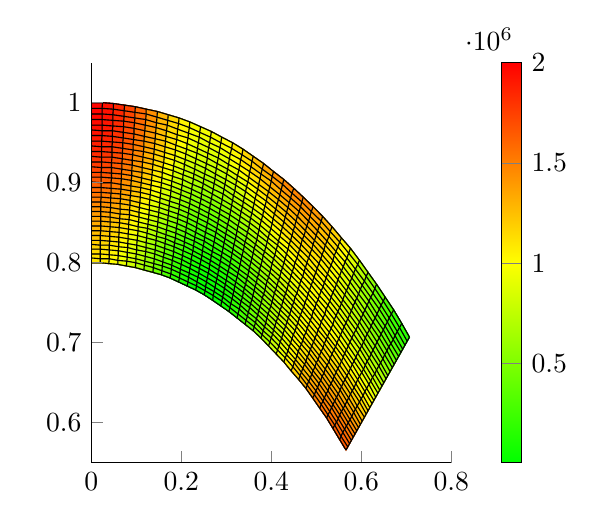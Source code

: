 % This file was created by matlab2tikz v0.3.3.
% Copyright (c) 2008--2013, Nico Schlömer <nico.schloemer@gmail.com>
% All rights reserved.
% 
% 
% 

% part of the specification.
\pgfplotsset{colormap={traffic}{color(0cm)=(green); color(1cm)=(yellow); color(2cm)=(red)}}

\begin{tikzpicture}

\begin{axis}[%
width=1.8in,
height=2in,
view={0}{90},
scale only axis,
xmin=0,
xmax=0.8,
ymin=0.55,
ymax=1.05,
zmin=-1,
zmax=1,
axis x line*=bottom,
axis y line*=left,
axis z line*=left,
colormap={traffic}{color(0cm)=(green); color(1cm)=(yellow); color(2cm)=(red)},
colorbar,
colorbar style={
        width=0.1in
    },
point meta min=3687.272,
point meta max=2000001
]

\addplot3[%
surf,
colormap={traffic}{color(0cm)=(green); color(1cm)=(yellow); color(2cm)=(red)},
shader=faceted,
draw=black,
z buffer=sort,
point meta=explicit,
mesh/rows=33]
table[row sep=crcr,meta index=3,header=false] {
0 0.8 0 1095492.503\\
0.02 0.8 0 1079464.425\\
0.039 0.799 0 1032355.128\\
0.059 0.798 0 957023.521\\
0.078 0.796 0 858020.028\\
0.098 0.794 0 741282.847\\
0.117 0.791 0 613746.811\\
0.137 0.788 0 482895.175\\
0.156 0.785 0 356288.36\\
0.175 0.781 0 241104.415\\
0.194 0.776 0 143723.717\\
0.213 0.771 0 69385.529\\
0.232 0.766 0 21937.052\\
0.251 0.76 0 3687.272\\
0.27 0.753 0 15368.978\\
0.288 0.746 0 56203.738\\
0.306 0.739 0 124056.99\\
0.324 0.731 0 215664.448\\
0.342 0.723 0 326907.046\\
0.36 0.715 0 453109.885\\
0.377 0.706 0 589341.088\\
0.394 0.696 0 730688.829\\
0.411 0.686 0 872498.771\\
0.428 0.676 0 1010559.234\\
0.444 0.665 0 1141227.043\\
0.461 0.654 0 1261492.744\\
0.477 0.643 0 1368989.152\\
0.492 0.631 0 1461951.706\\
0.508 0.618 0 1539142.458\\
0.523 0.606 0 1599751.664\\
0.537 0.593 0 1643291.648\\
0.552 0.579 0 1669497.072\\
0.566 0.566 0 1678243.962\\
0 0.806 0 1117150.597\\
0.02 0.805 0 1100820.208\\
0.04 0.805 0 1052829.419\\
0.059 0.803 0 976110.872\\
0.079 0.802 0 875329.487\\
0.099 0.8 0 756567.064\\
0.118 0.797 0 626916.557\\
0.138 0.794 0 494017.841\\
0.157 0.79 0 365570.663\\
0.177 0.786 0 248861.108\\
0.196 0.781 0 150335.501\\
0.215 0.776 0 75250.394\\
0.234 0.771 0 27419.893\\
0.253 0.765 0 9072.696\\
0.271 0.759 0 20821.893\\
0.29 0.752 0 61741.463\\
0.308 0.744 0 129535.533\\
0.326 0.736 0 220780.229\\
0.344 0.728 0 331213.944\\
0.362 0.72 0 456050.139\\
0.38 0.71 0 590287.401\\
0.397 0.701 0 728994.14\\
0.414 0.691 0 867549.607\\
0.431 0.681 0 1001828.329\\
0.448 0.67 0 1128321.088\\
0.464 0.659 0 1244191.58\\
0.48 0.647 0 1347273.459\\
0.496 0.635 0 1436017.141\\
0.511 0.623 0 1509399.232\\
0.526 0.61 0 1566809.577\\
0.541 0.597 0 1607931.644\\
0.555 0.583 0 1632631.266\\
0.57 0.57 0 1640866.858\\
0 0.811 0 1140873.765\\
0.02 0.811 0 1124241.228\\
0.04 0.81 0 1075370.021\\
0.06 0.809 0 997268.153\\
0.08 0.807 0 894717.425\\
0.099 0.805 0 773945.903\\
0.119 0.802 0 642207.026\\
0.139 0.799 0 507298.784\\
0.158 0.796 0 377060.333\\
0.178 0.792 0 258884.075\\
0.197 0.787 0 159278.555\\
0.216 0.782 0 83511.904\\
0.235 0.776 0 35357.677\\
0.254 0.77 0 16955.581\\
0.273 0.764 0 28789.677\\
0.292 0.757 0 69777.173\\
0.31 0.749 0 137452.637\\
0.329 0.742 0 228226.064\\
0.347 0.733 0 337689.122\\
0.365 0.725 0 460942.303\\
0.382 0.715 0 592916.474\\
0.4 0.706 0 728665.319\\
0.417 0.696 0 863609.768\\
0.434 0.685 0 993721.34\\
0.451 0.675 0 1115637.717\\
0.467 0.663 0 1226710.181\\
0.483 0.652 0 1324988.398\\
0.499 0.64 0 1409152.897\\
0.515 0.627 0 1478409.154\\
0.53 0.614 0 1532359.401\\
0.545 0.601 0 1570868.893\\
0.559 0.588 0 1593942.617\\
0.574 0.574 0 1601626.322\\
0 0.817 0 1166583.045\\
0.02 0.817 0 1149649.073\\
0.04 0.816 0 1099900.19\\
0.06 0.815 0 1020421.462\\
0.08 0.813 0 916114.026\\
0.1 0.811 0 793354.939\\
0.12 0.808 0 659560.545\\
0.14 0.805 0 522688.433\\
0.159 0.801 0 390717.179\\
0.179 0.797 0 271143.636\\
0.198 0.792 0 170534.605\\
0.218 0.787 0 94163.773\\
0.237 0.782 0 45756.342\\
0.256 0.776 0 27353.921\\
0.275 0.769 0 39301.829\\
0.294 0.762 0 80350.954\\
0.313 0.755 0 147857.76\\
0.331 0.747 0 238059.346\\
0.349 0.738 0 346396.347\\
0.367 0.73 0 467854.926\\
0.385 0.72 0 597300.116\\
0.403 0.711 0 729776.048\\
0.42 0.701 0 860753.622\\
0.437 0.69 0 986312.379\\
0.454 0.679 0 1103250.097\\
0.47 0.668 0 1209120.324\\
0.487 0.656 0 1302204.138\\
0.503 0.644 0 1381427.499\\
0.518 0.631 0 1446239.23\\
0.534 0.619 0 1496466.857\\
0.549 0.605 0 1532168.15\\
0.563 0.592 0 1553495.282\\
0.578 0.578 0 1560586.308\\
0 0.823 0 1194185.713\\
0.02 0.822 0 1176951.578\\
0.04 0.822 0 1126329.451\\
0.061 0.82 0 1045483.2\\
0.081 0.819 0 939435.832\\
0.101 0.816 0 814716.204\\
0.121 0.814 0 678906.026\\
0.141 0.811 0 540123.979\\
0.16 0.807 0 406488.006\\
0.18 0.803 0 285597.388\\
0.2 0.798 0 184072.999\\
0.219 0.793 0 107187.754\\
0.239 0.787 0 58610.33\\
0.258 0.781 0 40274.753\\
0.277 0.775 0 52377.489\\
0.296 0.768 0 93493.212\\
0.315 0.76 0 160791.438\\
0.333 0.752 0 250329.392\\
0.352 0.744 0 357392.246\\
0.37 0.735 0 476850.453\\
0.388 0.725 0 603505.157\\
0.405 0.716 0 732396.253\\
0.423 0.706 0 859053.093\\
0.44 0.695 0 979674.482\\
0.457 0.684 0 1091231.715\\
0.474 0.673 0 1191495.496\\
0.49 0.661 0 1278993.892\\
0.506 0.649 0 1352913.764\\
0.522 0.636 0 1412961.856\\
0.537 0.623 0 1459203.971\\
0.552 0.61 0 1491901.156\\
0.567 0.596 0 1511360.825\\
0.582 0.582 0 1517818.32\\
0 0.828 0 1223575.179\\
0.02 0.828 0 1206042.709\\
0.041 0.827 0 1154553.467\\
0.061 0.826 0 1072351.93\\
0.081 0.824 0 964585.588\\
0.101 0.822 0 837937.989\\
0.122 0.819 0 700158.739\\
0.142 0.816 0 559529.11\\
0.162 0.812 0 424306.298\\
0.182 0.808 0 302189.856\\
0.201 0.804 0 199850.309\\
0.221 0.798 0 122553.177\\
0.24 0.793 0 73902.086\\
0.26 0.787 0 55713.602\\
0.279 0.78 0 68024.854\\
0.298 0.773 0 109224.051\\
0.317 0.765 0 176284.636\\
0.336 0.757 0 265076.775\\
0.354 0.749 0 370725.637\\
0.372 0.74 0 487984.566\\
0.39 0.731 0 611592.832\\
0.408 0.721 0 736591.533\\
0.426 0.711 0 858577.139\\
0.443 0.7 0 973879.153\\
0.46 0.689 0 1079656.002\\
0.477 0.677 0 1173910.602\\
0.493 0.665 0 1255433.723\\
0.51 0.653 0 1323688.685\\
0.526 0.64 0 1378654.785\\
0.541 0.627 0 1420649.098\\
0.556 0.614 0 1450146.712\\
0.571 0.6 0 1467618.324\\
0.586 0.586 0 1473401.53\\
0 0.834 0 1254630.96\\
0.02 0.834 0 1236802.541\\
0.041 0.833 0 1184454.008\\
0.061 0.832 0 1100912.319\\
0.082 0.83 0 991452.153\\
0.102 0.828 0 862914.733\\
0.122 0.825 0 723220.159\\
0.143 0.822 0 580813.812\\
0.163 0.818 0 444091.978\\
0.183 0.814 0 320852.185\\
0.203 0.809 0 217809.974\\
0.222 0.804 0 140216.544\\
0.242 0.798 0 91601.593\\
0.262 0.792 0 73653.973\\
0.281 0.785 0 86240.614\\
0.3 0.778 0 127552.672\\
0.319 0.771 0 194358.112\\
0.338 0.763 0 282332.671\\
0.357 0.754 0 386436.869\\
0.375 0.745 0 501305.535\\
0.393 0.736 0 621618.139\\
0.411 0.726 0 742422.563\\
0.429 0.716 0 859391.209\\
0.446 0.705 0 968995.892\\
0.463 0.694 0 1068595.936\\
0.48 0.682 0 1156441.655\\
0.497 0.67 0 1231602.317\\
0.513 0.658 0 1293833.291\\
0.529 0.645 0 1343401.055\\
0.545 0.632 0 1380886.921\\
0.56 0.618 0 1406990.729\\
0.575 0.604 0 1422354.451\\
0.59 0.59 0 1427422.868\\
0 0.84 0 1287218.753\\
0.021 0.84 0 1269097.323\\
0.041 0.839 0 1215899.005\\
0.062 0.838 0 1131035.175\\
0.082 0.836 0 1019910.507\\
0.103 0.834 0 889526.992\\
0.123 0.831 0 747977.893\\
0.144 0.828 0 603874.251\\
0.164 0.824 0 465751.235\\
0.184 0.82 0 341501.921\\
0.204 0.815 0 237882.016\\
0.224 0.81 0 160121.183\\
0.244 0.804 0 111665.967\\
0.263 0.798 0 94066.88\\
0.283 0.791 0 107009.425\\
0.302 0.784 0 148476.794\\
0.321 0.776 0 215021.806\\
0.34 0.768 0 302118.216\\
0.359 0.759 0 404557.165\\
0.378 0.75 0 516853.553\\
0.396 0.741 0 633629.208\\
0.414 0.731 0 749944.486\\
0.432 0.721 0 861556.69\\
0.449 0.71 0 965091.701\\
0.467 0.698 0 1058123.628\\
0.484 0.687 0 1139165.444\\
0.5 0.675 0 1207580.73\\
0.517 0.662 0 1263432.48\\
0.533 0.649 0 1307288.907\\
0.549 0.636 0 1340008.431\\
0.564 0.622 0 1362526.255\\
0.579 0.608 0 1375663.53\\
0.594 0.594 0 1379977.089\\
0 0.846 0 1321190.605\\
0.021 0.846 0 1302779.644\\
0.042 0.845 0 1248742.696\\
0.062 0.844 0 1162577.575\\
0.083 0.842 0 1049821.857\\
0.104 0.84 0 917641.5\\
0.124 0.837 0 774305.7\\
0.145 0.833 0 628592.743\\
0.165 0.83 0 489176.434\\
0.185 0.825 0 364042.859\\
0.206 0.821 0 259982.824\\
0.226 0.815 0 182196.963\\
0.246 0.809 0 134039.104\\
0.265 0.803 0 116910.428\\
0.285 0.796 0 130303.434\\
0.304 0.789 0 171982.12\\
0.324 0.782 0 238274.25\\
0.343 0.773 0 324443.882\\
0.362 0.765 0 425107.973\\
0.38 0.756 0 534660.093\\
0.399 0.746 0 647666.656\\
0.417 0.736 0 759206.303\\
0.435 0.726 0 865130.338\\
0.453 0.715 0 962230.577\\
0.47 0.703 0 1048309.883\\
0.487 0.692 0 1122159.17\\
0.504 0.679 0 1183452.12\\
0.52 0.667 0 1232574.825\\
0.537 0.654 0 1270411.662\\
0.553 0.641 0 1298110.87\\
0.568 0.627 0 1316853.471\\
0.583 0.613 0 1327647.562\\
0.598 0.598 0 1331166.815\\
0 0.852 0 1356385.189\\
0.021 0.852 0 1337688.702\\
0.042 0.851 0 1282825.891\\
0.063 0.85 0 1195383.098\\
0.083 0.848 0 1081033.831\\
0.104 0.845 0 947111.336\\
0.125 0.843 0 802063.605\\
0.146 0.839 0 654837.807\\
0.166 0.835 0 514246.117\\
0.187 0.831 0 388364.97\\
0.207 0.826 0 284015.016\\
0.227 0.821 0 206360.08\\
0.247 0.815 0 158651.387\\
0.267 0.809 0 142129.449\\
0.287 0.802 0 156081.839\\
0.307 0.795 0 198041.837\\
0.326 0.787 0 264102.017\\
0.345 0.779 0 349308.878\\
0.364 0.77 0 448100.338\\
0.383 0.761 0 554747.258\\
0.402 0.751 0 663762.944\\
0.42 0.741 0 770250.252\\
0.438 0.731 0 870163.698\\
0.456 0.72 0 960472.989\\
0.473 0.708 0 1039223.744\\
0.49 0.696 0 1105500.072\\
0.507 0.684 0 1159301.441\\
0.524 0.672 0 1201352.358\\
0.54 0.658 0 1232867.58\\
0.556 0.645 0 1255297.655\\
0.572 0.631 0 1270079.659\\
0.587 0.617 0 1278416.23\\
0.602 0.602 0 1281102.54\\
0 0.858 0 1392628.187\\
0.021 0.858 0 1373650.688\\
0.042 0.857 0 1317976.331\\
0.063 0.855 0 1229282.17\\
0.084 0.854 0 1113380.793\\
0.105 0.851 0 977776.186\\
0.126 0.848 0 831098.116\\
0.147 0.845 0 682464.332\\
0.167 0.841 0 540825.093\\
0.188 0.837 0 414344.427\\
0.208 0.832 0 309867.378\\
0.229 0.827 0 232512.924\\
0.249 0.821 0 185419.477\\
0.269 0.814 0 169655.204\\
0.289 0.808 0 184290.51\\
0.309 0.8 0 226616.162\\
0.328 0.792 0 292479.198\\
0.348 0.784 0 376700.58\\
0.367 0.775 0 473534.292\\
0.386 0.766 0 577127.149\\
0.404 0.756 0 681941.747\\
0.423 0.746 0 783111.189\\
0.441 0.736 0 876702.515\\
0.459 0.725 0 959875.336\\
0.477 0.713 0 1030932.016\\
0.494 0.701 0 1089265.024\\
0.511 0.689 0 1135215.127\\
0.528 0.676 0 1169860.324\\
0.544 0.663 0 1194759.689\\
0.56 0.65 0 1211678.263\\
0.576 0.636 0 1222319.142\\
0.591 0.621 0 1228086.86\\
0.607 0.607 0 1229902.609\\
0 0.864 0 1429732.795\\
0.021 0.864 0 1410479.279\\
0.042 0.863 0 1354009.174\\
0.064 0.861 0 1264092.52\\
0.085 0.86 0 1146684.26\\
0.106 0.857 0 1009462.723\\
0.127 0.854 0 861242.546\\
0.148 0.851 0 711313.83\\
0.169 0.847 0 568764.631\\
0.189 0.843 0 441843.722\\
0.21 0.838 0 337414.907\\
0.23 0.832 0 260544.025\\
0.251 0.827 0 214246.164\\
0.271 0.82 0 199405.152\\
0.291 0.813 0 214861.677\\
0.311 0.806 0 257651.945\\
0.331 0.798 0 323366.932\\
0.35 0.79 0 406593.992\\
0.369 0.781 0 501398.273\\
0.388 0.772 0 601801.254\\
0.407 0.762 0 702217.322\\
0.426 0.752 0 797815.968\\
0.444 0.741 0 884786.146\\
0.462 0.73 0 960489.403\\
0.48 0.718 0 1023498.778\\
0.497 0.706 0 1073530.112\\
0.515 0.694 0 1111280.737\\
0.531 0.681 0 1138196.907\\
0.548 0.668 0 1156195.576\\
0.564 0.654 0 1167368.094\\
0.58 0.64 0 1173693.183\\
0.596 0.626 0 1176784.36\\
0.611 0.611 0 1177693.166\\
0 0.87 0 1467500.344\\
0.021 0.87 0 1447976.259\\
0.043 0.869 0 1390727.597\\
0.064 0.867 0 1299619.752\\
0.085 0.866 0 1180753.444\\
0.106 0.863 0 1041985.097\\
0.128 0.86 0 892317.454\\
0.149 0.857 0 741214.816\\
0.17 0.853 0 597902.764\\
0.191 0.849 0 470711.881\\
0.211 0.844 0 366518.936\\
0.232 0.838 0 290328.093\\
0.252 0.832 0 245020.317\\
0.273 0.826 0 231282.796\\
0.293 0.819 0 247713.677\\
0.313 0.812 0 291082.325\\
0.333 0.804 0 356712.983\\
0.352 0.795 0 438951.259\\
0.372 0.786 0 531668.569\\
0.391 0.777 0 628759.857\\
0.41 0.767 0 724593.903\\
0.429 0.757 0 814382.832\\
0.447 0.746 0 894446.964\\
0.465 0.735 0 962361.801\\
0.483 0.723 0 1016984.877\\
0.501 0.711 0 1058370.191\\
0.518 0.699 0 1087586.589\\
0.535 0.686 0 1106462.928\\
0.552 0.672 0 1117287.159\\
0.568 0.659 0 1122488.292\\
0.584 0.644 0 1124329.861\\
0.6 0.63 0 1124641.114\\
0.615 0.615 0 1124608.055\\
0 0.876 0 1505721.047\\
0.021 0.876 0 1485932.259\\
0.043 0.875 0 1427923.518\\
0.064 0.874 0 1335658.047\\
0.086 0.872 0 1215385.913\\
0.107 0.869 0 1075145.55\\
0.129 0.866 0 924131.194\\
0.15 0.863 0 771983.293\\
0.171 0.859 0 628064.694\\
0.192 0.855 0 500784.796\\
0.213 0.85 0 397027.375\\
0.234 0.844 0 321726.159\\
0.254 0.838 0 277616.916\\
0.275 0.832 0 265177.614\\
0.295 0.825 0 282750.781\\
0.315 0.817 0 326826.462\\
0.335 0.809 0 392451.376\\
0.355 0.801 0 473721.211\\
0.374 0.792 0 564308.811\\
0.394 0.782 0 657981.476\\
0.413 0.772 0 749065.106\\
0.432 0.762 0 832820.811\\
0.45 0.751 0 905709.77\\
0.469 0.74 0 965533.412\\
0.487 0.728 0 1011447.413\\
0.504 0.716 0 1043858.432\\
0.522 0.704 0 1064221.361\\
0.539 0.691 0 1074761.52\\
0.556 0.677 0 1078150.421\\
0.572 0.663 0 1077165.533\\
0.588 0.649 0 1074363.901\\
0.604 0.634 0 1071796.846\\
0.619 0.619 0 1070788.695\\
0 0.882 0 1544174.878\\
0.022 0.882 0 1524127.627\\
0.043 0.881 0 1465378.45\\
0.065 0.88 0 1371990.985\\
0.086 0.878 0 1250368.372\\
0.108 0.875 0 1108735.154\\
0.129 0.872 0 956480.597\\
0.151 0.869 0 803423.359\\
0.172 0.865 0 659063.327\\
0.193 0.861 0 531885.66\\
0.214 0.856 0 428775.049\\
0.235 0.85 0 354585.807\\
0.256 0.844 0 311897.182\\
0.277 0.838 0 300965.08\\
0.297 0.83 0 319863.102\\
0.317 0.823 0 364789.334\\
0.338 0.815 0 430502.094\\
0.357 0.806 0 510838.983\\
0.377 0.797 0 599269.505\\
0.397 0.788 0 689432.338\\
0.416 0.778 0 775613.366\\
0.435 0.767 0 853129.137\\
0.453 0.757 0 918591.209\\
0.472 0.745 0 970038.82\\
0.49 0.733 0 1006939.215\\
0.508 0.721 0 1030065.84\\
0.525 0.708 0 1041273.679\\
0.543 0.695 0 1043197.771\\
0.56 0.682 0 1038905.109\\
0.576 0.668 0 1031531.786\\
0.592 0.654 0 1023936.467\\
0.608 0.639 0 1018398.436\\
0.624 0.624 0 1016383.907\\
0 0.888 0 1582632.57\\
0.022 0.888 0 1562333.427\\
0.044 0.887 0 1502864.487\\
0.065 0.886 0 1408392.504\\
0.087 0.884 0 1285477.587\\
0.109 0.882 0 1142534.674\\
0.13 0.879 0 989151.775\\
0.152 0.875 0 835327.939\\
0.173 0.871 0 690699.918\\
0.195 0.867 0 563825.532\\
0.216 0.862 0 461584.161\\
0.237 0.856 0 388741.531\\
0.258 0.85 0 347708.812\\
0.279 0.843 0 338506.777\\
0.299 0.836 0 358926.594\\
0.32 0.829 0 404861.618\\
0.34 0.821 0 470770.85\\
0.36 0.812 0 550225.676\\
0.38 0.803 0 636487.612\\
0.399 0.793 0 723065.891\\
0.419 0.783 0 804209.402\\
0.438 0.773 0 875296.682\\
0.457 0.762 0 933099.201\\
0.475 0.75 0 975905.757\\
0.493 0.739 0 1003508.307\\
0.511 0.726 0 1017060.768\\
0.529 0.713 0 1018831.67\\
0.546 0.7 0 1011878.336\\
0.563 0.687 0 999674.41\\
0.58 0.673 0 985724.026\\
0.596 0.658 0 973194.921\\
0.612 0.643 0 964599.703\\
0.628 0.628 0 961549.702\\
0 0.894 0 1620856.759\\
0.022 0.894 0 1600312.569\\
0.044 0.893 0 1540145.414\\
0.066 0.892 0 1444627.98\\
0.088 0.89 0 1320481.423\\
0.109 0.888 0 1176315.562\\
0.131 0.885 0 1021921.052\\
0.153 0.881 0 867479.649\\
0.174 0.877 0 722764.85\\
0.196 0.873 0 596404.012\\
0.217 0.868 0 495264.863\\
0.239 0.862 0 424015.193\\
0.26 0.856 0 384886.325\\
0.281 0.849 0 377650.617\\
0.301 0.842 0 399803.139\\
0.322 0.834 0 446919.657\\
0.342 0.826 0 513148.93\\
0.362 0.818 0 591788.098\\
0.382 0.809 0 675886.194\\
0.402 0.799 0 758822.371\\
0.422 0.789 0 834811.715\\
0.441 0.778 0 899301.42\\
0.46 0.767 0 949232.38\\
0.479 0.756 0 983154.545\\
0.497 0.744 0 1001197.375\\
0.515 0.731 0 1004908.418\\
0.533 0.718 0 996982.514\\
0.55 0.705 0 980911.033\\
0.567 0.691 0 960584.582\\
0.584 0.677 0 939883.915\\
0.601 0.663 0 922292.535\\
0.617 0.648 0 910561.142\\
0.632 0.632 0 906449.022\\
0 0.901 0 1658603.248\\
0.022 0.9 0 1637821.077\\
0.044 0.9 0 1576977.953\\
0.066 0.898 0 1480455.447\\
0.088 0.896 0 1355140.027\\
0.11 0.894 0 1209841.087\\
0.132 0.891 0 1054556.028\\
0.154 0.887 0 899651.78\\
0.176 0.883 0 755038.536\\
0.197 0.879 0 629410.05\\
0.219 0.874 0 529615.959\\
0.24 0.868 0 460216.608\\
0.261 0.862 0 423251.514\\
0.283 0.855 0 418231.168\\
0.303 0.848 0 442340.746\\
0.324 0.84 0 490825.519\\
0.345 0.832 0 557513.132\\
0.365 0.823 0 635418.579\\
0.385 0.814 0 717374.116\\
0.405 0.805 0 796628.412\\
0.425 0.794 0 867366.139\\
0.444 0.784 0 925109.92\\
0.463 0.773 0 966979.567\\
0.482 0.761 0 991797.554\\
0.5 0.749 0 1000043.232\\
0.519 0.736 0 993670.325\\
0.537 0.723 0 975811.959\\
0.554 0.71 0 950404.402\\
0.571 0.696 0 921764.564\\
0.588 0.682 0 894157.445\\
0.605 0.667 0 871388.161\\
0.621 0.652 0 856449.606\\
0.637 0.637 0 851251.441\\
0 0.907 0 1695622.411\\
0.022 0.907 0 1674609.479\\
0.045 0.906 0 1613113.143\\
0.067 0.905 0 1515626.949\\
0.089 0.903 0 1389207.133\\
0.111 0.9 0 1242867.59\\
0.133 0.897 0 1086816.777\\
0.155 0.894 0 931609.421\\
0.177 0.89 0 787292.456\\
0.199 0.885 0 662622.883\\
0.22 0.88 0 564425.731\\
0.242 0.874 0 497144.25\\
0.263 0.868 0 462614.028\\
0.285 0.861 0 460070.092\\
0.306 0.854 0 486373.844\\
0.326 0.846 0 536427.154\\
0.347 0.838 0 603725.781\\
0.368 0.829 0 680994.858\\
0.388 0.82 0 760845.827\\
0.408 0.81 0 836396.727\\
0.428 0.8 0 901805.433\\
0.447 0.789 0 952676.885\\
0.466 0.778 0 986319.255\\
0.485 0.766 0 1001838.675\\
0.504 0.754 0 1000076.29\\
0.522 0.742 0 983403.841\\
0.54 0.729 0 955403.832\\
0.558 0.715 0 920467.244\\
0.575 0.701 0 883345.543\\
0.592 0.687 0 848694.536\\
0.609 0.672 0 820645.863\\
0.625 0.657 0 802437.961\\
0.641 0.641 0 796132.811\\
0 0.913 0 1731660.717\\
0.022 0.913 0 1710424.328\\
0.045 0.912 0 1648297.847\\
0.067 0.911 0 1549890.015\\
0.09 0.909 0 1422431.507\\
0.112 0.906 0 1275145.877\\
0.134 0.903 0 1118457.171\\
0.156 0.9 0 963110.716\\
0.178 0.896 0 819290.319\\
0.2 0.891 0 695813.103\\
0.222 0.886 0 599472.895\\
0.244 0.88 0 534586.081\\
0.265 0.874 0 502772.067\\
0.286 0.867 0 502976.704\\
0.308 0.86 0 531723.7\\
0.329 0.852 0 583558.666\\
0.35 0.844 0 651634.854\\
0.37 0.835 0 728380.075\\
0.391 0.826 0 806181.215\\
0.411 0.816 0 878025.854\\
0.431 0.805 0 938048.93\\
0.45 0.795 0 981944.721\\
0.47 0.783 0 1007219.141\\
0.489 0.772 0 1013272.811\\
0.507 0.759 0 1001320.033\\
0.526 0.747 0 974161.619\\
0.544 0.734 0 935839.531\\
0.562 0.72 0 891208.135\\
0.579 0.706 0 845460.492\\
0.597 0.692 0 803648.605\\
0.613 0.677 0 770234.492\\
0.63 0.661 0 748704.674\\
0.646 0.646 0 741274.863\\
0 0.92 0 1766462.39\\
0.023 0.919 0 1745009.86\\
0.045 0.919 0 1682276.381\\
0.068 0.917 0 1582989.267\\
0.09 0.915 0 1454558.511\\
0.113 0.913 0 1306422.734\\
0.135 0.91 0 1149226.34\\
0.157 0.906 0 993908.241\\
0.179 0.902 0 850789.367\\
0.202 0.897 0 728743.851\\
0.223 0.892 0 634527.685\\
0.245 0.886 0 572320.519\\
0.267 0.88 0 543513.21\\
0.289 0.873 0 546748.655\\
0.31 0.866 0 578198.945\\
0.331 0.858 0 632040.682\\
0.352 0.85 0 701074.203\\
0.373 0.841 0 777422.84\\
0.393 0.831 0 853245.545\\
0.414 0.822 0 921399.967\\
0.434 0.811 0 976002.255\\
0.453 0.8 0 1012843.171\\
0.473 0.789 0 1029635.682\\
0.492 0.777 0 1026085.394\\
0.511 0.765 0 1003790.51\\
0.53 0.752 0 965991.084\\
0.548 0.739 0 917197.501\\
0.566 0.725 0 862734.915\\
0.583 0.711 0 808243.679\\
0.601 0.696 0 759176.082\\
0.618 0.681 0 720327.231\\
0.634 0.666 0 695433.359\\
0.65 0.65 0 686864.757\\
0 0.926 0 1799771.179\\
0.023 0.926 0 1778109.754\\
0.045 0.925 0 1714792.272\\
0.068 0.924 0 1614668.147\\
0.091 0.922 0 1485331.799\\
0.113 0.919 0 1336442.575\\
0.136 0.916 0 1178870.256\\
0.158 0.913 0 1023750.523\\
0.181 0.908 0 881541.798\\
0.203 0.904 0 761172.153\\
0.225 0.898 0 669353.073\\
0.247 0.893 0 610117.523\\
0.269 0.886 0 584615.37\\
0.291 0.879 0 591172.737\\
0.312 0.872 0 625596.229\\
0.333 0.864 0 681680.847\\
0.354 0.856 0 751863.888\\
0.375 0.847 0 827957.414\\
0.396 0.837 0 901889.497\\
0.416 0.827 0 966388.785\\
0.437 0.817 0 1015557.102\\
0.457 0.806 0 1045288.998\\
0.476 0.794 0 1053513.702\\
0.495 0.782 0 1040251.93\\
0.515 0.77 0 1007495.844\\
0.533 0.757 0 958933.92\\
0.552 0.744 0 899552.713\\
0.57 0.73 0 835154.159\\
0.588 0.716 0 771830.138\\
0.605 0.701 0 715435.894\\
0.622 0.686 0 671101.076\\
0.639 0.671 0 642812.277\\
0.655 0.655 0 633094.579\\
0 0.933 0 1831332.249\\
0.023 0.932 0 1809469.022\\
0.046 0.932 0 1745590.128\\
0.069 0.93 0 1644670.766\\
0.091 0.928 0 1514495.123\\
0.114 0.926 0 1364949.206\\
0.137 0.923 0 1207133.443\\
0.159 0.919 0 1052383.678\\
0.182 0.915 0 911296.326\\
0.204 0.91 0 792850.379\\
0.227 0.905 0 703706.12\\
0.249 0.899 0 647739.826\\
0.271 0.892 0 625847.879\\
0.293 0.886 0 636025.819\\
0.314 0.878 0 673700.994\\
0.336 0.87 0 732274.439\\
0.357 0.862 0 803810.621\\
0.378 0.853 0 879803.997\\
0.399 0.843 0 951949.291\\
0.419 0.833 0 1012847.553\\
0.44 0.823 0 1056591.1\\
0.46 0.811 0 1079185.732\\
0.479 0.8 0 1078786.053\\
0.499 0.788 0 1055737.586\\
0.518 0.775 0 1012435.752\\
0.537 0.763 0 953025.558\\
0.556 0.749 0 882976.118\\
0.574 0.735 0 808570.624\\
0.592 0.721 0 736355.115\\
0.609 0.706 0 672588.909\\
0.626 0.691 0 622736.285\\
0.643 0.675 0 591033.776\\
0.659 0.659 0 580160.786\\
0 0.939 0 1860894.175\\
0.023 0.939 0 1838835.995\\
0.046 0.938 0 1774417.612\\
0.069 0.937 0 1672743.853\\
0.092 0.935 0 1541794.262\\
0.115 0.932 0 1391687.705\\
0.138 0.929 0 1233760.804\\
0.161 0.925 0 1079553.172\\
0.183 0.921 0 939799.863\\
0.206 0.916 0 823527.828\\
0.228 0.911 0 737339.452\\
0.25 0.905 0 684944.285\\
0.273 0.899 0 666972.708\\
0.295 0.892 0 681075.917\\
0.316 0.884 0 722288.387\\
0.338 0.876 0 783605.104\\
0.359 0.868 0 856708.341\\
0.381 0.859 0 932769.124\\
0.402 0.849 0 1003246.928\\
0.422 0.839 0 1060617.126\\
0.443 0.828 0 1098967.752\\
0.463 0.817 0 1114423.493\\
0.483 0.806 0 1105373.324\\
0.502 0.793 0 1072496.813\\
0.522 0.781 0 1018601.108\\
0.541 0.768 0 948294.675\\
0.559 0.754 0 867534.117\\
0.578 0.74 0 783086.684\\
0.596 0.726 0 701953.476\\
0.613 0.711 0 630797.332\\
0.631 0.696 0 575415.772\\
0.648 0.68 0 540293.684\\
0.664 0.664 0 528263.594\\
0 0.946 0 1888211.032\\
0.023 0.945 0 1865964.415\\
0.046 0.945 0 1801027.516\\
0.07 0.943 0 1698638.816\\
0.093 0.941 0 1566979.039\\
0.116 0.939 0 1416406.41\\
0.139 0.936 0 1258499.556\\
0.162 0.932 0 1105005.697\\
0.185 0.928 0 966799.318\\
0.207 0.923 0 852952.441\\
0.23 0.917 0 770002.87\\
0.252 0.911 0 721483.366\\
0.275 0.905 0 707745.815\\
0.297 0.898 0 726083.389\\
0.319 0.89 0 771124.291\\
0.34 0.882 0 835445.726\\
0.362 0.874 0 910338.903\\
0.383 0.865 0 986646.184\\
0.404 0.855 0 1055590.532\\
0.425 0.845 0 1109524.157\\
0.446 0.834 0 1142536.467\\
0.466 0.823 0 1150878.881\\
0.486 0.811 0 1133183.618\\
0.506 0.799 0 1090473.019\\
0.525 0.786 0 1025973.526\\
0.545 0.773 0 944762.715\\
0.563 0.76 0 853288.013\\
0.582 0.746 0 758801.748\\
0.6 0.731 0 668759.101\\
0.618 0.716 0 590224.075\\
0.635 0.701 0 529324.448\\
0.652 0.685 0 490790.646\\
0.669 0.669 0 477606.317\\
0 0.952 0 1913044.569\\
0.023 0.952 0 1890615.598\\
0.047 0.951 0 1825179.926\\
0.07 0.95 0 1722113.878\\
0.093 0.948 0 1589805.448\\
0.117 0.945 0 1438859.0\\
0.14 0.942 0 1281101.269\\
0.163 0.938 0 1128491.15\\
0.186 0.934 0 992043.51\\
0.209 0.929 0 880872.633\\
0.231 0.924 0 801445.073\\
0.254 0.918 0 757106.76\\
0.276 0.911 0 747918.622\\
0.299 0.904 0 770802.271\\
0.321 0.897 0 819966.496\\
0.343 0.889 0 887559.424\\
0.364 0.88 0 964472.892\\
0.386 0.871 0 1041216.057\\
0.407 0.861 0 1108774.814\\
0.428 0.851 0 1159381.38\\
0.449 0.84 0 1187132.69\\
0.469 0.829 0 1188414.964\\
0.49 0.817 0 1162112.399\\
0.51 0.805 0 1109598.296\\
0.529 0.792 0 1034524.984\\
0.548 0.779 0 942443.418\\
0.567 0.765 0 840293.482\\
0.586 0.751 0 735811.662\\
0.604 0.736 0 636904.234\\
0.622 0.721 0 551032.072\\
0.64 0.706 0 484648.53\\
0.657 0.69 0 442725.411\\
0.673 0.673 0 428394.646\\
0 0.959 0 1935166.454\\
0.024 0.959 0 1912560.681\\
0.047 0.958 0 1846644.45\\
0.071 0.956 0 1742936.301\\
0.094 0.954 0 1610037.842\\
0.117 0.952 0 1458806.666\\
0.141 0.949 0 1301323.999\\
0.164 0.945 0 1149764.718\\
0.187 0.941 0 1015285.185\\
0.21 0.936 0 907039.226\\
0.233 0.93 0 831415.509\\
0.256 0.924 0 791563.113\\
0.278 0.918 0 787239.622\\
0.301 0.911 0 814981.728\\
0.323 0.903 0 868565.999\\
0.345 0.895 0 939700.678\\
0.367 0.886 0 1018870.584\\
0.389 0.877 0 1096247.883\\
0.41 0.867 0 1162581.654\\
0.431 0.857 0 1209988.018\\
0.452 0.846 0 1232578.137\\
0.473 0.834 0 1226881.341\\
0.493 0.823 0 1192042.41\\
0.513 0.81 0 1129793.209\\
0.533 0.797 0 1044217.493\\
0.552 0.784 0 941342.392\\
0.571 0.77 0 828600.043\\
0.59 0.756 0 714208.108\\
0.608 0.741 0 606518.826\\
0.626 0.726 0 513383.578\\
0.644 0.711 0 441574.788\\
0.661 0.695 0 396300.066\\
0.678 0.678 0 380835.875\\
0 0.966 0 1954360.572\\
0.024 0.965 0 1931582.919\\
0.047 0.965 0 1865202.513\\
0.071 0.963 0 1760884.662\\
0.095 0.961 0 1627451.204\\
0.118 0.958 0 1476020.346\\
0.142 0.955 0 1318934.491\\
0.165 0.952 0 1168589.04\\
0.188 0.947 0 1036283.129\\
0.212 0.942 0 931207.49\\
0.235 0.937 0 859666.323\\
0.258 0.931 0 824601.874\\
0.28 0.924 0 825456.105\\
0.303 0.917 0 858367.649\\
0.325 0.909 0 916668.437\\
0.348 0.901 0 991616.594\\
0.37 0.892 0 1073283.017\\
0.391 0.883 0 1151499.957\\
0.413 0.873 0 1216780.811\\
0.434 0.863 0 1261130.307\\
0.455 0.852 0 1278681.13\\
0.476 0.84 0 1266114.316\\
0.496 0.828 0 1222843.687\\
0.517 0.816 0 1150966.648\\
0.537 0.803 0 1055002.812\\
0.556 0.79 0 941456.699\\
0.575 0.776 0 818250.541\\
0.594 0.761 0 694077.997\\
0.613 0.747 0 577729.841\\
0.631 0.731 0 477439.408\\
0.649 0.716 0 400289.756\\
0.666 0.699 0 351717.213\\
0.683 0.683 0 335138.073\\
0 0.972 0 1970425.361\\
0.024 0.972 0 1947480.017\\
0.048 0.971 0 1880649.686\\
0.072 0.97 0 1775751.181\\
0.095 0.968 0 1641833.455\\
0.119 0.965 0 1490283.027\\
0.143 0.962 0 1333710.451\\
0.166 0.958 0 1184736.441\\
0.19 0.954 0 1054804.35\\
0.213 0.949 0 953139.277\\
0.236 0.943 0 885954.414\\
0.259 0.937 0 855975.256\\
0.282 0.931 0 862315.998\\
0.305 0.923 0 900704.351\\
0.328 0.916 0 964015.643\\
0.35 0.907 0 1043048.295\\
0.372 0.898 0 1127453.213\\
0.394 0.889 0 1206720.759\\
0.416 0.879 0 1271130.759\\
0.437 0.869 0 1312582.137\\
0.458 0.858 0 1325237.058\\
0.479 0.846 0 1305937.166\\
0.5 0.834 0 1254373.641\\
0.52 0.822 0 1173015.757\\
0.54 0.809 0 1066822.223\\
0.56 0.795 0 942774.487\\
0.579 0.781 0 809280.651\\
0.598 0.767 0 675502.852\\
0.617 0.752 0 550660.557\\
0.635 0.736 0 443358.166\\
0.653 0.721 0 360978.891\\
0.671 0.704 0 309179.104\\
0.688 0.688 0 291509.204\\
0 0.979 0 1983176.17\\
0.024 0.979 0 1960066.485\\
0.048 0.978 0 1892798.037\\
0.072 0.977 0 1787344.068\\
0.096 0.975 0 1652987.8\\
0.12 0.972 0 1501392.074\\
0.144 0.969 0 1345442.868\\
0.167 0.965 0 1197991.233\\
0.191 0.96 0 1070626.345\\
0.215 0.956 0 972605.224\\
0.238 0.95 0 910043.57\\
0.261 0.944 0 885440.286\\
0.284 0.937 0 897569.821\\
0.307 0.93 0 941736.41\\
0.33 0.922 0 1010347.327\\
0.352 0.914 0 1093732.446\\
0.375 0.905 0 1181117.525\\
0.397 0.895 0 1261650.115\\
0.419 0.885 0 1325379.658\\
0.44 0.875 0 1364105.828\\
0.462 0.864 0 1372028.949\\
0.483 0.852 0 1346160.521\\
0.503 0.84 0 1286477.26\\
0.524 0.827 0 1195825.941\\
0.544 0.814 0 1079606.358\\
0.564 0.801 0 945274.66\\
0.583 0.787 0 801718.396\\
0.602 0.772 0 658558.203\\
0.621 0.757 0 525429.837\\
0.64 0.742 0 411295.425\\
0.658 0.726 0 323825.699\\
0.675 0.709 0 268886.713\\
0.692 0.692 0 250156.19\\
0 0.986 0 1992447.607\\
0.024 0.986 0 1969175.995\\
0.048 0.985 0 1901478.491\\
0.073 0.983 0 1795489.879\\
0.097 0.981 0 1660735.086\\
0.121 0.979 0 1509161.59\\
0.145 0.975 0 1353938.358\\
0.169 0.972 0 1208152.042\\
0.192 0.967 0 1083539.405\\
0.216 0.962 0 989387.025\\
0.24 0.957 0 931706.688\\
0.263 0.95 0 912760.953\\
0.286 0.944 0 930972.729\\
0.309 0.936 0 981210.589\\
0.332 0.929 0 1055402.883\\
0.355 0.92 0 1143402.898\\
0.377 0.911 0 1234007.113\\
0.4 0.902 0 1316020.494\\
0.422 0.891 0 1379266.457\\
0.443 0.881 0 1415453.033\\
0.465 0.87 0 1418828.173\\
0.486 0.858 0 1386582.86\\
0.507 0.846 0 1318987.391\\
0.528 0.833 0 1219270.955\\
0.548 0.82 0 1093275.105\\
0.568 0.806 0 948926.596\\
0.587 0.792 0 795583.7\\
0.607 0.777 0 643312.984\\
0.626 0.762 0 502151.399\\
0.644 0.747 0 381402.889\\
0.662 0.731 0 289010.808\\
0.68 0.714 0 231038.772\\
0.697 0.697 0 211283.924\\
0 0.993 0 1998095.865\\
0.024 0.993 0 1974663.702\\
0.049 0.992 0 1906543.155\\
0.073 0.99 0 1800035.857\\
0.097 0.988 0 1664916.146\\
0.122 0.986 0 1513424.763\\
0.146 0.982 0 1359021.523\\
0.17 0.978 0 1215034.167\\
0.194 0.974 0 1093348.955\\
0.218 0.969 0 1003279.748\\
0.241 0.963 0 950728.052\\
0.265 0.957 0 937710.421\\
0.288 0.95 0 962286.655\\
0.312 0.943 0 1018877.88\\
0.335 0.935 0 1098923.296\\
0.357 0.927 0 1191792.46\\
0.38 0.917 0 1285849.554\\
0.402 0.908 0 1369558.438\\
0.425 0.898 0 1432522.131\\
0.446 0.887 0 1466365.773\\
0.468 0.876 0 1465395.266\\
0.489 0.864 0 1426991.125\\
0.511 0.852 0 1351725.144\\
0.531 0.839 0 1243213.092\\
0.552 0.826 0 1107737.58\\
0.572 0.812 0 953689.919\\
0.592 0.798 0 790887.967\\
0.611 0.783 0 629828.936\\
0.63 0.768 0 480933.073\\
0.649 0.752 0 353827.523\\
0.667 0.736 0 256711.011\\
0.685 0.719 0 195830.752\\
0.702 0.702 0 175094.236\\
0 1 0 2000001\\
0.025 1.0 0 1976408.526\\
0.049 0.999 0 1907867.609\\
0.074 0.997 0 1800852.227\\
0.098 0.995 0 1665394.111\\
0.122 0.992 0 1514036.202\\
0.147 0.989 0 1360537.296\\
0.171 0.985 0 1218471.93\\
0.195 0.981 0 1099877.914\\
0.219 0.976 0 1014094.184\\
0.243 0.97 0 966905.647\\
0.267 0.964 0 960073.308\\
0.29 0.957 0 991282.519\\
0.314 0.95 0 1054495.625\\
0.337 0.942 0 1140653.158\\
0.36 0.933 0 1238634.782\\
0.383 0.924 0 1336370.573\\
0.405 0.914 0 1421986.123\\
0.428 0.904 0 1484871.058\\
0.45 0.893 0 1516577.614\\
0.471 0.882 0 1511480.894\\
0.493 0.87 0 1467161.462\\
0.514 0.858 0 1384500.402\\
0.535 0.845 0 1267503.464\\
0.556 0.831 0 1122892.176\\
0.576 0.818 0 959514.325\\
0.596 0.803 0 787633.698\\
0.615 0.788 0 618160.035\\
0.634 0.773 0 461876.046\\
0.653 0.757 0 328710.667\\
0.672 0.741 0 227098.273\\
0.69 0.724 0 163453.806\\
0.707 0.707 0 141784.814\\
};
\addplot [
color=black,
solid,
forget plot
]
table[row sep=crcr]{
0 0.8\\
0.02 0.8\\
0.039 0.799\\
0.059 0.798\\
0.078 0.796\\
0.098 0.794\\
0.117 0.791\\
0.137 0.788\\
0.156 0.785\\
0.175 0.781\\
0.194 0.776\\
0.213 0.771\\
0.232 0.766\\
0.251 0.76\\
0.27 0.753\\
0.288 0.746\\
0.306 0.739\\
0.324 0.731\\
0.342 0.723\\
0.36 0.715\\
0.377 0.706\\
0.394 0.696\\
0.411 0.686\\
0.428 0.676\\
0.444 0.665\\
0.461 0.654\\
0.477 0.643\\
0.492 0.631\\
0.508 0.618\\
0.523 0.606\\
0.537 0.593\\
0.552 0.579\\
0.566 0.566\\
};
\addplot [
color=black,
solid,
forget plot
]
table[row sep=crcr]{
0 0.806\\
0.02 0.805\\
0.04 0.805\\
0.059 0.803\\
0.079 0.802\\
0.099 0.8\\
0.118 0.797\\
0.138 0.794\\
0.157 0.79\\
0.177 0.786\\
0.196 0.781\\
0.215 0.776\\
0.234 0.771\\
0.253 0.765\\
0.271 0.759\\
0.29 0.752\\
0.308 0.744\\
0.326 0.736\\
0.344 0.728\\
0.362 0.72\\
0.38 0.71\\
0.397 0.701\\
0.414 0.691\\
0.431 0.681\\
0.448 0.67\\
0.464 0.659\\
0.48 0.647\\
0.496 0.635\\
0.511 0.623\\
0.526 0.61\\
0.541 0.597\\
0.555 0.583\\
0.57 0.57\\
};
\addplot [
color=black,
solid,
forget plot
]
table[row sep=crcr]{
0 0.811\\
0.02 0.811\\
0.04 0.81\\
0.06 0.809\\
0.08 0.807\\
0.099 0.805\\
0.119 0.802\\
0.139 0.799\\
0.158 0.796\\
0.178 0.792\\
0.197 0.787\\
0.216 0.782\\
0.235 0.776\\
0.254 0.77\\
0.273 0.764\\
0.292 0.757\\
0.31 0.749\\
0.329 0.742\\
0.347 0.733\\
0.365 0.725\\
0.382 0.715\\
0.4 0.706\\
0.417 0.696\\
0.434 0.685\\
0.451 0.675\\
0.467 0.663\\
0.483 0.652\\
0.499 0.64\\
0.515 0.627\\
0.53 0.614\\
0.545 0.601\\
0.559 0.588\\
0.574 0.574\\
};
\addplot [
color=black,
solid,
forget plot
]
table[row sep=crcr]{
0 0.817\\
0.02 0.817\\
0.04 0.816\\
0.06 0.815\\
0.08 0.813\\
0.1 0.811\\
0.12 0.808\\
0.14 0.805\\
0.159 0.801\\
0.179 0.797\\
0.198 0.792\\
0.218 0.787\\
0.237 0.782\\
0.256 0.776\\
0.275 0.769\\
0.294 0.762\\
0.313 0.755\\
0.331 0.747\\
0.349 0.738\\
0.367 0.73\\
0.385 0.72\\
0.403 0.711\\
0.42 0.701\\
0.437 0.69\\
0.454 0.679\\
0.47 0.668\\
0.487 0.656\\
0.503 0.644\\
0.518 0.631\\
0.534 0.619\\
0.549 0.605\\
0.563 0.592\\
0.578 0.578\\
};
\addplot [
color=black,
solid,
forget plot
]
table[row sep=crcr]{
0 0.823\\
0.02 0.822\\
0.04 0.822\\
0.061 0.82\\
0.081 0.819\\
0.101 0.816\\
0.121 0.814\\
0.141 0.811\\
0.16 0.807\\
0.18 0.803\\
0.2 0.798\\
0.219 0.793\\
0.239 0.787\\
0.258 0.781\\
0.277 0.775\\
0.296 0.768\\
0.315 0.76\\
0.333 0.752\\
0.352 0.744\\
0.37 0.735\\
0.388 0.725\\
0.405 0.716\\
0.423 0.706\\
0.44 0.695\\
0.457 0.684\\
0.474 0.673\\
0.49 0.661\\
0.506 0.649\\
0.522 0.636\\
0.537 0.623\\
0.552 0.61\\
0.567 0.596\\
0.582 0.582\\
};
\addplot [
color=black,
solid,
forget plot
]
table[row sep=crcr]{
0 0.828\\
0.02 0.828\\
0.041 0.827\\
0.061 0.826\\
0.081 0.824\\
0.101 0.822\\
0.122 0.819\\
0.142 0.816\\
0.162 0.812\\
0.182 0.808\\
0.201 0.804\\
0.221 0.798\\
0.24 0.793\\
0.26 0.787\\
0.279 0.78\\
0.298 0.773\\
0.317 0.765\\
0.336 0.757\\
0.354 0.749\\
0.372 0.74\\
0.39 0.731\\
0.408 0.721\\
0.426 0.711\\
0.443 0.7\\
0.46 0.689\\
0.477 0.677\\
0.493 0.665\\
0.51 0.653\\
0.526 0.64\\
0.541 0.627\\
0.556 0.614\\
0.571 0.6\\
0.586 0.586\\
};
\addplot [
color=black,
solid,
forget plot
]
table[row sep=crcr]{
0 0.834\\
0.02 0.834\\
0.041 0.833\\
0.061 0.832\\
0.082 0.83\\
0.102 0.828\\
0.122 0.825\\
0.143 0.822\\
0.163 0.818\\
0.183 0.814\\
0.203 0.809\\
0.222 0.804\\
0.242 0.798\\
0.262 0.792\\
0.281 0.785\\
0.3 0.778\\
0.319 0.771\\
0.338 0.763\\
0.357 0.754\\
0.375 0.745\\
0.393 0.736\\
0.411 0.726\\
0.429 0.716\\
0.446 0.705\\
0.463 0.694\\
0.48 0.682\\
0.497 0.67\\
0.513 0.658\\
0.529 0.645\\
0.545 0.632\\
0.56 0.618\\
0.575 0.604\\
0.59 0.59\\
};
\addplot [
color=black,
solid,
forget plot
]
table[row sep=crcr]{
0 0.84\\
0.021 0.84\\
0.041 0.839\\
0.062 0.838\\
0.082 0.836\\
0.103 0.834\\
0.123 0.831\\
0.144 0.828\\
0.164 0.824\\
0.184 0.82\\
0.204 0.815\\
0.224 0.81\\
0.244 0.804\\
0.263 0.798\\
0.283 0.791\\
0.302 0.784\\
0.321 0.776\\
0.34 0.768\\
0.359 0.759\\
0.378 0.75\\
0.396 0.741\\
0.414 0.731\\
0.432 0.721\\
0.449 0.71\\
0.467 0.698\\
0.484 0.687\\
0.5 0.675\\
0.517 0.662\\
0.533 0.649\\
0.549 0.636\\
0.564 0.622\\
0.579 0.608\\
0.594 0.594\\
};
\addplot [
color=black,
solid,
forget plot
]
table[row sep=crcr]{
0 0.846\\
0.021 0.846\\
0.042 0.845\\
0.062 0.844\\
0.083 0.842\\
0.104 0.84\\
0.124 0.837\\
0.145 0.833\\
0.165 0.83\\
0.185 0.825\\
0.206 0.821\\
0.226 0.815\\
0.246 0.809\\
0.265 0.803\\
0.285 0.796\\
0.304 0.789\\
0.324 0.782\\
0.343 0.773\\
0.362 0.765\\
0.38 0.756\\
0.399 0.746\\
0.417 0.736\\
0.435 0.726\\
0.453 0.715\\
0.47 0.703\\
0.487 0.692\\
0.504 0.679\\
0.52 0.667\\
0.537 0.654\\
0.553 0.641\\
0.568 0.627\\
0.583 0.613\\
0.598 0.598\\
};
\addplot [
color=black,
solid,
forget plot
]
table[row sep=crcr]{
0 0.852\\
0.021 0.852\\
0.042 0.851\\
0.063 0.85\\
0.083 0.848\\
0.104 0.845\\
0.125 0.843\\
0.146 0.839\\
0.166 0.835\\
0.187 0.831\\
0.207 0.826\\
0.227 0.821\\
0.247 0.815\\
0.267 0.809\\
0.287 0.802\\
0.307 0.795\\
0.326 0.787\\
0.345 0.779\\
0.364 0.77\\
0.383 0.761\\
0.402 0.751\\
0.42 0.741\\
0.438 0.731\\
0.456 0.72\\
0.473 0.708\\
0.49 0.696\\
0.507 0.684\\
0.524 0.672\\
0.54 0.658\\
0.556 0.645\\
0.572 0.631\\
0.587 0.617\\
0.602 0.602\\
};
\addplot [
color=black,
solid,
forget plot
]
table[row sep=crcr]{
0 0.858\\
0.021 0.858\\
0.042 0.857\\
0.063 0.855\\
0.084 0.854\\
0.105 0.851\\
0.126 0.848\\
0.147 0.845\\
0.167 0.841\\
0.188 0.837\\
0.208 0.832\\
0.229 0.827\\
0.249 0.821\\
0.269 0.814\\
0.289 0.808\\
0.309 0.8\\
0.328 0.792\\
0.348 0.784\\
0.367 0.775\\
0.386 0.766\\
0.404 0.756\\
0.423 0.746\\
0.441 0.736\\
0.459 0.725\\
0.477 0.713\\
0.494 0.701\\
0.511 0.689\\
0.528 0.676\\
0.544 0.663\\
0.56 0.65\\
0.576 0.636\\
0.591 0.621\\
0.607 0.607\\
};
\addplot [
color=black,
solid,
forget plot
]
table[row sep=crcr]{
0 0.864\\
0.021 0.864\\
0.042 0.863\\
0.064 0.861\\
0.085 0.86\\
0.106 0.857\\
0.127 0.854\\
0.148 0.851\\
0.169 0.847\\
0.189 0.843\\
0.21 0.838\\
0.23 0.832\\
0.251 0.827\\
0.271 0.82\\
0.291 0.813\\
0.311 0.806\\
0.331 0.798\\
0.35 0.79\\
0.369 0.781\\
0.388 0.772\\
0.407 0.762\\
0.426 0.752\\
0.444 0.741\\
0.462 0.73\\
0.48 0.718\\
0.497 0.706\\
0.515 0.694\\
0.531 0.681\\
0.548 0.668\\
0.564 0.654\\
0.58 0.64\\
0.596 0.626\\
0.611 0.611\\
};
\addplot [
color=black,
solid,
forget plot
]
table[row sep=crcr]{
0 0.87\\
0.021 0.87\\
0.043 0.869\\
0.064 0.867\\
0.085 0.866\\
0.106 0.863\\
0.128 0.86\\
0.149 0.857\\
0.17 0.853\\
0.191 0.849\\
0.211 0.844\\
0.232 0.838\\
0.252 0.832\\
0.273 0.826\\
0.293 0.819\\
0.313 0.812\\
0.333 0.804\\
0.352 0.795\\
0.372 0.786\\
0.391 0.777\\
0.41 0.767\\
0.429 0.757\\
0.447 0.746\\
0.465 0.735\\
0.483 0.723\\
0.501 0.711\\
0.518 0.699\\
0.535 0.686\\
0.552 0.672\\
0.568 0.659\\
0.584 0.644\\
0.6 0.63\\
0.615 0.615\\
};
\addplot [
color=black,
solid,
forget plot
]
table[row sep=crcr]{
0 0.876\\
0.021 0.876\\
0.043 0.875\\
0.064 0.874\\
0.086 0.872\\
0.107 0.869\\
0.129 0.866\\
0.15 0.863\\
0.171 0.859\\
0.192 0.855\\
0.213 0.85\\
0.234 0.844\\
0.254 0.838\\
0.275 0.832\\
0.295 0.825\\
0.315 0.817\\
0.335 0.809\\
0.355 0.801\\
0.374 0.792\\
0.394 0.782\\
0.413 0.772\\
0.432 0.762\\
0.45 0.751\\
0.469 0.74\\
0.487 0.728\\
0.504 0.716\\
0.522 0.704\\
0.539 0.691\\
0.556 0.677\\
0.572 0.663\\
0.588 0.649\\
0.604 0.634\\
0.619 0.619\\
};
\addplot [
color=black,
solid,
forget plot
]
table[row sep=crcr]{
0 0.882\\
0.022 0.882\\
0.043 0.881\\
0.065 0.88\\
0.086 0.878\\
0.108 0.875\\
0.129 0.872\\
0.151 0.869\\
0.172 0.865\\
0.193 0.861\\
0.214 0.856\\
0.235 0.85\\
0.256 0.844\\
0.277 0.838\\
0.297 0.83\\
0.317 0.823\\
0.338 0.815\\
0.357 0.806\\
0.377 0.797\\
0.397 0.788\\
0.416 0.778\\
0.435 0.767\\
0.453 0.757\\
0.472 0.745\\
0.49 0.733\\
0.508 0.721\\
0.525 0.708\\
0.543 0.695\\
0.56 0.682\\
0.576 0.668\\
0.592 0.654\\
0.608 0.639\\
0.624 0.624\\
};
\addplot [
color=black,
solid,
forget plot
]
table[row sep=crcr]{
0 0.888\\
0.022 0.888\\
0.044 0.887\\
0.065 0.886\\
0.087 0.884\\
0.109 0.882\\
0.13 0.879\\
0.152 0.875\\
0.173 0.871\\
0.195 0.867\\
0.216 0.862\\
0.237 0.856\\
0.258 0.85\\
0.279 0.843\\
0.299 0.836\\
0.32 0.829\\
0.34 0.821\\
0.36 0.812\\
0.38 0.803\\
0.399 0.793\\
0.419 0.783\\
0.438 0.773\\
0.457 0.762\\
0.475 0.75\\
0.493 0.739\\
0.511 0.726\\
0.529 0.713\\
0.546 0.7\\
0.563 0.687\\
0.58 0.673\\
0.596 0.658\\
0.612 0.643\\
0.628 0.628\\
};
\addplot [
color=black,
solid,
forget plot
]
table[row sep=crcr]{
0 0.894\\
0.022 0.894\\
0.044 0.893\\
0.066 0.892\\
0.088 0.89\\
0.109 0.888\\
0.131 0.885\\
0.153 0.881\\
0.174 0.877\\
0.196 0.873\\
0.217 0.868\\
0.239 0.862\\
0.26 0.856\\
0.281 0.849\\
0.301 0.842\\
0.322 0.834\\
0.342 0.826\\
0.362 0.818\\
0.382 0.809\\
0.402 0.799\\
0.422 0.789\\
0.441 0.778\\
0.46 0.767\\
0.479 0.756\\
0.497 0.744\\
0.515 0.731\\
0.533 0.718\\
0.55 0.705\\
0.567 0.691\\
0.584 0.677\\
0.601 0.663\\
0.617 0.648\\
0.632 0.632\\
};
\addplot [
color=black,
solid,
forget plot
]
table[row sep=crcr]{
0 0.901\\
0.022 0.9\\
0.044 0.9\\
0.066 0.898\\
0.088 0.896\\
0.11 0.894\\
0.132 0.891\\
0.154 0.887\\
0.176 0.883\\
0.197 0.879\\
0.219 0.874\\
0.24 0.868\\
0.261 0.862\\
0.283 0.855\\
0.303 0.848\\
0.324 0.84\\
0.345 0.832\\
0.365 0.823\\
0.385 0.814\\
0.405 0.805\\
0.425 0.794\\
0.444 0.784\\
0.463 0.773\\
0.482 0.761\\
0.5 0.749\\
0.519 0.736\\
0.537 0.723\\
0.554 0.71\\
0.571 0.696\\
0.588 0.682\\
0.605 0.667\\
0.621 0.652\\
0.637 0.637\\
};
\addplot [
color=black,
solid,
forget plot
]
table[row sep=crcr]{
0 0.907\\
0.022 0.907\\
0.045 0.906\\
0.067 0.905\\
0.089 0.903\\
0.111 0.9\\
0.133 0.897\\
0.155 0.894\\
0.177 0.89\\
0.199 0.885\\
0.22 0.88\\
0.242 0.874\\
0.263 0.868\\
0.285 0.861\\
0.306 0.854\\
0.326 0.846\\
0.347 0.838\\
0.368 0.829\\
0.388 0.82\\
0.408 0.81\\
0.428 0.8\\
0.447 0.789\\
0.466 0.778\\
0.485 0.766\\
0.504 0.754\\
0.522 0.742\\
0.54 0.729\\
0.558 0.715\\
0.575 0.701\\
0.592 0.687\\
0.609 0.672\\
0.625 0.657\\
0.641 0.641\\
};
\addplot [
color=black,
solid,
forget plot
]
table[row sep=crcr]{
0 0.913\\
0.022 0.913\\
0.045 0.912\\
0.067 0.911\\
0.09 0.909\\
0.112 0.906\\
0.134 0.903\\
0.156 0.9\\
0.178 0.896\\
0.2 0.891\\
0.222 0.886\\
0.244 0.88\\
0.265 0.874\\
0.286 0.867\\
0.308 0.86\\
0.329 0.852\\
0.35 0.844\\
0.37 0.835\\
0.391 0.826\\
0.411 0.816\\
0.431 0.805\\
0.45 0.795\\
0.47 0.783\\
0.489 0.772\\
0.507 0.759\\
0.526 0.747\\
0.544 0.734\\
0.562 0.72\\
0.579 0.706\\
0.597 0.692\\
0.613 0.677\\
0.63 0.661\\
0.646 0.646\\
};
\addplot [
color=black,
solid,
forget plot
]
table[row sep=crcr]{
0 0.92\\
0.023 0.919\\
0.045 0.919\\
0.068 0.917\\
0.09 0.915\\
0.113 0.913\\
0.135 0.91\\
0.157 0.906\\
0.179 0.902\\
0.202 0.897\\
0.223 0.892\\
0.245 0.886\\
0.267 0.88\\
0.289 0.873\\
0.31 0.866\\
0.331 0.858\\
0.352 0.85\\
0.373 0.841\\
0.393 0.831\\
0.414 0.822\\
0.434 0.811\\
0.453 0.8\\
0.473 0.789\\
0.492 0.777\\
0.511 0.765\\
0.53 0.752\\
0.548 0.739\\
0.566 0.725\\
0.583 0.711\\
0.601 0.696\\
0.618 0.681\\
0.634 0.666\\
0.65 0.65\\
};
\addplot [
color=black,
solid,
forget plot
]
table[row sep=crcr]{
0 0.926\\
0.023 0.926\\
0.045 0.925\\
0.068 0.924\\
0.091 0.922\\
0.113 0.919\\
0.136 0.916\\
0.158 0.913\\
0.181 0.908\\
0.203 0.904\\
0.225 0.898\\
0.247 0.893\\
0.269 0.886\\
0.291 0.879\\
0.312 0.872\\
0.333 0.864\\
0.354 0.856\\
0.375 0.847\\
0.396 0.837\\
0.416 0.827\\
0.437 0.817\\
0.457 0.806\\
0.476 0.794\\
0.495 0.782\\
0.515 0.77\\
0.533 0.757\\
0.552 0.744\\
0.57 0.73\\
0.588 0.716\\
0.605 0.701\\
0.622 0.686\\
0.639 0.671\\
0.655 0.655\\
};
\addplot [
color=black,
solid,
forget plot
]
table[row sep=crcr]{
0 0.933\\
0.023 0.932\\
0.046 0.932\\
0.069 0.93\\
0.091 0.928\\
0.114 0.926\\
0.137 0.923\\
0.159 0.919\\
0.182 0.915\\
0.204 0.91\\
0.227 0.905\\
0.249 0.899\\
0.271 0.892\\
0.293 0.886\\
0.314 0.878\\
0.336 0.87\\
0.357 0.862\\
0.378 0.853\\
0.399 0.843\\
0.419 0.833\\
0.44 0.823\\
0.46 0.811\\
0.479 0.8\\
0.499 0.788\\
0.518 0.775\\
0.537 0.763\\
0.556 0.749\\
0.574 0.735\\
0.592 0.721\\
0.609 0.706\\
0.626 0.691\\
0.643 0.675\\
0.659 0.659\\
};
\addplot [
color=black,
solid,
forget plot
]
table[row sep=crcr]{
0 0.939\\
0.023 0.939\\
0.046 0.938\\
0.069 0.937\\
0.092 0.935\\
0.115 0.932\\
0.138 0.929\\
0.161 0.925\\
0.183 0.921\\
0.206 0.916\\
0.228 0.911\\
0.25 0.905\\
0.273 0.899\\
0.295 0.892\\
0.316 0.884\\
0.338 0.876\\
0.359 0.868\\
0.381 0.859\\
0.402 0.849\\
0.422 0.839\\
0.443 0.828\\
0.463 0.817\\
0.483 0.806\\
0.502 0.793\\
0.522 0.781\\
0.541 0.768\\
0.559 0.754\\
0.578 0.74\\
0.596 0.726\\
0.613 0.711\\
0.631 0.696\\
0.648 0.68\\
0.664 0.664\\
};
\addplot [
color=black,
solid,
forget plot
]
table[row sep=crcr]{
0 0.946\\
0.023 0.945\\
0.046 0.945\\
0.07 0.943\\
0.093 0.941\\
0.116 0.939\\
0.139 0.936\\
0.162 0.932\\
0.185 0.928\\
0.207 0.923\\
0.23 0.917\\
0.252 0.911\\
0.275 0.905\\
0.297 0.898\\
0.319 0.89\\
0.34 0.882\\
0.362 0.874\\
0.383 0.865\\
0.404 0.855\\
0.425 0.845\\
0.446 0.834\\
0.466 0.823\\
0.486 0.811\\
0.506 0.799\\
0.525 0.786\\
0.545 0.773\\
0.563 0.76\\
0.582 0.746\\
0.6 0.731\\
0.618 0.716\\
0.635 0.701\\
0.652 0.685\\
0.669 0.669\\
};
\addplot [
color=black,
solid,
forget plot
]
table[row sep=crcr]{
0 0.952\\
0.023 0.952\\
0.047 0.951\\
0.07 0.95\\
0.093 0.948\\
0.117 0.945\\
0.14 0.942\\
0.163 0.938\\
0.186 0.934\\
0.209 0.929\\
0.231 0.924\\
0.254 0.918\\
0.276 0.911\\
0.299 0.904\\
0.321 0.897\\
0.343 0.889\\
0.364 0.88\\
0.386 0.871\\
0.407 0.861\\
0.428 0.851\\
0.449 0.84\\
0.469 0.829\\
0.49 0.817\\
0.51 0.805\\
0.529 0.792\\
0.548 0.779\\
0.567 0.765\\
0.586 0.751\\
0.604 0.736\\
0.622 0.721\\
0.64 0.706\\
0.657 0.69\\
0.673 0.673\\
};
\addplot [
color=black,
solid,
forget plot
]
table[row sep=crcr]{
0 0.959\\
0.024 0.959\\
0.047 0.958\\
0.071 0.956\\
0.094 0.954\\
0.117 0.952\\
0.141 0.949\\
0.164 0.945\\
0.187 0.941\\
0.21 0.936\\
0.233 0.93\\
0.256 0.924\\
0.278 0.918\\
0.301 0.911\\
0.323 0.903\\
0.345 0.895\\
0.367 0.886\\
0.389 0.877\\
0.41 0.867\\
0.431 0.857\\
0.452 0.846\\
0.473 0.834\\
0.493 0.823\\
0.513 0.81\\
0.533 0.797\\
0.552 0.784\\
0.571 0.77\\
0.59 0.756\\
0.608 0.741\\
0.626 0.726\\
0.644 0.711\\
0.661 0.695\\
0.678 0.678\\
};
\addplot [
color=black,
solid,
forget plot
]
table[row sep=crcr]{
0 0.966\\
0.024 0.965\\
0.047 0.965\\
0.071 0.963\\
0.095 0.961\\
0.118 0.958\\
0.142 0.955\\
0.165 0.952\\
0.188 0.947\\
0.212 0.942\\
0.235 0.937\\
0.258 0.931\\
0.28 0.924\\
0.303 0.917\\
0.325 0.909\\
0.348 0.901\\
0.37 0.892\\
0.391 0.883\\
0.413 0.873\\
0.434 0.863\\
0.455 0.852\\
0.476 0.84\\
0.496 0.828\\
0.517 0.816\\
0.537 0.803\\
0.556 0.79\\
0.575 0.776\\
0.594 0.761\\
0.613 0.747\\
0.631 0.731\\
0.649 0.716\\
0.666 0.699\\
0.683 0.683\\
};
\addplot [
color=black,
solid,
forget plot
]
table[row sep=crcr]{
0 0.972\\
0.024 0.972\\
0.048 0.971\\
0.072 0.97\\
0.095 0.968\\
0.119 0.965\\
0.143 0.962\\
0.166 0.958\\
0.19 0.954\\
0.213 0.949\\
0.236 0.943\\
0.259 0.937\\
0.282 0.931\\
0.305 0.923\\
0.328 0.916\\
0.35 0.907\\
0.372 0.898\\
0.394 0.889\\
0.416 0.879\\
0.437 0.869\\
0.458 0.858\\
0.479 0.846\\
0.5 0.834\\
0.52 0.822\\
0.54 0.809\\
0.56 0.795\\
0.579 0.781\\
0.598 0.767\\
0.617 0.752\\
0.635 0.736\\
0.653 0.721\\
0.671 0.704\\
0.688 0.688\\
};
\addplot [
color=black,
solid,
forget plot
]
table[row sep=crcr]{
0 0.979\\
0.024 0.979\\
0.048 0.978\\
0.072 0.977\\
0.096 0.975\\
0.12 0.972\\
0.144 0.969\\
0.167 0.965\\
0.191 0.96\\
0.215 0.956\\
0.238 0.95\\
0.261 0.944\\
0.284 0.937\\
0.307 0.93\\
0.33 0.922\\
0.352 0.914\\
0.375 0.905\\
0.397 0.895\\
0.419 0.885\\
0.44 0.875\\
0.462 0.864\\
0.483 0.852\\
0.503 0.84\\
0.524 0.827\\
0.544 0.814\\
0.564 0.801\\
0.583 0.787\\
0.602 0.772\\
0.621 0.757\\
0.64 0.742\\
0.658 0.726\\
0.675 0.709\\
0.692 0.692\\
};
\addplot [
color=black,
solid,
forget plot
]
table[row sep=crcr]{
0 0.986\\
0.024 0.986\\
0.048 0.985\\
0.073 0.983\\
0.097 0.981\\
0.121 0.979\\
0.145 0.975\\
0.169 0.972\\
0.192 0.967\\
0.216 0.962\\
0.24 0.957\\
0.263 0.95\\
0.286 0.944\\
0.309 0.936\\
0.332 0.929\\
0.355 0.92\\
0.377 0.911\\
0.4 0.902\\
0.422 0.891\\
0.443 0.881\\
0.465 0.87\\
0.486 0.858\\
0.507 0.846\\
0.528 0.833\\
0.548 0.82\\
0.568 0.806\\
0.587 0.792\\
0.607 0.777\\
0.626 0.762\\
0.644 0.747\\
0.662 0.731\\
0.68 0.714\\
0.697 0.697\\
};
\addplot [
color=black,
solid,
forget plot
]
table[row sep=crcr]{
0 0.993\\
0.024 0.993\\
0.049 0.992\\
0.073 0.99\\
0.097 0.988\\
0.122 0.986\\
0.146 0.982\\
0.17 0.978\\
0.194 0.974\\
0.218 0.969\\
0.241 0.963\\
0.265 0.957\\
0.288 0.95\\
0.312 0.943\\
0.335 0.935\\
0.357 0.927\\
0.38 0.917\\
0.402 0.908\\
0.425 0.898\\
0.446 0.887\\
0.468 0.876\\
0.489 0.864\\
0.511 0.852\\
0.531 0.839\\
0.552 0.826\\
0.572 0.812\\
0.592 0.798\\
0.611 0.783\\
0.63 0.768\\
0.649 0.752\\
0.667 0.736\\
0.685 0.719\\
0.702 0.702\\
};
\addplot [
color=black,
solid,
forget plot
]
table[row sep=crcr]{
0 1\\
0.025 1.0\\
0.049 0.999\\
0.074 0.997\\
0.098 0.995\\
0.122 0.992\\
0.147 0.989\\
0.171 0.985\\
0.195 0.981\\
0.219 0.976\\
0.243 0.97\\
0.267 0.964\\
0.29 0.957\\
0.314 0.95\\
0.337 0.942\\
0.36 0.933\\
0.383 0.924\\
0.405 0.914\\
0.428 0.904\\
0.45 0.893\\
0.471 0.882\\
0.493 0.87\\
0.514 0.858\\
0.535 0.845\\
0.556 0.831\\
0.576 0.818\\
0.596 0.803\\
0.615 0.788\\
0.634 0.773\\
0.653 0.757\\
0.672 0.741\\
0.69 0.724\\
0.707 0.707\\
};
\addplot [
color=black,
solid,
forget plot
]
table[row sep=crcr]{
0 0.8\\
0 0.806\\
0 0.811\\
0 0.817\\
0 0.823\\
0 0.828\\
0 0.834\\
0 0.84\\
0 0.846\\
0 0.852\\
0 0.858\\
0 0.864\\
0 0.87\\
0 0.876\\
0 0.882\\
0 0.888\\
0 0.894\\
0 0.901\\
0 0.907\\
0 0.913\\
0 0.92\\
0 0.926\\
0 0.933\\
0 0.939\\
0 0.946\\
0 0.952\\
0 0.959\\
0 0.966\\
0 0.972\\
0 0.979\\
0 0.986\\
0 0.993\\
0 1\\
};
\addplot [
color=black,
solid,
forget plot
]
table[row sep=crcr]{
0.02 0.8\\
0.02 0.805\\
0.02 0.811\\
0.02 0.817\\
0.02 0.822\\
0.02 0.828\\
0.02 0.834\\
0.021 0.84\\
0.021 0.846\\
0.021 0.852\\
0.021 0.858\\
0.021 0.864\\
0.021 0.87\\
0.021 0.876\\
0.022 0.882\\
0.022 0.888\\
0.022 0.894\\
0.022 0.9\\
0.022 0.907\\
0.022 0.913\\
0.023 0.919\\
0.023 0.926\\
0.023 0.932\\
0.023 0.939\\
0.023 0.945\\
0.023 0.952\\
0.024 0.959\\
0.024 0.965\\
0.024 0.972\\
0.024 0.979\\
0.024 0.986\\
0.024 0.993\\
0.025 1.0\\
};
\addplot [
color=black,
solid,
forget plot
]
table[row sep=crcr]{
0.039 0.799\\
0.04 0.805\\
0.04 0.81\\
0.04 0.816\\
0.04 0.822\\
0.041 0.827\\
0.041 0.833\\
0.041 0.839\\
0.042 0.845\\
0.042 0.851\\
0.042 0.857\\
0.042 0.863\\
0.043 0.869\\
0.043 0.875\\
0.043 0.881\\
0.044 0.887\\
0.044 0.893\\
0.044 0.9\\
0.045 0.906\\
0.045 0.912\\
0.045 0.919\\
0.045 0.925\\
0.046 0.932\\
0.046 0.938\\
0.046 0.945\\
0.047 0.951\\
0.047 0.958\\
0.047 0.965\\
0.048 0.971\\
0.048 0.978\\
0.048 0.985\\
0.049 0.992\\
0.049 0.999\\
};
\addplot [
color=black,
solid,
forget plot
]
table[row sep=crcr]{
0.059 0.798\\
0.059 0.803\\
0.06 0.809\\
0.06 0.815\\
0.061 0.82\\
0.061 0.826\\
0.061 0.832\\
0.062 0.838\\
0.062 0.844\\
0.063 0.85\\
0.063 0.855\\
0.064 0.861\\
0.064 0.867\\
0.064 0.874\\
0.065 0.88\\
0.065 0.886\\
0.066 0.892\\
0.066 0.898\\
0.067 0.905\\
0.067 0.911\\
0.068 0.917\\
0.068 0.924\\
0.069 0.93\\
0.069 0.937\\
0.07 0.943\\
0.07 0.95\\
0.071 0.956\\
0.071 0.963\\
0.072 0.97\\
0.072 0.977\\
0.073 0.983\\
0.073 0.99\\
0.074 0.997\\
};
\addplot [
color=black,
solid,
forget plot
]
table[row sep=crcr]{
0.078 0.796\\
0.079 0.802\\
0.08 0.807\\
0.08 0.813\\
0.081 0.819\\
0.081 0.824\\
0.082 0.83\\
0.082 0.836\\
0.083 0.842\\
0.083 0.848\\
0.084 0.854\\
0.085 0.86\\
0.085 0.866\\
0.086 0.872\\
0.086 0.878\\
0.087 0.884\\
0.088 0.89\\
0.088 0.896\\
0.089 0.903\\
0.09 0.909\\
0.09 0.915\\
0.091 0.922\\
0.091 0.928\\
0.092 0.935\\
0.093 0.941\\
0.093 0.948\\
0.094 0.954\\
0.095 0.961\\
0.095 0.968\\
0.096 0.975\\
0.097 0.981\\
0.097 0.988\\
0.098 0.995\\
};
\addplot [
color=black,
solid,
forget plot
]
table[row sep=crcr]{
0.098 0.794\\
0.099 0.8\\
0.099 0.805\\
0.1 0.811\\
0.101 0.816\\
0.101 0.822\\
0.102 0.828\\
0.103 0.834\\
0.104 0.84\\
0.104 0.845\\
0.105 0.851\\
0.106 0.857\\
0.106 0.863\\
0.107 0.869\\
0.108 0.875\\
0.109 0.882\\
0.109 0.888\\
0.11 0.894\\
0.111 0.9\\
0.112 0.906\\
0.113 0.913\\
0.113 0.919\\
0.114 0.926\\
0.115 0.932\\
0.116 0.939\\
0.117 0.945\\
0.117 0.952\\
0.118 0.958\\
0.119 0.965\\
0.12 0.972\\
0.121 0.979\\
0.122 0.986\\
0.122 0.992\\
};
\addplot [
color=black,
solid,
forget plot
]
table[row sep=crcr]{
0.117 0.791\\
0.118 0.797\\
0.119 0.802\\
0.12 0.808\\
0.121 0.814\\
0.122 0.819\\
0.122 0.825\\
0.123 0.831\\
0.124 0.837\\
0.125 0.843\\
0.126 0.848\\
0.127 0.854\\
0.128 0.86\\
0.129 0.866\\
0.129 0.872\\
0.13 0.879\\
0.131 0.885\\
0.132 0.891\\
0.133 0.897\\
0.134 0.903\\
0.135 0.91\\
0.136 0.916\\
0.137 0.923\\
0.138 0.929\\
0.139 0.936\\
0.14 0.942\\
0.141 0.949\\
0.142 0.955\\
0.143 0.962\\
0.144 0.969\\
0.145 0.975\\
0.146 0.982\\
0.147 0.989\\
};
\addplot [
color=black,
solid,
forget plot
]
table[row sep=crcr]{
0.137 0.788\\
0.138 0.794\\
0.139 0.799\\
0.14 0.805\\
0.141 0.811\\
0.142 0.816\\
0.143 0.822\\
0.144 0.828\\
0.145 0.833\\
0.146 0.839\\
0.147 0.845\\
0.148 0.851\\
0.149 0.857\\
0.15 0.863\\
0.151 0.869\\
0.152 0.875\\
0.153 0.881\\
0.154 0.887\\
0.155 0.894\\
0.156 0.9\\
0.157 0.906\\
0.158 0.913\\
0.159 0.919\\
0.161 0.925\\
0.162 0.932\\
0.163 0.938\\
0.164 0.945\\
0.165 0.952\\
0.166 0.958\\
0.167 0.965\\
0.169 0.972\\
0.17 0.978\\
0.171 0.985\\
};
\addplot [
color=black,
solid,
forget plot
]
table[row sep=crcr]{
0.156 0.785\\
0.157 0.79\\
0.158 0.796\\
0.159 0.801\\
0.16 0.807\\
0.162 0.812\\
0.163 0.818\\
0.164 0.824\\
0.165 0.83\\
0.166 0.835\\
0.167 0.841\\
0.169 0.847\\
0.17 0.853\\
0.171 0.859\\
0.172 0.865\\
0.173 0.871\\
0.174 0.877\\
0.176 0.883\\
0.177 0.89\\
0.178 0.896\\
0.179 0.902\\
0.181 0.908\\
0.182 0.915\\
0.183 0.921\\
0.185 0.928\\
0.186 0.934\\
0.187 0.941\\
0.188 0.947\\
0.19 0.954\\
0.191 0.96\\
0.192 0.967\\
0.194 0.974\\
0.195 0.981\\
};
\addplot [
color=black,
solid,
forget plot
]
table[row sep=crcr]{
0.175 0.781\\
0.177 0.786\\
0.178 0.792\\
0.179 0.797\\
0.18 0.803\\
0.182 0.808\\
0.183 0.814\\
0.184 0.82\\
0.185 0.825\\
0.187 0.831\\
0.188 0.837\\
0.189 0.843\\
0.191 0.849\\
0.192 0.855\\
0.193 0.861\\
0.195 0.867\\
0.196 0.873\\
0.197 0.879\\
0.199 0.885\\
0.2 0.891\\
0.202 0.897\\
0.203 0.904\\
0.204 0.91\\
0.206 0.916\\
0.207 0.923\\
0.209 0.929\\
0.21 0.936\\
0.212 0.942\\
0.213 0.949\\
0.215 0.956\\
0.216 0.962\\
0.218 0.969\\
0.219 0.976\\
};
\addplot [
color=black,
solid,
forget plot
]
table[row sep=crcr]{
0.194 0.776\\
0.196 0.781\\
0.197 0.787\\
0.198 0.792\\
0.2 0.798\\
0.201 0.804\\
0.203 0.809\\
0.204 0.815\\
0.206 0.821\\
0.207 0.826\\
0.208 0.832\\
0.21 0.838\\
0.211 0.844\\
0.213 0.85\\
0.214 0.856\\
0.216 0.862\\
0.217 0.868\\
0.219 0.874\\
0.22 0.88\\
0.222 0.886\\
0.223 0.892\\
0.225 0.898\\
0.227 0.905\\
0.228 0.911\\
0.23 0.917\\
0.231 0.924\\
0.233 0.93\\
0.235 0.937\\
0.236 0.943\\
0.238 0.95\\
0.24 0.957\\
0.241 0.963\\
0.243 0.97\\
};
\addplot [
color=black,
solid,
forget plot
]
table[row sep=crcr]{
0.213 0.771\\
0.215 0.776\\
0.216 0.782\\
0.218 0.787\\
0.219 0.793\\
0.221 0.798\\
0.222 0.804\\
0.224 0.81\\
0.226 0.815\\
0.227 0.821\\
0.229 0.827\\
0.23 0.832\\
0.232 0.838\\
0.234 0.844\\
0.235 0.85\\
0.237 0.856\\
0.239 0.862\\
0.24 0.868\\
0.242 0.874\\
0.244 0.88\\
0.245 0.886\\
0.247 0.893\\
0.249 0.899\\
0.25 0.905\\
0.252 0.911\\
0.254 0.918\\
0.256 0.924\\
0.258 0.931\\
0.259 0.937\\
0.261 0.944\\
0.263 0.95\\
0.265 0.957\\
0.267 0.964\\
};
\addplot [
color=black,
solid,
forget plot
]
table[row sep=crcr]{
0.232 0.766\\
0.234 0.771\\
0.235 0.776\\
0.237 0.782\\
0.239 0.787\\
0.24 0.793\\
0.242 0.798\\
0.244 0.804\\
0.246 0.809\\
0.247 0.815\\
0.249 0.821\\
0.251 0.827\\
0.252 0.832\\
0.254 0.838\\
0.256 0.844\\
0.258 0.85\\
0.26 0.856\\
0.261 0.862\\
0.263 0.868\\
0.265 0.874\\
0.267 0.88\\
0.269 0.886\\
0.271 0.892\\
0.273 0.899\\
0.275 0.905\\
0.276 0.911\\
0.278 0.918\\
0.28 0.924\\
0.282 0.931\\
0.284 0.937\\
0.286 0.944\\
0.288 0.95\\
0.29 0.957\\
};
\addplot [
color=black,
solid,
forget plot
]
table[row sep=crcr]{
0.251 0.76\\
0.253 0.765\\
0.254 0.77\\
0.256 0.776\\
0.258 0.781\\
0.26 0.787\\
0.262 0.792\\
0.263 0.798\\
0.265 0.803\\
0.267 0.809\\
0.269 0.814\\
0.271 0.82\\
0.273 0.826\\
0.275 0.832\\
0.277 0.838\\
0.279 0.843\\
0.281 0.849\\
0.283 0.855\\
0.285 0.861\\
0.286 0.867\\
0.289 0.873\\
0.291 0.879\\
0.293 0.886\\
0.295 0.892\\
0.297 0.898\\
0.299 0.904\\
0.301 0.911\\
0.303 0.917\\
0.305 0.923\\
0.307 0.93\\
0.309 0.936\\
0.312 0.943\\
0.314 0.95\\
};
\addplot [
color=black,
solid,
forget plot
]
table[row sep=crcr]{
0.27 0.753\\
0.271 0.759\\
0.273 0.764\\
0.275 0.769\\
0.277 0.775\\
0.279 0.78\\
0.281 0.785\\
0.283 0.791\\
0.285 0.796\\
0.287 0.802\\
0.289 0.808\\
0.291 0.813\\
0.293 0.819\\
0.295 0.825\\
0.297 0.83\\
0.299 0.836\\
0.301 0.842\\
0.303 0.848\\
0.306 0.854\\
0.308 0.86\\
0.31 0.866\\
0.312 0.872\\
0.314 0.878\\
0.316 0.884\\
0.319 0.89\\
0.321 0.897\\
0.323 0.903\\
0.325 0.909\\
0.328 0.916\\
0.33 0.922\\
0.332 0.929\\
0.335 0.935\\
0.337 0.942\\
};
\addplot [
color=black,
solid,
forget plot
]
table[row sep=crcr]{
0.288 0.746\\
0.29 0.752\\
0.292 0.757\\
0.294 0.762\\
0.296 0.768\\
0.298 0.773\\
0.3 0.778\\
0.302 0.784\\
0.304 0.789\\
0.307 0.795\\
0.309 0.8\\
0.311 0.806\\
0.313 0.812\\
0.315 0.817\\
0.317 0.823\\
0.32 0.829\\
0.322 0.834\\
0.324 0.84\\
0.326 0.846\\
0.329 0.852\\
0.331 0.858\\
0.333 0.864\\
0.336 0.87\\
0.338 0.876\\
0.34 0.882\\
0.343 0.889\\
0.345 0.895\\
0.348 0.901\\
0.35 0.907\\
0.352 0.914\\
0.355 0.92\\
0.357 0.927\\
0.36 0.933\\
};
\addplot [
color=black,
solid,
forget plot
]
table[row sep=crcr]{
0.306 0.739\\
0.308 0.744\\
0.31 0.749\\
0.313 0.755\\
0.315 0.76\\
0.317 0.765\\
0.319 0.771\\
0.321 0.776\\
0.324 0.782\\
0.326 0.787\\
0.328 0.792\\
0.331 0.798\\
0.333 0.804\\
0.335 0.809\\
0.338 0.815\\
0.34 0.821\\
0.342 0.826\\
0.345 0.832\\
0.347 0.838\\
0.35 0.844\\
0.352 0.85\\
0.354 0.856\\
0.357 0.862\\
0.359 0.868\\
0.362 0.874\\
0.364 0.88\\
0.367 0.886\\
0.37 0.892\\
0.372 0.898\\
0.375 0.905\\
0.377 0.911\\
0.38 0.917\\
0.383 0.924\\
};
\addplot [
color=black,
solid,
forget plot
]
table[row sep=crcr]{
0.324 0.731\\
0.326 0.736\\
0.329 0.742\\
0.331 0.747\\
0.333 0.752\\
0.336 0.757\\
0.338 0.763\\
0.34 0.768\\
0.343 0.773\\
0.345 0.779\\
0.348 0.784\\
0.35 0.79\\
0.352 0.795\\
0.355 0.801\\
0.357 0.806\\
0.36 0.812\\
0.362 0.818\\
0.365 0.823\\
0.368 0.829\\
0.37 0.835\\
0.373 0.841\\
0.375 0.847\\
0.378 0.853\\
0.381 0.859\\
0.383 0.865\\
0.386 0.871\\
0.389 0.877\\
0.391 0.883\\
0.394 0.889\\
0.397 0.895\\
0.4 0.902\\
0.402 0.908\\
0.405 0.914\\
};
\addplot [
color=black,
solid,
forget plot
]
table[row sep=crcr]{
0.342 0.723\\
0.344 0.728\\
0.347 0.733\\
0.349 0.738\\
0.352 0.744\\
0.354 0.749\\
0.357 0.754\\
0.359 0.759\\
0.362 0.765\\
0.364 0.77\\
0.367 0.775\\
0.369 0.781\\
0.372 0.786\\
0.374 0.792\\
0.377 0.797\\
0.38 0.803\\
0.382 0.809\\
0.385 0.814\\
0.388 0.82\\
0.391 0.826\\
0.393 0.831\\
0.396 0.837\\
0.399 0.843\\
0.402 0.849\\
0.404 0.855\\
0.407 0.861\\
0.41 0.867\\
0.413 0.873\\
0.416 0.879\\
0.419 0.885\\
0.422 0.891\\
0.425 0.898\\
0.428 0.904\\
};
\addplot [
color=black,
solid,
forget plot
]
table[row sep=crcr]{
0.36 0.715\\
0.362 0.72\\
0.365 0.725\\
0.367 0.73\\
0.37 0.735\\
0.372 0.74\\
0.375 0.745\\
0.378 0.75\\
0.38 0.756\\
0.383 0.761\\
0.386 0.766\\
0.388 0.772\\
0.391 0.777\\
0.394 0.782\\
0.397 0.788\\
0.399 0.793\\
0.402 0.799\\
0.405 0.805\\
0.408 0.81\\
0.411 0.816\\
0.414 0.822\\
0.416 0.827\\
0.419 0.833\\
0.422 0.839\\
0.425 0.845\\
0.428 0.851\\
0.431 0.857\\
0.434 0.863\\
0.437 0.869\\
0.44 0.875\\
0.443 0.881\\
0.446 0.887\\
0.45 0.893\\
};
\addplot [
color=black,
solid,
forget plot
]
table[row sep=crcr]{
0.377 0.706\\
0.38 0.71\\
0.382 0.715\\
0.385 0.72\\
0.388 0.725\\
0.39 0.731\\
0.393 0.736\\
0.396 0.741\\
0.399 0.746\\
0.402 0.751\\
0.404 0.756\\
0.407 0.762\\
0.41 0.767\\
0.413 0.772\\
0.416 0.778\\
0.419 0.783\\
0.422 0.789\\
0.425 0.794\\
0.428 0.8\\
0.431 0.805\\
0.434 0.811\\
0.437 0.817\\
0.44 0.823\\
0.443 0.828\\
0.446 0.834\\
0.449 0.84\\
0.452 0.846\\
0.455 0.852\\
0.458 0.858\\
0.462 0.864\\
0.465 0.87\\
0.468 0.876\\
0.471 0.882\\
};
\addplot [
color=black,
solid,
forget plot
]
table[row sep=crcr]{
0.394 0.696\\
0.397 0.701\\
0.4 0.706\\
0.403 0.711\\
0.405 0.716\\
0.408 0.721\\
0.411 0.726\\
0.414 0.731\\
0.417 0.736\\
0.42 0.741\\
0.423 0.746\\
0.426 0.752\\
0.429 0.757\\
0.432 0.762\\
0.435 0.767\\
0.438 0.773\\
0.441 0.778\\
0.444 0.784\\
0.447 0.789\\
0.45 0.795\\
0.453 0.8\\
0.457 0.806\\
0.46 0.811\\
0.463 0.817\\
0.466 0.823\\
0.469 0.829\\
0.473 0.834\\
0.476 0.84\\
0.479 0.846\\
0.483 0.852\\
0.486 0.858\\
0.489 0.864\\
0.493 0.87\\
};
\addplot [
color=black,
solid,
forget plot
]
table[row sep=crcr]{
0.411 0.686\\
0.414 0.691\\
0.417 0.696\\
0.42 0.701\\
0.423 0.706\\
0.426 0.711\\
0.429 0.716\\
0.432 0.721\\
0.435 0.726\\
0.438 0.731\\
0.441 0.736\\
0.444 0.741\\
0.447 0.746\\
0.45 0.751\\
0.453 0.757\\
0.457 0.762\\
0.46 0.767\\
0.463 0.773\\
0.466 0.778\\
0.47 0.783\\
0.473 0.789\\
0.476 0.794\\
0.479 0.8\\
0.483 0.806\\
0.486 0.811\\
0.49 0.817\\
0.493 0.823\\
0.496 0.828\\
0.5 0.834\\
0.503 0.84\\
0.507 0.846\\
0.511 0.852\\
0.514 0.858\\
};
\addplot [
color=black,
solid,
forget plot
]
table[row sep=crcr]{
0.428 0.676\\
0.431 0.681\\
0.434 0.685\\
0.437 0.69\\
0.44 0.695\\
0.443 0.7\\
0.446 0.705\\
0.449 0.71\\
0.453 0.715\\
0.456 0.72\\
0.459 0.725\\
0.462 0.73\\
0.465 0.735\\
0.469 0.74\\
0.472 0.745\\
0.475 0.75\\
0.479 0.756\\
0.482 0.761\\
0.485 0.766\\
0.489 0.772\\
0.492 0.777\\
0.495 0.782\\
0.499 0.788\\
0.502 0.793\\
0.506 0.799\\
0.51 0.805\\
0.513 0.81\\
0.517 0.816\\
0.52 0.822\\
0.524 0.827\\
0.528 0.833\\
0.531 0.839\\
0.535 0.845\\
};
\addplot [
color=black,
solid,
forget plot
]
table[row sep=crcr]{
0.444 0.665\\
0.448 0.67\\
0.451 0.675\\
0.454 0.679\\
0.457 0.684\\
0.46 0.689\\
0.463 0.694\\
0.467 0.698\\
0.47 0.703\\
0.473 0.708\\
0.477 0.713\\
0.48 0.718\\
0.483 0.723\\
0.487 0.728\\
0.49 0.733\\
0.493 0.739\\
0.497 0.744\\
0.5 0.749\\
0.504 0.754\\
0.507 0.759\\
0.511 0.765\\
0.515 0.77\\
0.518 0.775\\
0.522 0.781\\
0.525 0.786\\
0.529 0.792\\
0.533 0.797\\
0.537 0.803\\
0.54 0.809\\
0.544 0.814\\
0.548 0.82\\
0.552 0.826\\
0.556 0.831\\
};
\addplot [
color=black,
solid,
forget plot
]
table[row sep=crcr]{
0.461 0.654\\
0.464 0.659\\
0.467 0.663\\
0.47 0.668\\
0.474 0.673\\
0.477 0.677\\
0.48 0.682\\
0.484 0.687\\
0.487 0.692\\
0.49 0.696\\
0.494 0.701\\
0.497 0.706\\
0.501 0.711\\
0.504 0.716\\
0.508 0.721\\
0.511 0.726\\
0.515 0.731\\
0.519 0.736\\
0.522 0.742\\
0.526 0.747\\
0.53 0.752\\
0.533 0.757\\
0.537 0.763\\
0.541 0.768\\
0.545 0.773\\
0.548 0.779\\
0.552 0.784\\
0.556 0.79\\
0.56 0.795\\
0.564 0.801\\
0.568 0.806\\
0.572 0.812\\
0.576 0.818\\
};
\addplot [
color=black,
solid,
forget plot
]
table[row sep=crcr]{
0.477 0.643\\
0.48 0.647\\
0.483 0.652\\
0.487 0.656\\
0.49 0.661\\
0.493 0.665\\
0.497 0.67\\
0.5 0.675\\
0.504 0.679\\
0.507 0.684\\
0.511 0.689\\
0.515 0.694\\
0.518 0.699\\
0.522 0.704\\
0.525 0.708\\
0.529 0.713\\
0.533 0.718\\
0.537 0.723\\
0.54 0.729\\
0.544 0.734\\
0.548 0.739\\
0.552 0.744\\
0.556 0.749\\
0.559 0.754\\
0.563 0.76\\
0.567 0.765\\
0.571 0.77\\
0.575 0.776\\
0.579 0.781\\
0.583 0.787\\
0.587 0.792\\
0.592 0.798\\
0.596 0.803\\
};
\addplot [
color=black,
solid,
forget plot
]
table[row sep=crcr]{
0.492 0.631\\
0.496 0.635\\
0.499 0.64\\
0.503 0.644\\
0.506 0.649\\
0.51 0.653\\
0.513 0.658\\
0.517 0.662\\
0.52 0.667\\
0.524 0.672\\
0.528 0.676\\
0.531 0.681\\
0.535 0.686\\
0.539 0.691\\
0.543 0.695\\
0.546 0.7\\
0.55 0.705\\
0.554 0.71\\
0.558 0.715\\
0.562 0.72\\
0.566 0.725\\
0.57 0.73\\
0.574 0.735\\
0.578 0.74\\
0.582 0.746\\
0.586 0.751\\
0.59 0.756\\
0.594 0.761\\
0.598 0.767\\
0.602 0.772\\
0.607 0.777\\
0.611 0.783\\
0.615 0.788\\
};
\addplot [
color=black,
solid,
forget plot
]
table[row sep=crcr]{
0.508 0.618\\
0.511 0.623\\
0.515 0.627\\
0.518 0.631\\
0.522 0.636\\
0.526 0.64\\
0.529 0.645\\
0.533 0.649\\
0.537 0.654\\
0.54 0.658\\
0.544 0.663\\
0.548 0.668\\
0.552 0.672\\
0.556 0.677\\
0.56 0.682\\
0.563 0.687\\
0.567 0.691\\
0.571 0.696\\
0.575 0.701\\
0.579 0.706\\
0.583 0.711\\
0.588 0.716\\
0.592 0.721\\
0.596 0.726\\
0.6 0.731\\
0.604 0.736\\
0.608 0.741\\
0.613 0.747\\
0.617 0.752\\
0.621 0.757\\
0.626 0.762\\
0.63 0.768\\
0.634 0.773\\
};
\addplot [
color=black,
solid,
forget plot
]
table[row sep=crcr]{
0.523 0.606\\
0.526 0.61\\
0.53 0.614\\
0.534 0.619\\
0.537 0.623\\
0.541 0.627\\
0.545 0.632\\
0.549 0.636\\
0.553 0.641\\
0.556 0.645\\
0.56 0.65\\
0.564 0.654\\
0.568 0.659\\
0.572 0.663\\
0.576 0.668\\
0.58 0.673\\
0.584 0.677\\
0.588 0.682\\
0.592 0.687\\
0.597 0.692\\
0.601 0.696\\
0.605 0.701\\
0.609 0.706\\
0.613 0.711\\
0.618 0.716\\
0.622 0.721\\
0.626 0.726\\
0.631 0.731\\
0.635 0.736\\
0.64 0.742\\
0.644 0.747\\
0.649 0.752\\
0.653 0.757\\
};
\addplot [
color=black,
solid,
forget plot
]
table[row sep=crcr]{
0.537 0.593\\
0.541 0.597\\
0.545 0.601\\
0.549 0.605\\
0.552 0.61\\
0.556 0.614\\
0.56 0.618\\
0.564 0.622\\
0.568 0.627\\
0.572 0.631\\
0.576 0.636\\
0.58 0.64\\
0.584 0.644\\
0.588 0.649\\
0.592 0.654\\
0.596 0.658\\
0.601 0.663\\
0.605 0.667\\
0.609 0.672\\
0.613 0.677\\
0.618 0.681\\
0.622 0.686\\
0.626 0.691\\
0.631 0.696\\
0.635 0.701\\
0.64 0.706\\
0.644 0.711\\
0.649 0.716\\
0.653 0.721\\
0.658 0.726\\
0.662 0.731\\
0.667 0.736\\
0.672 0.741\\
};
\addplot [
color=black,
solid,
forget plot
]
table[row sep=crcr]{
0.552 0.579\\
0.555 0.583\\
0.559 0.588\\
0.563 0.592\\
0.567 0.596\\
0.571 0.6\\
0.575 0.604\\
0.579 0.608\\
0.583 0.613\\
0.587 0.617\\
0.591 0.621\\
0.596 0.626\\
0.6 0.63\\
0.604 0.634\\
0.608 0.639\\
0.612 0.643\\
0.617 0.648\\
0.621 0.652\\
0.625 0.657\\
0.63 0.661\\
0.634 0.666\\
0.639 0.671\\
0.643 0.675\\
0.648 0.68\\
0.652 0.685\\
0.657 0.69\\
0.661 0.695\\
0.666 0.699\\
0.671 0.704\\
0.675 0.709\\
0.68 0.714\\
0.685 0.719\\
0.69 0.724\\
};
\addplot [
color=black,
solid,
forget plot
]
table[row sep=crcr]{
0.566 0.566\\
0.57 0.57\\
0.574 0.574\\
0.578 0.578\\
0.582 0.582\\
0.586 0.586\\
0.59 0.59\\
0.594 0.594\\
0.598 0.598\\
0.602 0.602\\
0.607 0.607\\
0.611 0.611\\
0.615 0.615\\
0.619 0.619\\
0.624 0.624\\
0.628 0.628\\
0.632 0.632\\
0.637 0.637\\
0.641 0.641\\
0.646 0.646\\
0.65 0.65\\
0.655 0.655\\
0.659 0.659\\
0.664 0.664\\
0.669 0.669\\
0.673 0.673\\
0.678 0.678\\
0.683 0.683\\
0.688 0.688\\
0.692 0.692\\
0.697 0.697\\
0.702 0.702\\
0.707 0.707\\
};

\addplot3[%
surf,
colormap={traffic}{color(0cm)=(green); color(1cm)=(yellow); color(2cm)=(red)},
shader=faceted,
draw=black,
z buffer=sort,
point meta=explicit,
mesh/rows=33]
table[row sep=crcr,meta index=3,header=false] {
0 0.8 0 1095492.503\\
0.02 0.8 0 1079464.425\\
0.039 0.799 0 1032355.128\\
0.059 0.798 0 957023.521\\
0.078 0.796 0 858020.028\\
0.098 0.794 0 741282.847\\
0.117 0.791 0 613746.811\\
0.137 0.788 0 482895.175\\
0.156 0.785 0 356288.36\\
0.175 0.781 0 241104.415\\
0.194 0.776 0 143723.717\\
0.213 0.771 0 69385.529\\
0.232 0.766 0 21937.052\\
0.251 0.76 0 3687.272\\
0.27 0.753 0 15368.978\\
0.288 0.746 0 56203.738\\
0.306 0.739 0 124056.99\\
0.324 0.731 0 215664.448\\
0.342 0.723 0 326907.046\\
0.36 0.715 0 453109.885\\
0.377 0.706 0 589341.088\\
0.394 0.696 0 730688.829\\
0.411 0.686 0 872498.771\\
0.428 0.676 0 1010559.234\\
0.444 0.665 0 1141227.043\\
0.461 0.654 0 1261492.744\\
0.477 0.643 0 1368989.152\\
0.492 0.631 0 1461951.706\\
0.508 0.618 0 1539142.458\\
0.523 0.606 0 1599751.664\\
0.537 0.593 0 1643291.648\\
0.552 0.579 0 1669497.072\\
0.566 0.566 0 1678243.962\\
0 0.806 0 1117150.597\\
0.02 0.805 0 1100820.208\\
0.04 0.805 0 1052829.419\\
0.059 0.803 0 976110.872\\
0.079 0.802 0 875329.487\\
0.099 0.8 0 756567.064\\
0.118 0.797 0 626916.557\\
0.138 0.794 0 494017.841\\
0.157 0.79 0 365570.663\\
0.177 0.786 0 248861.108\\
0.196 0.781 0 150335.501\\
0.215 0.776 0 75250.394\\
0.234 0.771 0 27419.893\\
0.253 0.765 0 9072.696\\
0.271 0.759 0 20821.893\\
0.29 0.752 0 61741.463\\
0.308 0.744 0 129535.533\\
0.326 0.736 0 220780.229\\
0.344 0.728 0 331213.944\\
0.362 0.72 0 456050.139\\
0.38 0.71 0 590287.401\\
0.397 0.701 0 728994.14\\
0.414 0.691 0 867549.607\\
0.431 0.681 0 1001828.329\\
0.448 0.67 0 1128321.088\\
0.464 0.659 0 1244191.58\\
0.48 0.647 0 1347273.459\\
0.496 0.635 0 1436017.141\\
0.511 0.623 0 1509399.232\\
0.526 0.61 0 1566809.577\\
0.541 0.597 0 1607931.644\\
0.555 0.583 0 1632631.266\\
0.57 0.57 0 1640866.858\\
0 0.811 0 1140873.765\\
0.02 0.811 0 1124241.228\\
0.04 0.81 0 1075370.021\\
0.06 0.809 0 997268.153\\
0.08 0.807 0 894717.425\\
0.099 0.805 0 773945.903\\
0.119 0.802 0 642207.026\\
0.139 0.799 0 507298.784\\
0.158 0.796 0 377060.333\\
0.178 0.792 0 258884.075\\
0.197 0.787 0 159278.555\\
0.216 0.782 0 83511.904\\
0.235 0.776 0 35357.677\\
0.254 0.77 0 16955.581\\
0.273 0.764 0 28789.677\\
0.292 0.757 0 69777.173\\
0.31 0.749 0 137452.637\\
0.329 0.742 0 228226.064\\
0.347 0.733 0 337689.122\\
0.365 0.725 0 460942.303\\
0.382 0.715 0 592916.474\\
0.4 0.706 0 728665.319\\
0.417 0.696 0 863609.768\\
0.434 0.685 0 993721.34\\
0.451 0.675 0 1115637.717\\
0.467 0.663 0 1226710.181\\
0.483 0.652 0 1324988.398\\
0.499 0.64 0 1409152.897\\
0.515 0.627 0 1478409.154\\
0.53 0.614 0 1532359.401\\
0.545 0.601 0 1570868.893\\
0.559 0.588 0 1593942.617\\
0.574 0.574 0 1601626.322\\
0 0.817 0 1166583.045\\
0.02 0.817 0 1149649.073\\
0.04 0.816 0 1099900.19\\
0.06 0.815 0 1020421.462\\
0.08 0.813 0 916114.026\\
0.1 0.811 0 793354.939\\
0.12 0.808 0 659560.545\\
0.14 0.805 0 522688.433\\
0.159 0.801 0 390717.179\\
0.179 0.797 0 271143.636\\
0.198 0.792 0 170534.605\\
0.218 0.787 0 94163.773\\
0.237 0.782 0 45756.342\\
0.256 0.776 0 27353.921\\
0.275 0.769 0 39301.829\\
0.294 0.762 0 80350.954\\
0.313 0.755 0 147857.76\\
0.331 0.747 0 238059.346\\
0.349 0.738 0 346396.347\\
0.367 0.73 0 467854.926\\
0.385 0.72 0 597300.116\\
0.403 0.711 0 729776.048\\
0.42 0.701 0 860753.622\\
0.437 0.69 0 986312.379\\
0.454 0.679 0 1103250.097\\
0.47 0.668 0 1209120.324\\
0.487 0.656 0 1302204.138\\
0.503 0.644 0 1381427.499\\
0.518 0.631 0 1446239.23\\
0.534 0.619 0 1496466.857\\
0.549 0.605 0 1532168.15\\
0.563 0.592 0 1553495.282\\
0.578 0.578 0 1560586.308\\
0 0.823 0 1194185.713\\
0.02 0.822 0 1176951.578\\
0.04 0.822 0 1126329.451\\
0.061 0.82 0 1045483.2\\
0.081 0.819 0 939435.832\\
0.101 0.816 0 814716.204\\
0.121 0.814 0 678906.026\\
0.141 0.811 0 540123.979\\
0.16 0.807 0 406488.006\\
0.18 0.803 0 285597.388\\
0.2 0.798 0 184072.999\\
0.219 0.793 0 107187.754\\
0.239 0.787 0 58610.33\\
0.258 0.781 0 40274.753\\
0.277 0.775 0 52377.489\\
0.296 0.768 0 93493.212\\
0.315 0.76 0 160791.438\\
0.333 0.752 0 250329.392\\
0.352 0.744 0 357392.246\\
0.37 0.735 0 476850.453\\
0.388 0.725 0 603505.157\\
0.405 0.716 0 732396.253\\
0.423 0.706 0 859053.093\\
0.44 0.695 0 979674.482\\
0.457 0.684 0 1091231.715\\
0.474 0.673 0 1191495.496\\
0.49 0.661 0 1278993.892\\
0.506 0.649 0 1352913.764\\
0.522 0.636 0 1412961.856\\
0.537 0.623 0 1459203.971\\
0.552 0.61 0 1491901.156\\
0.567 0.596 0 1511360.825\\
0.582 0.582 0 1517818.32\\
0 0.828 0 1223575.179\\
0.02 0.828 0 1206042.709\\
0.041 0.827 0 1154553.467\\
0.061 0.826 0 1072351.93\\
0.081 0.824 0 964585.588\\
0.101 0.822 0 837937.989\\
0.122 0.819 0 700158.739\\
0.142 0.816 0 559529.11\\
0.162 0.812 0 424306.298\\
0.182 0.808 0 302189.856\\
0.201 0.804 0 199850.309\\
0.221 0.798 0 122553.177\\
0.24 0.793 0 73902.086\\
0.26 0.787 0 55713.602\\
0.279 0.78 0 68024.854\\
0.298 0.773 0 109224.051\\
0.317 0.765 0 176284.636\\
0.336 0.757 0 265076.775\\
0.354 0.749 0 370725.637\\
0.372 0.74 0 487984.566\\
0.39 0.731 0 611592.832\\
0.408 0.721 0 736591.533\\
0.426 0.711 0 858577.139\\
0.443 0.7 0 973879.153\\
0.46 0.689 0 1079656.002\\
0.477 0.677 0 1173910.602\\
0.493 0.665 0 1255433.723\\
0.51 0.653 0 1323688.685\\
0.526 0.64 0 1378654.785\\
0.541 0.627 0 1420649.098\\
0.556 0.614 0 1450146.712\\
0.571 0.6 0 1467618.324\\
0.586 0.586 0 1473401.53\\
0 0.834 0 1254630.96\\
0.02 0.834 0 1236802.541\\
0.041 0.833 0 1184454.008\\
0.061 0.832 0 1100912.319\\
0.082 0.83 0 991452.153\\
0.102 0.828 0 862914.733\\
0.122 0.825 0 723220.159\\
0.143 0.822 0 580813.812\\
0.163 0.818 0 444091.978\\
0.183 0.814 0 320852.185\\
0.203 0.809 0 217809.974\\
0.222 0.804 0 140216.544\\
0.242 0.798 0 91601.593\\
0.262 0.792 0 73653.973\\
0.281 0.785 0 86240.614\\
0.3 0.778 0 127552.672\\
0.319 0.771 0 194358.112\\
0.338 0.763 0 282332.671\\
0.357 0.754 0 386436.869\\
0.375 0.745 0 501305.535\\
0.393 0.736 0 621618.139\\
0.411 0.726 0 742422.563\\
0.429 0.716 0 859391.209\\
0.446 0.705 0 968995.892\\
0.463 0.694 0 1068595.936\\
0.48 0.682 0 1156441.655\\
0.497 0.67 0 1231602.317\\
0.513 0.658 0 1293833.291\\
0.529 0.645 0 1343401.055\\
0.545 0.632 0 1380886.921\\
0.56 0.618 0 1406990.729\\
0.575 0.604 0 1422354.451\\
0.59 0.59 0 1427422.868\\
0 0.84 0 1287218.753\\
0.021 0.84 0 1269097.323\\
0.041 0.839 0 1215899.005\\
0.062 0.838 0 1131035.175\\
0.082 0.836 0 1019910.507\\
0.103 0.834 0 889526.992\\
0.123 0.831 0 747977.893\\
0.144 0.828 0 603874.251\\
0.164 0.824 0 465751.235\\
0.184 0.82 0 341501.921\\
0.204 0.815 0 237882.016\\
0.224 0.81 0 160121.183\\
0.244 0.804 0 111665.967\\
0.263 0.798 0 94066.88\\
0.283 0.791 0 107009.425\\
0.302 0.784 0 148476.794\\
0.321 0.776 0 215021.806\\
0.34 0.768 0 302118.216\\
0.359 0.759 0 404557.165\\
0.378 0.75 0 516853.553\\
0.396 0.741 0 633629.208\\
0.414 0.731 0 749944.486\\
0.432 0.721 0 861556.69\\
0.449 0.71 0 965091.701\\
0.467 0.698 0 1058123.628\\
0.484 0.687 0 1139165.444\\
0.5 0.675 0 1207580.73\\
0.517 0.662 0 1263432.48\\
0.533 0.649 0 1307288.907\\
0.549 0.636 0 1340008.431\\
0.564 0.622 0 1362526.255\\
0.579 0.608 0 1375663.53\\
0.594 0.594 0 1379977.089\\
0 0.846 0 1321190.605\\
0.021 0.846 0 1302779.644\\
0.042 0.845 0 1248742.696\\
0.062 0.844 0 1162577.575\\
0.083 0.842 0 1049821.857\\
0.104 0.84 0 917641.5\\
0.124 0.837 0 774305.7\\
0.145 0.833 0 628592.743\\
0.165 0.83 0 489176.434\\
0.185 0.825 0 364042.859\\
0.206 0.821 0 259982.824\\
0.226 0.815 0 182196.963\\
0.246 0.809 0 134039.104\\
0.265 0.803 0 116910.428\\
0.285 0.796 0 130303.434\\
0.304 0.789 0 171982.12\\
0.324 0.782 0 238274.25\\
0.343 0.773 0 324443.882\\
0.362 0.765 0 425107.973\\
0.38 0.756 0 534660.093\\
0.399 0.746 0 647666.656\\
0.417 0.736 0 759206.303\\
0.435 0.726 0 865130.338\\
0.453 0.715 0 962230.577\\
0.47 0.703 0 1048309.883\\
0.487 0.692 0 1122159.17\\
0.504 0.679 0 1183452.12\\
0.52 0.667 0 1232574.825\\
0.537 0.654 0 1270411.662\\
0.553 0.641 0 1298110.87\\
0.568 0.627 0 1316853.471\\
0.583 0.613 0 1327647.562\\
0.598 0.598 0 1331166.815\\
0 0.852 0 1356385.189\\
0.021 0.852 0 1337688.702\\
0.042 0.851 0 1282825.891\\
0.063 0.85 0 1195383.098\\
0.083 0.848 0 1081033.831\\
0.104 0.845 0 947111.336\\
0.125 0.843 0 802063.605\\
0.146 0.839 0 654837.807\\
0.166 0.835 0 514246.117\\
0.187 0.831 0 388364.97\\
0.207 0.826 0 284015.016\\
0.227 0.821 0 206360.08\\
0.247 0.815 0 158651.387\\
0.267 0.809 0 142129.449\\
0.287 0.802 0 156081.839\\
0.307 0.795 0 198041.837\\
0.326 0.787 0 264102.017\\
0.345 0.779 0 349308.878\\
0.364 0.77 0 448100.338\\
0.383 0.761 0 554747.258\\
0.402 0.751 0 663762.944\\
0.42 0.741 0 770250.252\\
0.438 0.731 0 870163.698\\
0.456 0.72 0 960472.989\\
0.473 0.708 0 1039223.744\\
0.49 0.696 0 1105500.072\\
0.507 0.684 0 1159301.441\\
0.524 0.672 0 1201352.358\\
0.54 0.658 0 1232867.58\\
0.556 0.645 0 1255297.655\\
0.572 0.631 0 1270079.659\\
0.587 0.617 0 1278416.23\\
0.602 0.602 0 1281102.54\\
0 0.858 0 1392628.187\\
0.021 0.858 0 1373650.688\\
0.042 0.857 0 1317976.331\\
0.063 0.855 0 1229282.17\\
0.084 0.854 0 1113380.793\\
0.105 0.851 0 977776.186\\
0.126 0.848 0 831098.116\\
0.147 0.845 0 682464.332\\
0.167 0.841 0 540825.093\\
0.188 0.837 0 414344.427\\
0.208 0.832 0 309867.378\\
0.229 0.827 0 232512.924\\
0.249 0.821 0 185419.477\\
0.269 0.814 0 169655.204\\
0.289 0.808 0 184290.51\\
0.309 0.8 0 226616.162\\
0.328 0.792 0 292479.198\\
0.348 0.784 0 376700.58\\
0.367 0.775 0 473534.292\\
0.386 0.766 0 577127.149\\
0.404 0.756 0 681941.747\\
0.423 0.746 0 783111.189\\
0.441 0.736 0 876702.515\\
0.459 0.725 0 959875.336\\
0.477 0.713 0 1030932.016\\
0.494 0.701 0 1089265.024\\
0.511 0.689 0 1135215.127\\
0.528 0.676 0 1169860.324\\
0.544 0.663 0 1194759.689\\
0.56 0.65 0 1211678.263\\
0.576 0.636 0 1222319.142\\
0.591 0.621 0 1228086.86\\
0.607 0.607 0 1229902.609\\
0 0.864 0 1429732.795\\
0.021 0.864 0 1410479.279\\
0.042 0.863 0 1354009.174\\
0.064 0.861 0 1264092.52\\
0.085 0.86 0 1146684.26\\
0.106 0.857 0 1009462.723\\
0.127 0.854 0 861242.546\\
0.148 0.851 0 711313.83\\
0.169 0.847 0 568764.631\\
0.189 0.843 0 441843.722\\
0.21 0.838 0 337414.907\\
0.23 0.832 0 260544.025\\
0.251 0.827 0 214246.164\\
0.271 0.82 0 199405.152\\
0.291 0.813 0 214861.677\\
0.311 0.806 0 257651.945\\
0.331 0.798 0 323366.932\\
0.35 0.79 0 406593.992\\
0.369 0.781 0 501398.273\\
0.388 0.772 0 601801.254\\
0.407 0.762 0 702217.322\\
0.426 0.752 0 797815.968\\
0.444 0.741 0 884786.146\\
0.462 0.73 0 960489.403\\
0.48 0.718 0 1023498.778\\
0.497 0.706 0 1073530.112\\
0.515 0.694 0 1111280.737\\
0.531 0.681 0 1138196.907\\
0.548 0.668 0 1156195.576\\
0.564 0.654 0 1167368.094\\
0.58 0.64 0 1173693.183\\
0.596 0.626 0 1176784.36\\
0.611 0.611 0 1177693.166\\
0 0.87 0 1467500.344\\
0.021 0.87 0 1447976.259\\
0.043 0.869 0 1390727.597\\
0.064 0.867 0 1299619.752\\
0.085 0.866 0 1180753.444\\
0.106 0.863 0 1041985.097\\
0.128 0.86 0 892317.454\\
0.149 0.857 0 741214.816\\
0.17 0.853 0 597902.764\\
0.191 0.849 0 470711.881\\
0.211 0.844 0 366518.936\\
0.232 0.838 0 290328.093\\
0.252 0.832 0 245020.317\\
0.273 0.826 0 231282.796\\
0.293 0.819 0 247713.677\\
0.313 0.812 0 291082.325\\
0.333 0.804 0 356712.983\\
0.352 0.795 0 438951.259\\
0.372 0.786 0 531668.569\\
0.391 0.777 0 628759.857\\
0.41 0.767 0 724593.903\\
0.429 0.757 0 814382.832\\
0.447 0.746 0 894446.964\\
0.465 0.735 0 962361.801\\
0.483 0.723 0 1016984.877\\
0.501 0.711 0 1058370.191\\
0.518 0.699 0 1087586.589\\
0.535 0.686 0 1106462.928\\
0.552 0.672 0 1117287.159\\
0.568 0.659 0 1122488.292\\
0.584 0.644 0 1124329.861\\
0.6 0.63 0 1124641.114\\
0.615 0.615 0 1124608.055\\
0 0.876 0 1505721.047\\
0.021 0.876 0 1485932.259\\
0.043 0.875 0 1427923.518\\
0.064 0.874 0 1335658.047\\
0.086 0.872 0 1215385.913\\
0.107 0.869 0 1075145.55\\
0.129 0.866 0 924131.194\\
0.15 0.863 0 771983.293\\
0.171 0.859 0 628064.694\\
0.192 0.855 0 500784.796\\
0.213 0.85 0 397027.375\\
0.234 0.844 0 321726.159\\
0.254 0.838 0 277616.916\\
0.275 0.832 0 265177.614\\
0.295 0.825 0 282750.781\\
0.315 0.817 0 326826.462\\
0.335 0.809 0 392451.376\\
0.355 0.801 0 473721.211\\
0.374 0.792 0 564308.811\\
0.394 0.782 0 657981.476\\
0.413 0.772 0 749065.106\\
0.432 0.762 0 832820.811\\
0.45 0.751 0 905709.77\\
0.469 0.74 0 965533.412\\
0.487 0.728 0 1011447.413\\
0.504 0.716 0 1043858.432\\
0.522 0.704 0 1064221.361\\
0.539 0.691 0 1074761.52\\
0.556 0.677 0 1078150.421\\
0.572 0.663 0 1077165.533\\
0.588 0.649 0 1074363.901\\
0.604 0.634 0 1071796.846\\
0.619 0.619 0 1070788.695\\
0 0.882 0 1544174.878\\
0.022 0.882 0 1524127.627\\
0.043 0.881 0 1465378.45\\
0.065 0.88 0 1371990.985\\
0.086 0.878 0 1250368.372\\
0.108 0.875 0 1108735.154\\
0.129 0.872 0 956480.597\\
0.151 0.869 0 803423.359\\
0.172 0.865 0 659063.327\\
0.193 0.861 0 531885.66\\
0.214 0.856 0 428775.049\\
0.235 0.85 0 354585.807\\
0.256 0.844 0 311897.182\\
0.277 0.838 0 300965.08\\
0.297 0.83 0 319863.102\\
0.317 0.823 0 364789.334\\
0.338 0.815 0 430502.094\\
0.357 0.806 0 510838.983\\
0.377 0.797 0 599269.505\\
0.397 0.788 0 689432.338\\
0.416 0.778 0 775613.366\\
0.435 0.767 0 853129.137\\
0.453 0.757 0 918591.209\\
0.472 0.745 0 970038.82\\
0.49 0.733 0 1006939.215\\
0.508 0.721 0 1030065.84\\
0.525 0.708 0 1041273.679\\
0.543 0.695 0 1043197.771\\
0.56 0.682 0 1038905.109\\
0.576 0.668 0 1031531.786\\
0.592 0.654 0 1023936.467\\
0.608 0.639 0 1018398.436\\
0.624 0.624 0 1016383.907\\
0 0.888 0 1582632.57\\
0.022 0.888 0 1562333.427\\
0.044 0.887 0 1502864.487\\
0.065 0.886 0 1408392.504\\
0.087 0.884 0 1285477.587\\
0.109 0.882 0 1142534.674\\
0.13 0.879 0 989151.775\\
0.152 0.875 0 835327.939\\
0.173 0.871 0 690699.918\\
0.195 0.867 0 563825.532\\
0.216 0.862 0 461584.161\\
0.237 0.856 0 388741.531\\
0.258 0.85 0 347708.812\\
0.279 0.843 0 338506.777\\
0.299 0.836 0 358926.594\\
0.32 0.829 0 404861.618\\
0.34 0.821 0 470770.85\\
0.36 0.812 0 550225.676\\
0.38 0.803 0 636487.612\\
0.399 0.793 0 723065.891\\
0.419 0.783 0 804209.402\\
0.438 0.773 0 875296.682\\
0.457 0.762 0 933099.201\\
0.475 0.75 0 975905.757\\
0.493 0.739 0 1003508.307\\
0.511 0.726 0 1017060.768\\
0.529 0.713 0 1018831.67\\
0.546 0.7 0 1011878.336\\
0.563 0.687 0 999674.41\\
0.58 0.673 0 985724.026\\
0.596 0.658 0 973194.921\\
0.612 0.643 0 964599.703\\
0.628 0.628 0 961549.702\\
0 0.894 0 1620856.759\\
0.022 0.894 0 1600312.569\\
0.044 0.893 0 1540145.414\\
0.066 0.892 0 1444627.98\\
0.088 0.89 0 1320481.423\\
0.109 0.888 0 1176315.562\\
0.131 0.885 0 1021921.052\\
0.153 0.881 0 867479.649\\
0.174 0.877 0 722764.85\\
0.196 0.873 0 596404.012\\
0.217 0.868 0 495264.863\\
0.239 0.862 0 424015.193\\
0.26 0.856 0 384886.325\\
0.281 0.849 0 377650.617\\
0.301 0.842 0 399803.139\\
0.322 0.834 0 446919.657\\
0.342 0.826 0 513148.93\\
0.362 0.818 0 591788.098\\
0.382 0.809 0 675886.194\\
0.402 0.799 0 758822.371\\
0.422 0.789 0 834811.715\\
0.441 0.778 0 899301.42\\
0.46 0.767 0 949232.38\\
0.479 0.756 0 983154.545\\
0.497 0.744 0 1001197.375\\
0.515 0.731 0 1004908.418\\
0.533 0.718 0 996982.514\\
0.55 0.705 0 980911.033\\
0.567 0.691 0 960584.582\\
0.584 0.677 0 939883.915\\
0.601 0.663 0 922292.535\\
0.617 0.648 0 910561.142\\
0.632 0.632 0 906449.022\\
0 0.901 0 1658603.248\\
0.022 0.9 0 1637821.077\\
0.044 0.9 0 1576977.953\\
0.066 0.898 0 1480455.447\\
0.088 0.896 0 1355140.027\\
0.11 0.894 0 1209841.087\\
0.132 0.891 0 1054556.028\\
0.154 0.887 0 899651.78\\
0.176 0.883 0 755038.536\\
0.197 0.879 0 629410.05\\
0.219 0.874 0 529615.959\\
0.24 0.868 0 460216.608\\
0.261 0.862 0 423251.514\\
0.283 0.855 0 418231.168\\
0.303 0.848 0 442340.746\\
0.324 0.84 0 490825.519\\
0.345 0.832 0 557513.132\\
0.365 0.823 0 635418.579\\
0.385 0.814 0 717374.116\\
0.405 0.805 0 796628.412\\
0.425 0.794 0 867366.139\\
0.444 0.784 0 925109.92\\
0.463 0.773 0 966979.567\\
0.482 0.761 0 991797.554\\
0.5 0.749 0 1000043.232\\
0.519 0.736 0 993670.325\\
0.537 0.723 0 975811.959\\
0.554 0.71 0 950404.402\\
0.571 0.696 0 921764.564\\
0.588 0.682 0 894157.445\\
0.605 0.667 0 871388.161\\
0.621 0.652 0 856449.606\\
0.637 0.637 0 851251.441\\
0 0.907 0 1695622.411\\
0.022 0.907 0 1674609.479\\
0.045 0.906 0 1613113.143\\
0.067 0.905 0 1515626.949\\
0.089 0.903 0 1389207.133\\
0.111 0.9 0 1242867.59\\
0.133 0.897 0 1086816.777\\
0.155 0.894 0 931609.421\\
0.177 0.89 0 787292.456\\
0.199 0.885 0 662622.883\\
0.22 0.88 0 564425.731\\
0.242 0.874 0 497144.25\\
0.263 0.868 0 462614.028\\
0.285 0.861 0 460070.092\\
0.306 0.854 0 486373.844\\
0.326 0.846 0 536427.154\\
0.347 0.838 0 603725.781\\
0.368 0.829 0 680994.858\\
0.388 0.82 0 760845.827\\
0.408 0.81 0 836396.727\\
0.428 0.8 0 901805.433\\
0.447 0.789 0 952676.885\\
0.466 0.778 0 986319.255\\
0.485 0.766 0 1001838.675\\
0.504 0.754 0 1000076.29\\
0.522 0.742 0 983403.841\\
0.54 0.729 0 955403.832\\
0.558 0.715 0 920467.244\\
0.575 0.701 0 883345.543\\
0.592 0.687 0 848694.536\\
0.609 0.672 0 820645.863\\
0.625 0.657 0 802437.961\\
0.641 0.641 0 796132.811\\
0 0.913 0 1731660.717\\
0.022 0.913 0 1710424.328\\
0.045 0.912 0 1648297.847\\
0.067 0.911 0 1549890.015\\
0.09 0.909 0 1422431.507\\
0.112 0.906 0 1275145.877\\
0.134 0.903 0 1118457.171\\
0.156 0.9 0 963110.716\\
0.178 0.896 0 819290.319\\
0.2 0.891 0 695813.103\\
0.222 0.886 0 599472.895\\
0.244 0.88 0 534586.081\\
0.265 0.874 0 502772.067\\
0.286 0.867 0 502976.704\\
0.308 0.86 0 531723.7\\
0.329 0.852 0 583558.666\\
0.35 0.844 0 651634.854\\
0.37 0.835 0 728380.075\\
0.391 0.826 0 806181.215\\
0.411 0.816 0 878025.854\\
0.431 0.805 0 938048.93\\
0.45 0.795 0 981944.721\\
0.47 0.783 0 1007219.141\\
0.489 0.772 0 1013272.811\\
0.507 0.759 0 1001320.033\\
0.526 0.747 0 974161.619\\
0.544 0.734 0 935839.531\\
0.562 0.72 0 891208.135\\
0.579 0.706 0 845460.492\\
0.597 0.692 0 803648.605\\
0.613 0.677 0 770234.492\\
0.63 0.661 0 748704.674\\
0.646 0.646 0 741274.863\\
0 0.92 0 1766462.39\\
0.023 0.919 0 1745009.86\\
0.045 0.919 0 1682276.381\\
0.068 0.917 0 1582989.267\\
0.09 0.915 0 1454558.511\\
0.113 0.913 0 1306422.734\\
0.135 0.91 0 1149226.34\\
0.157 0.906 0 993908.241\\
0.179 0.902 0 850789.367\\
0.202 0.897 0 728743.851\\
0.223 0.892 0 634527.685\\
0.245 0.886 0 572320.519\\
0.267 0.88 0 543513.21\\
0.289 0.873 0 546748.655\\
0.31 0.866 0 578198.945\\
0.331 0.858 0 632040.682\\
0.352 0.85 0 701074.203\\
0.373 0.841 0 777422.84\\
0.393 0.831 0 853245.545\\
0.414 0.822 0 921399.967\\
0.434 0.811 0 976002.255\\
0.453 0.8 0 1012843.171\\
0.473 0.789 0 1029635.682\\
0.492 0.777 0 1026085.394\\
0.511 0.765 0 1003790.51\\
0.53 0.752 0 965991.084\\
0.548 0.739 0 917197.501\\
0.566 0.725 0 862734.915\\
0.583 0.711 0 808243.679\\
0.601 0.696 0 759176.082\\
0.618 0.681 0 720327.231\\
0.634 0.666 0 695433.359\\
0.65 0.65 0 686864.757\\
0 0.926 0 1799771.179\\
0.023 0.926 0 1778109.754\\
0.045 0.925 0 1714792.272\\
0.068 0.924 0 1614668.147\\
0.091 0.922 0 1485331.799\\
0.113 0.919 0 1336442.575\\
0.136 0.916 0 1178870.256\\
0.158 0.913 0 1023750.523\\
0.181 0.908 0 881541.798\\
0.203 0.904 0 761172.153\\
0.225 0.898 0 669353.073\\
0.247 0.893 0 610117.523\\
0.269 0.886 0 584615.37\\
0.291 0.879 0 591172.737\\
0.312 0.872 0 625596.229\\
0.333 0.864 0 681680.847\\
0.354 0.856 0 751863.888\\
0.375 0.847 0 827957.414\\
0.396 0.837 0 901889.497\\
0.416 0.827 0 966388.785\\
0.437 0.817 0 1015557.102\\
0.457 0.806 0 1045288.998\\
0.476 0.794 0 1053513.702\\
0.495 0.782 0 1040251.93\\
0.515 0.77 0 1007495.844\\
0.533 0.757 0 958933.92\\
0.552 0.744 0 899552.713\\
0.57 0.73 0 835154.159\\
0.588 0.716 0 771830.138\\
0.605 0.701 0 715435.894\\
0.622 0.686 0 671101.076\\
0.639 0.671 0 642812.277\\
0.655 0.655 0 633094.579\\
0 0.933 0 1831332.249\\
0.023 0.932 0 1809469.022\\
0.046 0.932 0 1745590.128\\
0.069 0.93 0 1644670.766\\
0.091 0.928 0 1514495.123\\
0.114 0.926 0 1364949.206\\
0.137 0.923 0 1207133.443\\
0.159 0.919 0 1052383.678\\
0.182 0.915 0 911296.326\\
0.204 0.91 0 792850.379\\
0.227 0.905 0 703706.12\\
0.249 0.899 0 647739.826\\
0.271 0.892 0 625847.879\\
0.293 0.886 0 636025.819\\
0.314 0.878 0 673700.994\\
0.336 0.87 0 732274.439\\
0.357 0.862 0 803810.621\\
0.378 0.853 0 879803.997\\
0.399 0.843 0 951949.291\\
0.419 0.833 0 1012847.553\\
0.44 0.823 0 1056591.1\\
0.46 0.811 0 1079185.732\\
0.479 0.8 0 1078786.053\\
0.499 0.788 0 1055737.586\\
0.518 0.775 0 1012435.752\\
0.537 0.763 0 953025.558\\
0.556 0.749 0 882976.118\\
0.574 0.735 0 808570.624\\
0.592 0.721 0 736355.115\\
0.609 0.706 0 672588.909\\
0.626 0.691 0 622736.285\\
0.643 0.675 0 591033.776\\
0.659 0.659 0 580160.786\\
0 0.939 0 1860894.175\\
0.023 0.939 0 1838835.995\\
0.046 0.938 0 1774417.612\\
0.069 0.937 0 1672743.853\\
0.092 0.935 0 1541794.262\\
0.115 0.932 0 1391687.705\\
0.138 0.929 0 1233760.804\\
0.161 0.925 0 1079553.172\\
0.183 0.921 0 939799.863\\
0.206 0.916 0 823527.828\\
0.228 0.911 0 737339.452\\
0.25 0.905 0 684944.285\\
0.273 0.899 0 666972.708\\
0.295 0.892 0 681075.917\\
0.316 0.884 0 722288.387\\
0.338 0.876 0 783605.104\\
0.359 0.868 0 856708.341\\
0.381 0.859 0 932769.124\\
0.402 0.849 0 1003246.928\\
0.422 0.839 0 1060617.126\\
0.443 0.828 0 1098967.752\\
0.463 0.817 0 1114423.493\\
0.483 0.806 0 1105373.324\\
0.502 0.793 0 1072496.813\\
0.522 0.781 0 1018601.108\\
0.541 0.768 0 948294.675\\
0.559 0.754 0 867534.117\\
0.578 0.74 0 783086.684\\
0.596 0.726 0 701953.476\\
0.613 0.711 0 630797.332\\
0.631 0.696 0 575415.772\\
0.648 0.68 0 540293.684\\
0.664 0.664 0 528263.594\\
0 0.946 0 1888211.032\\
0.023 0.945 0 1865964.415\\
0.046 0.945 0 1801027.516\\
0.07 0.943 0 1698638.816\\
0.093 0.941 0 1566979.039\\
0.116 0.939 0 1416406.41\\
0.139 0.936 0 1258499.556\\
0.162 0.932 0 1105005.697\\
0.185 0.928 0 966799.318\\
0.207 0.923 0 852952.441\\
0.23 0.917 0 770002.87\\
0.252 0.911 0 721483.366\\
0.275 0.905 0 707745.815\\
0.297 0.898 0 726083.389\\
0.319 0.89 0 771124.291\\
0.34 0.882 0 835445.726\\
0.362 0.874 0 910338.903\\
0.383 0.865 0 986646.184\\
0.404 0.855 0 1055590.532\\
0.425 0.845 0 1109524.157\\
0.446 0.834 0 1142536.467\\
0.466 0.823 0 1150878.881\\
0.486 0.811 0 1133183.618\\
0.506 0.799 0 1090473.019\\
0.525 0.786 0 1025973.526\\
0.545 0.773 0 944762.715\\
0.563 0.76 0 853288.013\\
0.582 0.746 0 758801.748\\
0.6 0.731 0 668759.101\\
0.618 0.716 0 590224.075\\
0.635 0.701 0 529324.448\\
0.652 0.685 0 490790.646\\
0.669 0.669 0 477606.317\\
0 0.952 0 1913044.569\\
0.023 0.952 0 1890615.598\\
0.047 0.951 0 1825179.926\\
0.07 0.95 0 1722113.878\\
0.093 0.948 0 1589805.448\\
0.117 0.945 0 1438859.0\\
0.14 0.942 0 1281101.269\\
0.163 0.938 0 1128491.15\\
0.186 0.934 0 992043.51\\
0.209 0.929 0 880872.633\\
0.231 0.924 0 801445.073\\
0.254 0.918 0 757106.76\\
0.276 0.911 0 747918.622\\
0.299 0.904 0 770802.271\\
0.321 0.897 0 819966.496\\
0.343 0.889 0 887559.424\\
0.364 0.88 0 964472.892\\
0.386 0.871 0 1041216.057\\
0.407 0.861 0 1108774.814\\
0.428 0.851 0 1159381.38\\
0.449 0.84 0 1187132.69\\
0.469 0.829 0 1188414.964\\
0.49 0.817 0 1162112.399\\
0.51 0.805 0 1109598.296\\
0.529 0.792 0 1034524.984\\
0.548 0.779 0 942443.418\\
0.567 0.765 0 840293.482\\
0.586 0.751 0 735811.662\\
0.604 0.736 0 636904.234\\
0.622 0.721 0 551032.072\\
0.64 0.706 0 484648.53\\
0.657 0.69 0 442725.411\\
0.673 0.673 0 428394.646\\
0 0.959 0 1935166.454\\
0.024 0.959 0 1912560.681\\
0.047 0.958 0 1846644.45\\
0.071 0.956 0 1742936.301\\
0.094 0.954 0 1610037.842\\
0.117 0.952 0 1458806.666\\
0.141 0.949 0 1301323.999\\
0.164 0.945 0 1149764.718\\
0.187 0.941 0 1015285.185\\
0.21 0.936 0 907039.226\\
0.233 0.93 0 831415.509\\
0.256 0.924 0 791563.113\\
0.278 0.918 0 787239.622\\
0.301 0.911 0 814981.728\\
0.323 0.903 0 868565.999\\
0.345 0.895 0 939700.678\\
0.367 0.886 0 1018870.584\\
0.389 0.877 0 1096247.883\\
0.41 0.867 0 1162581.654\\
0.431 0.857 0 1209988.018\\
0.452 0.846 0 1232578.137\\
0.473 0.834 0 1226881.341\\
0.493 0.823 0 1192042.41\\
0.513 0.81 0 1129793.209\\
0.533 0.797 0 1044217.493\\
0.552 0.784 0 941342.392\\
0.571 0.77 0 828600.043\\
0.59 0.756 0 714208.108\\
0.608 0.741 0 606518.826\\
0.626 0.726 0 513383.578\\
0.644 0.711 0 441574.788\\
0.661 0.695 0 396300.066\\
0.678 0.678 0 380835.875\\
0 0.966 0 1954360.572\\
0.024 0.965 0 1931582.919\\
0.047 0.965 0 1865202.513\\
0.071 0.963 0 1760884.662\\
0.095 0.961 0 1627451.204\\
0.118 0.958 0 1476020.346\\
0.142 0.955 0 1318934.491\\
0.165 0.952 0 1168589.04\\
0.188 0.947 0 1036283.129\\
0.212 0.942 0 931207.49\\
0.235 0.937 0 859666.323\\
0.258 0.931 0 824601.874\\
0.28 0.924 0 825456.105\\
0.303 0.917 0 858367.649\\
0.325 0.909 0 916668.437\\
0.348 0.901 0 991616.594\\
0.37 0.892 0 1073283.017\\
0.391 0.883 0 1151499.957\\
0.413 0.873 0 1216780.811\\
0.434 0.863 0 1261130.307\\
0.455 0.852 0 1278681.13\\
0.476 0.84 0 1266114.316\\
0.496 0.828 0 1222843.687\\
0.517 0.816 0 1150966.648\\
0.537 0.803 0 1055002.812\\
0.556 0.79 0 941456.699\\
0.575 0.776 0 818250.541\\
0.594 0.761 0 694077.997\\
0.613 0.747 0 577729.841\\
0.631 0.731 0 477439.408\\
0.649 0.716 0 400289.756\\
0.666 0.699 0 351717.213\\
0.683 0.683 0 335138.073\\
0 0.972 0 1970425.361\\
0.024 0.972 0 1947480.017\\
0.048 0.971 0 1880649.686\\
0.072 0.97 0 1775751.181\\
0.095 0.968 0 1641833.455\\
0.119 0.965 0 1490283.027\\
0.143 0.962 0 1333710.451\\
0.166 0.958 0 1184736.441\\
0.19 0.954 0 1054804.35\\
0.213 0.949 0 953139.277\\
0.236 0.943 0 885954.414\\
0.259 0.937 0 855975.256\\
0.282 0.931 0 862315.998\\
0.305 0.923 0 900704.351\\
0.328 0.916 0 964015.643\\
0.35 0.907 0 1043048.295\\
0.372 0.898 0 1127453.213\\
0.394 0.889 0 1206720.759\\
0.416 0.879 0 1271130.759\\
0.437 0.869 0 1312582.137\\
0.458 0.858 0 1325237.058\\
0.479 0.846 0 1305937.166\\
0.5 0.834 0 1254373.641\\
0.52 0.822 0 1173015.757\\
0.54 0.809 0 1066822.223\\
0.56 0.795 0 942774.487\\
0.579 0.781 0 809280.651\\
0.598 0.767 0 675502.852\\
0.617 0.752 0 550660.557\\
0.635 0.736 0 443358.166\\
0.653 0.721 0 360978.891\\
0.671 0.704 0 309179.104\\
0.688 0.688 0 291509.204\\
0 0.979 0 1983176.17\\
0.024 0.979 0 1960066.485\\
0.048 0.978 0 1892798.037\\
0.072 0.977 0 1787344.068\\
0.096 0.975 0 1652987.8\\
0.12 0.972 0 1501392.074\\
0.144 0.969 0 1345442.868\\
0.167 0.965 0 1197991.233\\
0.191 0.96 0 1070626.345\\
0.215 0.956 0 972605.224\\
0.238 0.95 0 910043.57\\
0.261 0.944 0 885440.286\\
0.284 0.937 0 897569.821\\
0.307 0.93 0 941736.41\\
0.33 0.922 0 1010347.327\\
0.352 0.914 0 1093732.446\\
0.375 0.905 0 1181117.525\\
0.397 0.895 0 1261650.115\\
0.419 0.885 0 1325379.658\\
0.44 0.875 0 1364105.828\\
0.462 0.864 0 1372028.949\\
0.483 0.852 0 1346160.521\\
0.503 0.84 0 1286477.26\\
0.524 0.827 0 1195825.941\\
0.544 0.814 0 1079606.358\\
0.564 0.801 0 945274.66\\
0.583 0.787 0 801718.396\\
0.602 0.772 0 658558.203\\
0.621 0.757 0 525429.837\\
0.64 0.742 0 411295.425\\
0.658 0.726 0 323825.699\\
0.675 0.709 0 268886.713\\
0.692 0.692 0 250156.19\\
0 0.986 0 1992447.607\\
0.024 0.986 0 1969175.995\\
0.048 0.985 0 1901478.491\\
0.073 0.983 0 1795489.879\\
0.097 0.981 0 1660735.086\\
0.121 0.979 0 1509161.59\\
0.145 0.975 0 1353938.358\\
0.169 0.972 0 1208152.042\\
0.192 0.967 0 1083539.405\\
0.216 0.962 0 989387.025\\
0.24 0.957 0 931706.688\\
0.263 0.95 0 912760.953\\
0.286 0.944 0 930972.729\\
0.309 0.936 0 981210.589\\
0.332 0.929 0 1055402.883\\
0.355 0.92 0 1143402.898\\
0.377 0.911 0 1234007.113\\
0.4 0.902 0 1316020.494\\
0.422 0.891 0 1379266.457\\
0.443 0.881 0 1415453.033\\
0.465 0.87 0 1418828.173\\
0.486 0.858 0 1386582.86\\
0.507 0.846 0 1318987.391\\
0.528 0.833 0 1219270.955\\
0.548 0.82 0 1093275.105\\
0.568 0.806 0 948926.596\\
0.587 0.792 0 795583.7\\
0.607 0.777 0 643312.984\\
0.626 0.762 0 502151.399\\
0.644 0.747 0 381402.889\\
0.662 0.731 0 289010.808\\
0.68 0.714 0 231038.772\\
0.697 0.697 0 211283.924\\
0 0.993 0 1998095.865\\
0.024 0.993 0 1974663.702\\
0.049 0.992 0 1906543.155\\
0.073 0.99 0 1800035.857\\
0.097 0.988 0 1664916.146\\
0.122 0.986 0 1513424.763\\
0.146 0.982 0 1359021.523\\
0.17 0.978 0 1215034.167\\
0.194 0.974 0 1093348.955\\
0.218 0.969 0 1003279.748\\
0.241 0.963 0 950728.052\\
0.265 0.957 0 937710.421\\
0.288 0.95 0 962286.655\\
0.312 0.943 0 1018877.88\\
0.335 0.935 0 1098923.296\\
0.357 0.927 0 1191792.46\\
0.38 0.917 0 1285849.554\\
0.402 0.908 0 1369558.438\\
0.425 0.898 0 1432522.131\\
0.446 0.887 0 1466365.773\\
0.468 0.876 0 1465395.266\\
0.489 0.864 0 1426991.125\\
0.511 0.852 0 1351725.144\\
0.531 0.839 0 1243213.092\\
0.552 0.826 0 1107737.58\\
0.572 0.812 0 953689.919\\
0.592 0.798 0 790887.967\\
0.611 0.783 0 629828.936\\
0.63 0.768 0 480933.073\\
0.649 0.752 0 353827.523\\
0.667 0.736 0 256711.011\\
0.685 0.719 0 195830.752\\
0.702 0.702 0 175094.236\\
0 1 0 2000001\\
0.025 1.0 0 1976408.526\\
0.049 0.999 0 1907867.609\\
0.074 0.997 0 1800852.227\\
0.098 0.995 0 1665394.111\\
0.122 0.992 0 1514036.202\\
0.147 0.989 0 1360537.296\\
0.171 0.985 0 1218471.93\\
0.195 0.981 0 1099877.914\\
0.219 0.976 0 1014094.184\\
0.243 0.97 0 966905.647\\
0.267 0.964 0 960073.308\\
0.29 0.957 0 991282.519\\
0.314 0.95 0 1054495.625\\
0.337 0.942 0 1140653.158\\
0.36 0.933 0 1238634.782\\
0.383 0.924 0 1336370.573\\
0.405 0.914 0 1421986.123\\
0.428 0.904 0 1484871.058\\
0.45 0.893 0 1516577.614\\
0.471 0.882 0 1511480.894\\
0.493 0.87 0 1467161.462\\
0.514 0.858 0 1384500.402\\
0.535 0.845 0 1267503.464\\
0.556 0.831 0 1122892.176\\
0.576 0.818 0 959514.325\\
0.596 0.803 0 787633.698\\
0.615 0.788 0 618160.035\\
0.634 0.773 0 461876.046\\
0.653 0.757 0 328710.667\\
0.672 0.741 0 227098.273\\
0.69 0.724 0 163453.806\\
0.707 0.707 0 141784.814\\
};
\addplot [
color=black,
solid,
forget plot
]
table[row sep=crcr]{
0 0.8\\
0.02 0.8\\
0.039 0.799\\
0.059 0.798\\
0.078 0.796\\
0.098 0.794\\
0.117 0.791\\
0.137 0.788\\
0.156 0.785\\
0.175 0.781\\
0.194 0.776\\
0.213 0.771\\
0.232 0.766\\
0.251 0.76\\
0.27 0.753\\
0.288 0.746\\
0.306 0.739\\
0.324 0.731\\
0.342 0.723\\
0.36 0.715\\
0.377 0.706\\
0.394 0.696\\
0.411 0.686\\
0.428 0.676\\
0.444 0.665\\
0.461 0.654\\
0.477 0.643\\
0.492 0.631\\
0.508 0.618\\
0.523 0.606\\
0.537 0.593\\
0.552 0.579\\
0.566 0.566\\
};
\addplot [
color=black,
solid,
forget plot
]
table[row sep=crcr]{
0 0.806\\
0.02 0.805\\
0.04 0.805\\
0.059 0.803\\
0.079 0.802\\
0.099 0.8\\
0.118 0.797\\
0.138 0.794\\
0.157 0.79\\
0.177 0.786\\
0.196 0.781\\
0.215 0.776\\
0.234 0.771\\
0.253 0.765\\
0.271 0.759\\
0.29 0.752\\
0.308 0.744\\
0.326 0.736\\
0.344 0.728\\
0.362 0.72\\
0.38 0.71\\
0.397 0.701\\
0.414 0.691\\
0.431 0.681\\
0.448 0.67\\
0.464 0.659\\
0.48 0.647\\
0.496 0.635\\
0.511 0.623\\
0.526 0.61\\
0.541 0.597\\
0.555 0.583\\
0.57 0.57\\
};
\addplot [
color=black,
solid,
forget plot
]
table[row sep=crcr]{
0 0.811\\
0.02 0.811\\
0.04 0.81\\
0.06 0.809\\
0.08 0.807\\
0.099 0.805\\
0.119 0.802\\
0.139 0.799\\
0.158 0.796\\
0.178 0.792\\
0.197 0.787\\
0.216 0.782\\
0.235 0.776\\
0.254 0.77\\
0.273 0.764\\
0.292 0.757\\
0.31 0.749\\
0.329 0.742\\
0.347 0.733\\
0.365 0.725\\
0.382 0.715\\
0.4 0.706\\
0.417 0.696\\
0.434 0.685\\
0.451 0.675\\
0.467 0.663\\
0.483 0.652\\
0.499 0.64\\
0.515 0.627\\
0.53 0.614\\
0.545 0.601\\
0.559 0.588\\
0.574 0.574\\
};
\addplot [
color=black,
solid,
forget plot
]
table[row sep=crcr]{
0 0.817\\
0.02 0.817\\
0.04 0.816\\
0.06 0.815\\
0.08 0.813\\
0.1 0.811\\
0.12 0.808\\
0.14 0.805\\
0.159 0.801\\
0.179 0.797\\
0.198 0.792\\
0.218 0.787\\
0.237 0.782\\
0.256 0.776\\
0.275 0.769\\
0.294 0.762\\
0.313 0.755\\
0.331 0.747\\
0.349 0.738\\
0.367 0.73\\
0.385 0.72\\
0.403 0.711\\
0.42 0.701\\
0.437 0.69\\
0.454 0.679\\
0.47 0.668\\
0.487 0.656\\
0.503 0.644\\
0.518 0.631\\
0.534 0.619\\
0.549 0.605\\
0.563 0.592\\
0.578 0.578\\
};
\addplot [
color=black,
solid,
forget plot
]
table[row sep=crcr]{
0 0.823\\
0.02 0.822\\
0.04 0.822\\
0.061 0.82\\
0.081 0.819\\
0.101 0.816\\
0.121 0.814\\
0.141 0.811\\
0.16 0.807\\
0.18 0.803\\
0.2 0.798\\
0.219 0.793\\
0.239 0.787\\
0.258 0.781\\
0.277 0.775\\
0.296 0.768\\
0.315 0.76\\
0.333 0.752\\
0.352 0.744\\
0.37 0.735\\
0.388 0.725\\
0.405 0.716\\
0.423 0.706\\
0.44 0.695\\
0.457 0.684\\
0.474 0.673\\
0.49 0.661\\
0.506 0.649\\
0.522 0.636\\
0.537 0.623\\
0.552 0.61\\
0.567 0.596\\
0.582 0.582\\
};
\addplot [
color=black,
solid,
forget plot
]
table[row sep=crcr]{
0 0.828\\
0.02 0.828\\
0.041 0.827\\
0.061 0.826\\
0.081 0.824\\
0.101 0.822\\
0.122 0.819\\
0.142 0.816\\
0.162 0.812\\
0.182 0.808\\
0.201 0.804\\
0.221 0.798\\
0.24 0.793\\
0.26 0.787\\
0.279 0.78\\
0.298 0.773\\
0.317 0.765\\
0.336 0.757\\
0.354 0.749\\
0.372 0.74\\
0.39 0.731\\
0.408 0.721\\
0.426 0.711\\
0.443 0.7\\
0.46 0.689\\
0.477 0.677\\
0.493 0.665\\
0.51 0.653\\
0.526 0.64\\
0.541 0.627\\
0.556 0.614\\
0.571 0.6\\
0.586 0.586\\
};
\addplot [
color=black,
solid,
forget plot
]
table[row sep=crcr]{
0 0.834\\
0.02 0.834\\
0.041 0.833\\
0.061 0.832\\
0.082 0.83\\
0.102 0.828\\
0.122 0.825\\
0.143 0.822\\
0.163 0.818\\
0.183 0.814\\
0.203 0.809\\
0.222 0.804\\
0.242 0.798\\
0.262 0.792\\
0.281 0.785\\
0.3 0.778\\
0.319 0.771\\
0.338 0.763\\
0.357 0.754\\
0.375 0.745\\
0.393 0.736\\
0.411 0.726\\
0.429 0.716\\
0.446 0.705\\
0.463 0.694\\
0.48 0.682\\
0.497 0.67\\
0.513 0.658\\
0.529 0.645\\
0.545 0.632\\
0.56 0.618\\
0.575 0.604\\
0.59 0.59\\
};
\addplot [
color=black,
solid,
forget plot
]
table[row sep=crcr]{
0 0.84\\
0.021 0.84\\
0.041 0.839\\
0.062 0.838\\
0.082 0.836\\
0.103 0.834\\
0.123 0.831\\
0.144 0.828\\
0.164 0.824\\
0.184 0.82\\
0.204 0.815\\
0.224 0.81\\
0.244 0.804\\
0.263 0.798\\
0.283 0.791\\
0.302 0.784\\
0.321 0.776\\
0.34 0.768\\
0.359 0.759\\
0.378 0.75\\
0.396 0.741\\
0.414 0.731\\
0.432 0.721\\
0.449 0.71\\
0.467 0.698\\
0.484 0.687\\
0.5 0.675\\
0.517 0.662\\
0.533 0.649\\
0.549 0.636\\
0.564 0.622\\
0.579 0.608\\
0.594 0.594\\
};
\addplot [
color=black,
solid,
forget plot
]
table[row sep=crcr]{
0 0.846\\
0.021 0.846\\
0.042 0.845\\
0.062 0.844\\
0.083 0.842\\
0.104 0.84\\
0.124 0.837\\
0.145 0.833\\
0.165 0.83\\
0.185 0.825\\
0.206 0.821\\
0.226 0.815\\
0.246 0.809\\
0.265 0.803\\
0.285 0.796\\
0.304 0.789\\
0.324 0.782\\
0.343 0.773\\
0.362 0.765\\
0.38 0.756\\
0.399 0.746\\
0.417 0.736\\
0.435 0.726\\
0.453 0.715\\
0.47 0.703\\
0.487 0.692\\
0.504 0.679\\
0.52 0.667\\
0.537 0.654\\
0.553 0.641\\
0.568 0.627\\
0.583 0.613\\
0.598 0.598\\
};
\addplot [
color=black,
solid,
forget plot
]
table[row sep=crcr]{
0 0.852\\
0.021 0.852\\
0.042 0.851\\
0.063 0.85\\
0.083 0.848\\
0.104 0.845\\
0.125 0.843\\
0.146 0.839\\
0.166 0.835\\
0.187 0.831\\
0.207 0.826\\
0.227 0.821\\
0.247 0.815\\
0.267 0.809\\
0.287 0.802\\
0.307 0.795\\
0.326 0.787\\
0.345 0.779\\
0.364 0.77\\
0.383 0.761\\
0.402 0.751\\
0.42 0.741\\
0.438 0.731\\
0.456 0.72\\
0.473 0.708\\
0.49 0.696\\
0.507 0.684\\
0.524 0.672\\
0.54 0.658\\
0.556 0.645\\
0.572 0.631\\
0.587 0.617\\
0.602 0.602\\
};
\addplot [
color=black,
solid,
forget plot
]
table[row sep=crcr]{
0 0.858\\
0.021 0.858\\
0.042 0.857\\
0.063 0.855\\
0.084 0.854\\
0.105 0.851\\
0.126 0.848\\
0.147 0.845\\
0.167 0.841\\
0.188 0.837\\
0.208 0.832\\
0.229 0.827\\
0.249 0.821\\
0.269 0.814\\
0.289 0.808\\
0.309 0.8\\
0.328 0.792\\
0.348 0.784\\
0.367 0.775\\
0.386 0.766\\
0.404 0.756\\
0.423 0.746\\
0.441 0.736\\
0.459 0.725\\
0.477 0.713\\
0.494 0.701\\
0.511 0.689\\
0.528 0.676\\
0.544 0.663\\
0.56 0.65\\
0.576 0.636\\
0.591 0.621\\
0.607 0.607\\
};
\addplot [
color=black,
solid,
forget plot
]
table[row sep=crcr]{
0 0.864\\
0.021 0.864\\
0.042 0.863\\
0.064 0.861\\
0.085 0.86\\
0.106 0.857\\
0.127 0.854\\
0.148 0.851\\
0.169 0.847\\
0.189 0.843\\
0.21 0.838\\
0.23 0.832\\
0.251 0.827\\
0.271 0.82\\
0.291 0.813\\
0.311 0.806\\
0.331 0.798\\
0.35 0.79\\
0.369 0.781\\
0.388 0.772\\
0.407 0.762\\
0.426 0.752\\
0.444 0.741\\
0.462 0.73\\
0.48 0.718\\
0.497 0.706\\
0.515 0.694\\
0.531 0.681\\
0.548 0.668\\
0.564 0.654\\
0.58 0.64\\
0.596 0.626\\
0.611 0.611\\
};
\addplot [
color=black,
solid,
forget plot
]
table[row sep=crcr]{
0 0.87\\
0.021 0.87\\
0.043 0.869\\
0.064 0.867\\
0.085 0.866\\
0.106 0.863\\
0.128 0.86\\
0.149 0.857\\
0.17 0.853\\
0.191 0.849\\
0.211 0.844\\
0.232 0.838\\
0.252 0.832\\
0.273 0.826\\
0.293 0.819\\
0.313 0.812\\
0.333 0.804\\
0.352 0.795\\
0.372 0.786\\
0.391 0.777\\
0.41 0.767\\
0.429 0.757\\
0.447 0.746\\
0.465 0.735\\
0.483 0.723\\
0.501 0.711\\
0.518 0.699\\
0.535 0.686\\
0.552 0.672\\
0.568 0.659\\
0.584 0.644\\
0.6 0.63\\
0.615 0.615\\
};
\addplot [
color=black,
solid,
forget plot
]
table[row sep=crcr]{
0 0.876\\
0.021 0.876\\
0.043 0.875\\
0.064 0.874\\
0.086 0.872\\
0.107 0.869\\
0.129 0.866\\
0.15 0.863\\
0.171 0.859\\
0.192 0.855\\
0.213 0.85\\
0.234 0.844\\
0.254 0.838\\
0.275 0.832\\
0.295 0.825\\
0.315 0.817\\
0.335 0.809\\
0.355 0.801\\
0.374 0.792\\
0.394 0.782\\
0.413 0.772\\
0.432 0.762\\
0.45 0.751\\
0.469 0.74\\
0.487 0.728\\
0.504 0.716\\
0.522 0.704\\
0.539 0.691\\
0.556 0.677\\
0.572 0.663\\
0.588 0.649\\
0.604 0.634\\
0.619 0.619\\
};
\addplot [
color=black,
solid,
forget plot
]
table[row sep=crcr]{
0 0.882\\
0.022 0.882\\
0.043 0.881\\
0.065 0.88\\
0.086 0.878\\
0.108 0.875\\
0.129 0.872\\
0.151 0.869\\
0.172 0.865\\
0.193 0.861\\
0.214 0.856\\
0.235 0.85\\
0.256 0.844\\
0.277 0.838\\
0.297 0.83\\
0.317 0.823\\
0.338 0.815\\
0.357 0.806\\
0.377 0.797\\
0.397 0.788\\
0.416 0.778\\
0.435 0.767\\
0.453 0.757\\
0.472 0.745\\
0.49 0.733\\
0.508 0.721\\
0.525 0.708\\
0.543 0.695\\
0.56 0.682\\
0.576 0.668\\
0.592 0.654\\
0.608 0.639\\
0.624 0.624\\
};
\addplot [
color=black,
solid,
forget plot
]
table[row sep=crcr]{
0 0.888\\
0.022 0.888\\
0.044 0.887\\
0.065 0.886\\
0.087 0.884\\
0.109 0.882\\
0.13 0.879\\
0.152 0.875\\
0.173 0.871\\
0.195 0.867\\
0.216 0.862\\
0.237 0.856\\
0.258 0.85\\
0.279 0.843\\
0.299 0.836\\
0.32 0.829\\
0.34 0.821\\
0.36 0.812\\
0.38 0.803\\
0.399 0.793\\
0.419 0.783\\
0.438 0.773\\
0.457 0.762\\
0.475 0.75\\
0.493 0.739\\
0.511 0.726\\
0.529 0.713\\
0.546 0.7\\
0.563 0.687\\
0.58 0.673\\
0.596 0.658\\
0.612 0.643\\
0.628 0.628\\
};
\addplot [
color=black,
solid,
forget plot
]
table[row sep=crcr]{
0 0.894\\
0.022 0.894\\
0.044 0.893\\
0.066 0.892\\
0.088 0.89\\
0.109 0.888\\
0.131 0.885\\
0.153 0.881\\
0.174 0.877\\
0.196 0.873\\
0.217 0.868\\
0.239 0.862\\
0.26 0.856\\
0.281 0.849\\
0.301 0.842\\
0.322 0.834\\
0.342 0.826\\
0.362 0.818\\
0.382 0.809\\
0.402 0.799\\
0.422 0.789\\
0.441 0.778\\
0.46 0.767\\
0.479 0.756\\
0.497 0.744\\
0.515 0.731\\
0.533 0.718\\
0.55 0.705\\
0.567 0.691\\
0.584 0.677\\
0.601 0.663\\
0.617 0.648\\
0.632 0.632\\
};
\addplot [
color=black,
solid,
forget plot
]
table[row sep=crcr]{
0 0.901\\
0.022 0.9\\
0.044 0.9\\
0.066 0.898\\
0.088 0.896\\
0.11 0.894\\
0.132 0.891\\
0.154 0.887\\
0.176 0.883\\
0.197 0.879\\
0.219 0.874\\
0.24 0.868\\
0.261 0.862\\
0.283 0.855\\
0.303 0.848\\
0.324 0.84\\
0.345 0.832\\
0.365 0.823\\
0.385 0.814\\
0.405 0.805\\
0.425 0.794\\
0.444 0.784\\
0.463 0.773\\
0.482 0.761\\
0.5 0.749\\
0.519 0.736\\
0.537 0.723\\
0.554 0.71\\
0.571 0.696\\
0.588 0.682\\
0.605 0.667\\
0.621 0.652\\
0.637 0.637\\
};
\addplot [
color=black,
solid,
forget plot
]
table[row sep=crcr]{
0 0.907\\
0.022 0.907\\
0.045 0.906\\
0.067 0.905\\
0.089 0.903\\
0.111 0.9\\
0.133 0.897\\
0.155 0.894\\
0.177 0.89\\
0.199 0.885\\
0.22 0.88\\
0.242 0.874\\
0.263 0.868\\
0.285 0.861\\
0.306 0.854\\
0.326 0.846\\
0.347 0.838\\
0.368 0.829\\
0.388 0.82\\
0.408 0.81\\
0.428 0.8\\
0.447 0.789\\
0.466 0.778\\
0.485 0.766\\
0.504 0.754\\
0.522 0.742\\
0.54 0.729\\
0.558 0.715\\
0.575 0.701\\
0.592 0.687\\
0.609 0.672\\
0.625 0.657\\
0.641 0.641\\
};
\addplot [
color=black,
solid,
forget plot
]
table[row sep=crcr]{
0 0.913\\
0.022 0.913\\
0.045 0.912\\
0.067 0.911\\
0.09 0.909\\
0.112 0.906\\
0.134 0.903\\
0.156 0.9\\
0.178 0.896\\
0.2 0.891\\
0.222 0.886\\
0.244 0.88\\
0.265 0.874\\
0.286 0.867\\
0.308 0.86\\
0.329 0.852\\
0.35 0.844\\
0.37 0.835\\
0.391 0.826\\
0.411 0.816\\
0.431 0.805\\
0.45 0.795\\
0.47 0.783\\
0.489 0.772\\
0.507 0.759\\
0.526 0.747\\
0.544 0.734\\
0.562 0.72\\
0.579 0.706\\
0.597 0.692\\
0.613 0.677\\
0.63 0.661\\
0.646 0.646\\
};
\addplot [
color=black,
solid,
forget plot
]
table[row sep=crcr]{
0 0.92\\
0.023 0.919\\
0.045 0.919\\
0.068 0.917\\
0.09 0.915\\
0.113 0.913\\
0.135 0.91\\
0.157 0.906\\
0.179 0.902\\
0.202 0.897\\
0.223 0.892\\
0.245 0.886\\
0.267 0.88\\
0.289 0.873\\
0.31 0.866\\
0.331 0.858\\
0.352 0.85\\
0.373 0.841\\
0.393 0.831\\
0.414 0.822\\
0.434 0.811\\
0.453 0.8\\
0.473 0.789\\
0.492 0.777\\
0.511 0.765\\
0.53 0.752\\
0.548 0.739\\
0.566 0.725\\
0.583 0.711\\
0.601 0.696\\
0.618 0.681\\
0.634 0.666\\
0.65 0.65\\
};
\addplot [
color=black,
solid,
forget plot
]
table[row sep=crcr]{
0 0.926\\
0.023 0.926\\
0.045 0.925\\
0.068 0.924\\
0.091 0.922\\
0.113 0.919\\
0.136 0.916\\
0.158 0.913\\
0.181 0.908\\
0.203 0.904\\
0.225 0.898\\
0.247 0.893\\
0.269 0.886\\
0.291 0.879\\
0.312 0.872\\
0.333 0.864\\
0.354 0.856\\
0.375 0.847\\
0.396 0.837\\
0.416 0.827\\
0.437 0.817\\
0.457 0.806\\
0.476 0.794\\
0.495 0.782\\
0.515 0.77\\
0.533 0.757\\
0.552 0.744\\
0.57 0.73\\
0.588 0.716\\
0.605 0.701\\
0.622 0.686\\
0.639 0.671\\
0.655 0.655\\
};
\addplot [
color=black,
solid,
forget plot
]
table[row sep=crcr]{
0 0.933\\
0.023 0.932\\
0.046 0.932\\
0.069 0.93\\
0.091 0.928\\
0.114 0.926\\
0.137 0.923\\
0.159 0.919\\
0.182 0.915\\
0.204 0.91\\
0.227 0.905\\
0.249 0.899\\
0.271 0.892\\
0.293 0.886\\
0.314 0.878\\
0.336 0.87\\
0.357 0.862\\
0.378 0.853\\
0.399 0.843\\
0.419 0.833\\
0.44 0.823\\
0.46 0.811\\
0.479 0.8\\
0.499 0.788\\
0.518 0.775\\
0.537 0.763\\
0.556 0.749\\
0.574 0.735\\
0.592 0.721\\
0.609 0.706\\
0.626 0.691\\
0.643 0.675\\
0.659 0.659\\
};
\addplot [
color=black,
solid,
forget plot
]
table[row sep=crcr]{
0 0.939\\
0.023 0.939\\
0.046 0.938\\
0.069 0.937\\
0.092 0.935\\
0.115 0.932\\
0.138 0.929\\
0.161 0.925\\
0.183 0.921\\
0.206 0.916\\
0.228 0.911\\
0.25 0.905\\
0.273 0.899\\
0.295 0.892\\
0.316 0.884\\
0.338 0.876\\
0.359 0.868\\
0.381 0.859\\
0.402 0.849\\
0.422 0.839\\
0.443 0.828\\
0.463 0.817\\
0.483 0.806\\
0.502 0.793\\
0.522 0.781\\
0.541 0.768\\
0.559 0.754\\
0.578 0.74\\
0.596 0.726\\
0.613 0.711\\
0.631 0.696\\
0.648 0.68\\
0.664 0.664\\
};
\addplot [
color=black,
solid,
forget plot
]
table[row sep=crcr]{
0 0.946\\
0.023 0.945\\
0.046 0.945\\
0.07 0.943\\
0.093 0.941\\
0.116 0.939\\
0.139 0.936\\
0.162 0.932\\
0.185 0.928\\
0.207 0.923\\
0.23 0.917\\
0.252 0.911\\
0.275 0.905\\
0.297 0.898\\
0.319 0.89\\
0.34 0.882\\
0.362 0.874\\
0.383 0.865\\
0.404 0.855\\
0.425 0.845\\
0.446 0.834\\
0.466 0.823\\
0.486 0.811\\
0.506 0.799\\
0.525 0.786\\
0.545 0.773\\
0.563 0.76\\
0.582 0.746\\
0.6 0.731\\
0.618 0.716\\
0.635 0.701\\
0.652 0.685\\
0.669 0.669\\
};
\addplot [
color=black,
solid,
forget plot
]
table[row sep=crcr]{
0 0.952\\
0.023 0.952\\
0.047 0.951\\
0.07 0.95\\
0.093 0.948\\
0.117 0.945\\
0.14 0.942\\
0.163 0.938\\
0.186 0.934\\
0.209 0.929\\
0.231 0.924\\
0.254 0.918\\
0.276 0.911\\
0.299 0.904\\
0.321 0.897\\
0.343 0.889\\
0.364 0.88\\
0.386 0.871\\
0.407 0.861\\
0.428 0.851\\
0.449 0.84\\
0.469 0.829\\
0.49 0.817\\
0.51 0.805\\
0.529 0.792\\
0.548 0.779\\
0.567 0.765\\
0.586 0.751\\
0.604 0.736\\
0.622 0.721\\
0.64 0.706\\
0.657 0.69\\
0.673 0.673\\
};
\addplot [
color=black,
solid,
forget plot
]
table[row sep=crcr]{
0 0.959\\
0.024 0.959\\
0.047 0.958\\
0.071 0.956\\
0.094 0.954\\
0.117 0.952\\
0.141 0.949\\
0.164 0.945\\
0.187 0.941\\
0.21 0.936\\
0.233 0.93\\
0.256 0.924\\
0.278 0.918\\
0.301 0.911\\
0.323 0.903\\
0.345 0.895\\
0.367 0.886\\
0.389 0.877\\
0.41 0.867\\
0.431 0.857\\
0.452 0.846\\
0.473 0.834\\
0.493 0.823\\
0.513 0.81\\
0.533 0.797\\
0.552 0.784\\
0.571 0.77\\
0.59 0.756\\
0.608 0.741\\
0.626 0.726\\
0.644 0.711\\
0.661 0.695\\
0.678 0.678\\
};
\addplot [
color=black,
solid,
forget plot
]
table[row sep=crcr]{
0 0.966\\
0.024 0.965\\
0.047 0.965\\
0.071 0.963\\
0.095 0.961\\
0.118 0.958\\
0.142 0.955\\
0.165 0.952\\
0.188 0.947\\
0.212 0.942\\
0.235 0.937\\
0.258 0.931\\
0.28 0.924\\
0.303 0.917\\
0.325 0.909\\
0.348 0.901\\
0.37 0.892\\
0.391 0.883\\
0.413 0.873\\
0.434 0.863\\
0.455 0.852\\
0.476 0.84\\
0.496 0.828\\
0.517 0.816\\
0.537 0.803\\
0.556 0.79\\
0.575 0.776\\
0.594 0.761\\
0.613 0.747\\
0.631 0.731\\
0.649 0.716\\
0.666 0.699\\
0.683 0.683\\
};
\addplot [
color=black,
solid,
forget plot
]
table[row sep=crcr]{
0 0.972\\
0.024 0.972\\
0.048 0.971\\
0.072 0.97\\
0.095 0.968\\
0.119 0.965\\
0.143 0.962\\
0.166 0.958\\
0.19 0.954\\
0.213 0.949\\
0.236 0.943\\
0.259 0.937\\
0.282 0.931\\
0.305 0.923\\
0.328 0.916\\
0.35 0.907\\
0.372 0.898\\
0.394 0.889\\
0.416 0.879\\
0.437 0.869\\
0.458 0.858\\
0.479 0.846\\
0.5 0.834\\
0.52 0.822\\
0.54 0.809\\
0.56 0.795\\
0.579 0.781\\
0.598 0.767\\
0.617 0.752\\
0.635 0.736\\
0.653 0.721\\
0.671 0.704\\
0.688 0.688\\
};
\addplot [
color=black,
solid,
forget plot
]
table[row sep=crcr]{
0 0.979\\
0.024 0.979\\
0.048 0.978\\
0.072 0.977\\
0.096 0.975\\
0.12 0.972\\
0.144 0.969\\
0.167 0.965\\
0.191 0.96\\
0.215 0.956\\
0.238 0.95\\
0.261 0.944\\
0.284 0.937\\
0.307 0.93\\
0.33 0.922\\
0.352 0.914\\
0.375 0.905\\
0.397 0.895\\
0.419 0.885\\
0.44 0.875\\
0.462 0.864\\
0.483 0.852\\
0.503 0.84\\
0.524 0.827\\
0.544 0.814\\
0.564 0.801\\
0.583 0.787\\
0.602 0.772\\
0.621 0.757\\
0.64 0.742\\
0.658 0.726\\
0.675 0.709\\
0.692 0.692\\
};
\addplot [
color=black,
solid,
forget plot
]
table[row sep=crcr]{
0 0.986\\
0.024 0.986\\
0.048 0.985\\
0.073 0.983\\
0.097 0.981\\
0.121 0.979\\
0.145 0.975\\
0.169 0.972\\
0.192 0.967\\
0.216 0.962\\
0.24 0.957\\
0.263 0.95\\
0.286 0.944\\
0.309 0.936\\
0.332 0.929\\
0.355 0.92\\
0.377 0.911\\
0.4 0.902\\
0.422 0.891\\
0.443 0.881\\
0.465 0.87\\
0.486 0.858\\
0.507 0.846\\
0.528 0.833\\
0.548 0.82\\
0.568 0.806\\
0.587 0.792\\
0.607 0.777\\
0.626 0.762\\
0.644 0.747\\
0.662 0.731\\
0.68 0.714\\
0.697 0.697\\
};
\addplot [
color=black,
solid,
forget plot
]
table[row sep=crcr]{
0 0.993\\
0.024 0.993\\
0.049 0.992\\
0.073 0.99\\
0.097 0.988\\
0.122 0.986\\
0.146 0.982\\
0.17 0.978\\
0.194 0.974\\
0.218 0.969\\
0.241 0.963\\
0.265 0.957\\
0.288 0.95\\
0.312 0.943\\
0.335 0.935\\
0.357 0.927\\
0.38 0.917\\
0.402 0.908\\
0.425 0.898\\
0.446 0.887\\
0.468 0.876\\
0.489 0.864\\
0.511 0.852\\
0.531 0.839\\
0.552 0.826\\
0.572 0.812\\
0.592 0.798\\
0.611 0.783\\
0.63 0.768\\
0.649 0.752\\
0.667 0.736\\
0.685 0.719\\
0.702 0.702\\
};
\addplot [
color=black,
solid,
forget plot
]
table[row sep=crcr]{
0 1\\
0.025 1.0\\
0.049 0.999\\
0.074 0.997\\
0.098 0.995\\
0.122 0.992\\
0.147 0.989\\
0.171 0.985\\
0.195 0.981\\
0.219 0.976\\
0.243 0.97\\
0.267 0.964\\
0.29 0.957\\
0.314 0.95\\
0.337 0.942\\
0.36 0.933\\
0.383 0.924\\
0.405 0.914\\
0.428 0.904\\
0.45 0.893\\
0.471 0.882\\
0.493 0.87\\
0.514 0.858\\
0.535 0.845\\
0.556 0.831\\
0.576 0.818\\
0.596 0.803\\
0.615 0.788\\
0.634 0.773\\
0.653 0.757\\
0.672 0.741\\
0.69 0.724\\
0.707 0.707\\
};
\addplot [
color=black,
solid,
forget plot
]
table[row sep=crcr]{
0 0.8\\
0 0.806\\
0 0.811\\
0 0.817\\
0 0.823\\
0 0.828\\
0 0.834\\
0 0.84\\
0 0.846\\
0 0.852\\
0 0.858\\
0 0.864\\
0 0.87\\
0 0.876\\
0 0.882\\
0 0.888\\
0 0.894\\
0 0.901\\
0 0.907\\
0 0.913\\
0 0.92\\
0 0.926\\
0 0.933\\
0 0.939\\
0 0.946\\
0 0.952\\
0 0.959\\
0 0.966\\
0 0.972\\
0 0.979\\
0 0.986\\
0 0.993\\
0 1\\
};
\addplot [
color=black,
solid,
forget plot
]
table[row sep=crcr]{
0.02 0.8\\
0.02 0.805\\
0.02 0.811\\
0.02 0.817\\
0.02 0.822\\
0.02 0.828\\
0.02 0.834\\
0.021 0.84\\
0.021 0.846\\
0.021 0.852\\
0.021 0.858\\
0.021 0.864\\
0.021 0.87\\
0.021 0.876\\
0.022 0.882\\
0.022 0.888\\
0.022 0.894\\
0.022 0.9\\
0.022 0.907\\
0.022 0.913\\
0.023 0.919\\
0.023 0.926\\
0.023 0.932\\
0.023 0.939\\
0.023 0.945\\
0.023 0.952\\
0.024 0.959\\
0.024 0.965\\
0.024 0.972\\
0.024 0.979\\
0.024 0.986\\
0.024 0.993\\
0.025 1.0\\
};
\addplot [
color=black,
solid,
forget plot
]
table[row sep=crcr]{
0.039 0.799\\
0.04 0.805\\
0.04 0.81\\
0.04 0.816\\
0.04 0.822\\
0.041 0.827\\
0.041 0.833\\
0.041 0.839\\
0.042 0.845\\
0.042 0.851\\
0.042 0.857\\
0.042 0.863\\
0.043 0.869\\
0.043 0.875\\
0.043 0.881\\
0.044 0.887\\
0.044 0.893\\
0.044 0.9\\
0.045 0.906\\
0.045 0.912\\
0.045 0.919\\
0.045 0.925\\
0.046 0.932\\
0.046 0.938\\
0.046 0.945\\
0.047 0.951\\
0.047 0.958\\
0.047 0.965\\
0.048 0.971\\
0.048 0.978\\
0.048 0.985\\
0.049 0.992\\
0.049 0.999\\
};
\addplot [
color=black,
solid,
forget plot
]
table[row sep=crcr]{
0.059 0.798\\
0.059 0.803\\
0.06 0.809\\
0.06 0.815\\
0.061 0.82\\
0.061 0.826\\
0.061 0.832\\
0.062 0.838\\
0.062 0.844\\
0.063 0.85\\
0.063 0.855\\
0.064 0.861\\
0.064 0.867\\
0.064 0.874\\
0.065 0.88\\
0.065 0.886\\
0.066 0.892\\
0.066 0.898\\
0.067 0.905\\
0.067 0.911\\
0.068 0.917\\
0.068 0.924\\
0.069 0.93\\
0.069 0.937\\
0.07 0.943\\
0.07 0.95\\
0.071 0.956\\
0.071 0.963\\
0.072 0.97\\
0.072 0.977\\
0.073 0.983\\
0.073 0.99\\
0.074 0.997\\
};
\addplot [
color=black,
solid,
forget plot
]
table[row sep=crcr]{
0.078 0.796\\
0.079 0.802\\
0.08 0.807\\
0.08 0.813\\
0.081 0.819\\
0.081 0.824\\
0.082 0.83\\
0.082 0.836\\
0.083 0.842\\
0.083 0.848\\
0.084 0.854\\
0.085 0.86\\
0.085 0.866\\
0.086 0.872\\
0.086 0.878\\
0.087 0.884\\
0.088 0.89\\
0.088 0.896\\
0.089 0.903\\
0.09 0.909\\
0.09 0.915\\
0.091 0.922\\
0.091 0.928\\
0.092 0.935\\
0.093 0.941\\
0.093 0.948\\
0.094 0.954\\
0.095 0.961\\
0.095 0.968\\
0.096 0.975\\
0.097 0.981\\
0.097 0.988\\
0.098 0.995\\
};
\addplot [
color=black,
solid,
forget plot
]
table[row sep=crcr]{
0.098 0.794\\
0.099 0.8\\
0.099 0.805\\
0.1 0.811\\
0.101 0.816\\
0.101 0.822\\
0.102 0.828\\
0.103 0.834\\
0.104 0.84\\
0.104 0.845\\
0.105 0.851\\
0.106 0.857\\
0.106 0.863\\
0.107 0.869\\
0.108 0.875\\
0.109 0.882\\
0.109 0.888\\
0.11 0.894\\
0.111 0.9\\
0.112 0.906\\
0.113 0.913\\
0.113 0.919\\
0.114 0.926\\
0.115 0.932\\
0.116 0.939\\
0.117 0.945\\
0.117 0.952\\
0.118 0.958\\
0.119 0.965\\
0.12 0.972\\
0.121 0.979\\
0.122 0.986\\
0.122 0.992\\
};
\addplot [
color=black,
solid,
forget plot
]
table[row sep=crcr]{
0.117 0.791\\
0.118 0.797\\
0.119 0.802\\
0.12 0.808\\
0.121 0.814\\
0.122 0.819\\
0.122 0.825\\
0.123 0.831\\
0.124 0.837\\
0.125 0.843\\
0.126 0.848\\
0.127 0.854\\
0.128 0.86\\
0.129 0.866\\
0.129 0.872\\
0.13 0.879\\
0.131 0.885\\
0.132 0.891\\
0.133 0.897\\
0.134 0.903\\
0.135 0.91\\
0.136 0.916\\
0.137 0.923\\
0.138 0.929\\
0.139 0.936\\
0.14 0.942\\
0.141 0.949\\
0.142 0.955\\
0.143 0.962\\
0.144 0.969\\
0.145 0.975\\
0.146 0.982\\
0.147 0.989\\
};
\addplot [
color=black,
solid,
forget plot
]
table[row sep=crcr]{
0.137 0.788\\
0.138 0.794\\
0.139 0.799\\
0.14 0.805\\
0.141 0.811\\
0.142 0.816\\
0.143 0.822\\
0.144 0.828\\
0.145 0.833\\
0.146 0.839\\
0.147 0.845\\
0.148 0.851\\
0.149 0.857\\
0.15 0.863\\
0.151 0.869\\
0.152 0.875\\
0.153 0.881\\
0.154 0.887\\
0.155 0.894\\
0.156 0.9\\
0.157 0.906\\
0.158 0.913\\
0.159 0.919\\
0.161 0.925\\
0.162 0.932\\
0.163 0.938\\
0.164 0.945\\
0.165 0.952\\
0.166 0.958\\
0.167 0.965\\
0.169 0.972\\
0.17 0.978\\
0.171 0.985\\
};
\addplot [
color=black,
solid,
forget plot
]
table[row sep=crcr]{
0.156 0.785\\
0.157 0.79\\
0.158 0.796\\
0.159 0.801\\
0.16 0.807\\
0.162 0.812\\
0.163 0.818\\
0.164 0.824\\
0.165 0.83\\
0.166 0.835\\
0.167 0.841\\
0.169 0.847\\
0.17 0.853\\
0.171 0.859\\
0.172 0.865\\
0.173 0.871\\
0.174 0.877\\
0.176 0.883\\
0.177 0.89\\
0.178 0.896\\
0.179 0.902\\
0.181 0.908\\
0.182 0.915\\
0.183 0.921\\
0.185 0.928\\
0.186 0.934\\
0.187 0.941\\
0.188 0.947\\
0.19 0.954\\
0.191 0.96\\
0.192 0.967\\
0.194 0.974\\
0.195 0.981\\
};
\addplot [
color=black,
solid,
forget plot
]
table[row sep=crcr]{
0.175 0.781\\
0.177 0.786\\
0.178 0.792\\
0.179 0.797\\
0.18 0.803\\
0.182 0.808\\
0.183 0.814\\
0.184 0.82\\
0.185 0.825\\
0.187 0.831\\
0.188 0.837\\
0.189 0.843\\
0.191 0.849\\
0.192 0.855\\
0.193 0.861\\
0.195 0.867\\
0.196 0.873\\
0.197 0.879\\
0.199 0.885\\
0.2 0.891\\
0.202 0.897\\
0.203 0.904\\
0.204 0.91\\
0.206 0.916\\
0.207 0.923\\
0.209 0.929\\
0.21 0.936\\
0.212 0.942\\
0.213 0.949\\
0.215 0.956\\
0.216 0.962\\
0.218 0.969\\
0.219 0.976\\
};
\addplot [
color=black,
solid,
forget plot
]
table[row sep=crcr]{
0.194 0.776\\
0.196 0.781\\
0.197 0.787\\
0.198 0.792\\
0.2 0.798\\
0.201 0.804\\
0.203 0.809\\
0.204 0.815\\
0.206 0.821\\
0.207 0.826\\
0.208 0.832\\
0.21 0.838\\
0.211 0.844\\
0.213 0.85\\
0.214 0.856\\
0.216 0.862\\
0.217 0.868\\
0.219 0.874\\
0.22 0.88\\
0.222 0.886\\
0.223 0.892\\
0.225 0.898\\
0.227 0.905\\
0.228 0.911\\
0.23 0.917\\
0.231 0.924\\
0.233 0.93\\
0.235 0.937\\
0.236 0.943\\
0.238 0.95\\
0.24 0.957\\
0.241 0.963\\
0.243 0.97\\
};
\addplot [
color=black,
solid,
forget plot
]
table[row sep=crcr]{
0.213 0.771\\
0.215 0.776\\
0.216 0.782\\
0.218 0.787\\
0.219 0.793\\
0.221 0.798\\
0.222 0.804\\
0.224 0.81\\
0.226 0.815\\
0.227 0.821\\
0.229 0.827\\
0.23 0.832\\
0.232 0.838\\
0.234 0.844\\
0.235 0.85\\
0.237 0.856\\
0.239 0.862\\
0.24 0.868\\
0.242 0.874\\
0.244 0.88\\
0.245 0.886\\
0.247 0.893\\
0.249 0.899\\
0.25 0.905\\
0.252 0.911\\
0.254 0.918\\
0.256 0.924\\
0.258 0.931\\
0.259 0.937\\
0.261 0.944\\
0.263 0.95\\
0.265 0.957\\
0.267 0.964\\
};
\addplot [
color=black,
solid,
forget plot
]
table[row sep=crcr]{
0.232 0.766\\
0.234 0.771\\
0.235 0.776\\
0.237 0.782\\
0.239 0.787\\
0.24 0.793\\
0.242 0.798\\
0.244 0.804\\
0.246 0.809\\
0.247 0.815\\
0.249 0.821\\
0.251 0.827\\
0.252 0.832\\
0.254 0.838\\
0.256 0.844\\
0.258 0.85\\
0.26 0.856\\
0.261 0.862\\
0.263 0.868\\
0.265 0.874\\
0.267 0.88\\
0.269 0.886\\
0.271 0.892\\
0.273 0.899\\
0.275 0.905\\
0.276 0.911\\
0.278 0.918\\
0.28 0.924\\
0.282 0.931\\
0.284 0.937\\
0.286 0.944\\
0.288 0.95\\
0.29 0.957\\
};
\addplot [
color=black,
solid,
forget plot
]
table[row sep=crcr]{
0.251 0.76\\
0.253 0.765\\
0.254 0.77\\
0.256 0.776\\
0.258 0.781\\
0.26 0.787\\
0.262 0.792\\
0.263 0.798\\
0.265 0.803\\
0.267 0.809\\
0.269 0.814\\
0.271 0.82\\
0.273 0.826\\
0.275 0.832\\
0.277 0.838\\
0.279 0.843\\
0.281 0.849\\
0.283 0.855\\
0.285 0.861\\
0.286 0.867\\
0.289 0.873\\
0.291 0.879\\
0.293 0.886\\
0.295 0.892\\
0.297 0.898\\
0.299 0.904\\
0.301 0.911\\
0.303 0.917\\
0.305 0.923\\
0.307 0.93\\
0.309 0.936\\
0.312 0.943\\
0.314 0.95\\
};
\addplot [
color=black,
solid,
forget plot
]
table[row sep=crcr]{
0.27 0.753\\
0.271 0.759\\
0.273 0.764\\
0.275 0.769\\
0.277 0.775\\
0.279 0.78\\
0.281 0.785\\
0.283 0.791\\
0.285 0.796\\
0.287 0.802\\
0.289 0.808\\
0.291 0.813\\
0.293 0.819\\
0.295 0.825\\
0.297 0.83\\
0.299 0.836\\
0.301 0.842\\
0.303 0.848\\
0.306 0.854\\
0.308 0.86\\
0.31 0.866\\
0.312 0.872\\
0.314 0.878\\
0.316 0.884\\
0.319 0.89\\
0.321 0.897\\
0.323 0.903\\
0.325 0.909\\
0.328 0.916\\
0.33 0.922\\
0.332 0.929\\
0.335 0.935\\
0.337 0.942\\
};
\addplot [
color=black,
solid,
forget plot
]
table[row sep=crcr]{
0.288 0.746\\
0.29 0.752\\
0.292 0.757\\
0.294 0.762\\
0.296 0.768\\
0.298 0.773\\
0.3 0.778\\
0.302 0.784\\
0.304 0.789\\
0.307 0.795\\
0.309 0.8\\
0.311 0.806\\
0.313 0.812\\
0.315 0.817\\
0.317 0.823\\
0.32 0.829\\
0.322 0.834\\
0.324 0.84\\
0.326 0.846\\
0.329 0.852\\
0.331 0.858\\
0.333 0.864\\
0.336 0.87\\
0.338 0.876\\
0.34 0.882\\
0.343 0.889\\
0.345 0.895\\
0.348 0.901\\
0.35 0.907\\
0.352 0.914\\
0.355 0.92\\
0.357 0.927\\
0.36 0.933\\
};
\addplot [
color=black,
solid,
forget plot
]
table[row sep=crcr]{
0.306 0.739\\
0.308 0.744\\
0.31 0.749\\
0.313 0.755\\
0.315 0.76\\
0.317 0.765\\
0.319 0.771\\
0.321 0.776\\
0.324 0.782\\
0.326 0.787\\
0.328 0.792\\
0.331 0.798\\
0.333 0.804\\
0.335 0.809\\
0.338 0.815\\
0.34 0.821\\
0.342 0.826\\
0.345 0.832\\
0.347 0.838\\
0.35 0.844\\
0.352 0.85\\
0.354 0.856\\
0.357 0.862\\
0.359 0.868\\
0.362 0.874\\
0.364 0.88\\
0.367 0.886\\
0.37 0.892\\
0.372 0.898\\
0.375 0.905\\
0.377 0.911\\
0.38 0.917\\
0.383 0.924\\
};
\addplot [
color=black,
solid,
forget plot
]
table[row sep=crcr]{
0.324 0.731\\
0.326 0.736\\
0.329 0.742\\
0.331 0.747\\
0.333 0.752\\
0.336 0.757\\
0.338 0.763\\
0.34 0.768\\
0.343 0.773\\
0.345 0.779\\
0.348 0.784\\
0.35 0.79\\
0.352 0.795\\
0.355 0.801\\
0.357 0.806\\
0.36 0.812\\
0.362 0.818\\
0.365 0.823\\
0.368 0.829\\
0.37 0.835\\
0.373 0.841\\
0.375 0.847\\
0.378 0.853\\
0.381 0.859\\
0.383 0.865\\
0.386 0.871\\
0.389 0.877\\
0.391 0.883\\
0.394 0.889\\
0.397 0.895\\
0.4 0.902\\
0.402 0.908\\
0.405 0.914\\
};
\addplot [
color=black,
solid,
forget plot
]
table[row sep=crcr]{
0.342 0.723\\
0.344 0.728\\
0.347 0.733\\
0.349 0.738\\
0.352 0.744\\
0.354 0.749\\
0.357 0.754\\
0.359 0.759\\
0.362 0.765\\
0.364 0.77\\
0.367 0.775\\
0.369 0.781\\
0.372 0.786\\
0.374 0.792\\
0.377 0.797\\
0.38 0.803\\
0.382 0.809\\
0.385 0.814\\
0.388 0.82\\
0.391 0.826\\
0.393 0.831\\
0.396 0.837\\
0.399 0.843\\
0.402 0.849\\
0.404 0.855\\
0.407 0.861\\
0.41 0.867\\
0.413 0.873\\
0.416 0.879\\
0.419 0.885\\
0.422 0.891\\
0.425 0.898\\
0.428 0.904\\
};
\addplot [
color=black,
solid,
forget plot
]
table[row sep=crcr]{
0.36 0.715\\
0.362 0.72\\
0.365 0.725\\
0.367 0.73\\
0.37 0.735\\
0.372 0.74\\
0.375 0.745\\
0.378 0.75\\
0.38 0.756\\
0.383 0.761\\
0.386 0.766\\
0.388 0.772\\
0.391 0.777\\
0.394 0.782\\
0.397 0.788\\
0.399 0.793\\
0.402 0.799\\
0.405 0.805\\
0.408 0.81\\
0.411 0.816\\
0.414 0.822\\
0.416 0.827\\
0.419 0.833\\
0.422 0.839\\
0.425 0.845\\
0.428 0.851\\
0.431 0.857\\
0.434 0.863\\
0.437 0.869\\
0.44 0.875\\
0.443 0.881\\
0.446 0.887\\
0.45 0.893\\
};
\addplot [
color=black,
solid,
forget plot
]
table[row sep=crcr]{
0.377 0.706\\
0.38 0.71\\
0.382 0.715\\
0.385 0.72\\
0.388 0.725\\
0.39 0.731\\
0.393 0.736\\
0.396 0.741\\
0.399 0.746\\
0.402 0.751\\
0.404 0.756\\
0.407 0.762\\
0.41 0.767\\
0.413 0.772\\
0.416 0.778\\
0.419 0.783\\
0.422 0.789\\
0.425 0.794\\
0.428 0.8\\
0.431 0.805\\
0.434 0.811\\
0.437 0.817\\
0.44 0.823\\
0.443 0.828\\
0.446 0.834\\
0.449 0.84\\
0.452 0.846\\
0.455 0.852\\
0.458 0.858\\
0.462 0.864\\
0.465 0.87\\
0.468 0.876\\
0.471 0.882\\
};
\addplot [
color=black,
solid,
forget plot
]
table[row sep=crcr]{
0.394 0.696\\
0.397 0.701\\
0.4 0.706\\
0.403 0.711\\
0.405 0.716\\
0.408 0.721\\
0.411 0.726\\
0.414 0.731\\
0.417 0.736\\
0.42 0.741\\
0.423 0.746\\
0.426 0.752\\
0.429 0.757\\
0.432 0.762\\
0.435 0.767\\
0.438 0.773\\
0.441 0.778\\
0.444 0.784\\
0.447 0.789\\
0.45 0.795\\
0.453 0.8\\
0.457 0.806\\
0.46 0.811\\
0.463 0.817\\
0.466 0.823\\
0.469 0.829\\
0.473 0.834\\
0.476 0.84\\
0.479 0.846\\
0.483 0.852\\
0.486 0.858\\
0.489 0.864\\
0.493 0.87\\
};
\addplot [
color=black,
solid,
forget plot
]
table[row sep=crcr]{
0.411 0.686\\
0.414 0.691\\
0.417 0.696\\
0.42 0.701\\
0.423 0.706\\
0.426 0.711\\
0.429 0.716\\
0.432 0.721\\
0.435 0.726\\
0.438 0.731\\
0.441 0.736\\
0.444 0.741\\
0.447 0.746\\
0.45 0.751\\
0.453 0.757\\
0.457 0.762\\
0.46 0.767\\
0.463 0.773\\
0.466 0.778\\
0.47 0.783\\
0.473 0.789\\
0.476 0.794\\
0.479 0.8\\
0.483 0.806\\
0.486 0.811\\
0.49 0.817\\
0.493 0.823\\
0.496 0.828\\
0.5 0.834\\
0.503 0.84\\
0.507 0.846\\
0.511 0.852\\
0.514 0.858\\
};
\addplot [
color=black,
solid,
forget plot
]
table[row sep=crcr]{
0.428 0.676\\
0.431 0.681\\
0.434 0.685\\
0.437 0.69\\
0.44 0.695\\
0.443 0.7\\
0.446 0.705\\
0.449 0.71\\
0.453 0.715\\
0.456 0.72\\
0.459 0.725\\
0.462 0.73\\
0.465 0.735\\
0.469 0.74\\
0.472 0.745\\
0.475 0.75\\
0.479 0.756\\
0.482 0.761\\
0.485 0.766\\
0.489 0.772\\
0.492 0.777\\
0.495 0.782\\
0.499 0.788\\
0.502 0.793\\
0.506 0.799\\
0.51 0.805\\
0.513 0.81\\
0.517 0.816\\
0.52 0.822\\
0.524 0.827\\
0.528 0.833\\
0.531 0.839\\
0.535 0.845\\
};
\addplot [
color=black,
solid,
forget plot
]
table[row sep=crcr]{
0.444 0.665\\
0.448 0.67\\
0.451 0.675\\
0.454 0.679\\
0.457 0.684\\
0.46 0.689\\
0.463 0.694\\
0.467 0.698\\
0.47 0.703\\
0.473 0.708\\
0.477 0.713\\
0.48 0.718\\
0.483 0.723\\
0.487 0.728\\
0.49 0.733\\
0.493 0.739\\
0.497 0.744\\
0.5 0.749\\
0.504 0.754\\
0.507 0.759\\
0.511 0.765\\
0.515 0.77\\
0.518 0.775\\
0.522 0.781\\
0.525 0.786\\
0.529 0.792\\
0.533 0.797\\
0.537 0.803\\
0.54 0.809\\
0.544 0.814\\
0.548 0.82\\
0.552 0.826\\
0.556 0.831\\
};
\addplot [
color=black,
solid,
forget plot
]
table[row sep=crcr]{
0.461 0.654\\
0.464 0.659\\
0.467 0.663\\
0.47 0.668\\
0.474 0.673\\
0.477 0.677\\
0.48 0.682\\
0.484 0.687\\
0.487 0.692\\
0.49 0.696\\
0.494 0.701\\
0.497 0.706\\
0.501 0.711\\
0.504 0.716\\
0.508 0.721\\
0.511 0.726\\
0.515 0.731\\
0.519 0.736\\
0.522 0.742\\
0.526 0.747\\
0.53 0.752\\
0.533 0.757\\
0.537 0.763\\
0.541 0.768\\
0.545 0.773\\
0.548 0.779\\
0.552 0.784\\
0.556 0.79\\
0.56 0.795\\
0.564 0.801\\
0.568 0.806\\
0.572 0.812\\
0.576 0.818\\
};
\addplot [
color=black,
solid,
forget plot
]
table[row sep=crcr]{
0.477 0.643\\
0.48 0.647\\
0.483 0.652\\
0.487 0.656\\
0.49 0.661\\
0.493 0.665\\
0.497 0.67\\
0.5 0.675\\
0.504 0.679\\
0.507 0.684\\
0.511 0.689\\
0.515 0.694\\
0.518 0.699\\
0.522 0.704\\
0.525 0.708\\
0.529 0.713\\
0.533 0.718\\
0.537 0.723\\
0.54 0.729\\
0.544 0.734\\
0.548 0.739\\
0.552 0.744\\
0.556 0.749\\
0.559 0.754\\
0.563 0.76\\
0.567 0.765\\
0.571 0.77\\
0.575 0.776\\
0.579 0.781\\
0.583 0.787\\
0.587 0.792\\
0.592 0.798\\
0.596 0.803\\
};
\addplot [
color=black,
solid,
forget plot
]
table[row sep=crcr]{
0.492 0.631\\
0.496 0.635\\
0.499 0.64\\
0.503 0.644\\
0.506 0.649\\
0.51 0.653\\
0.513 0.658\\
0.517 0.662\\
0.52 0.667\\
0.524 0.672\\
0.528 0.676\\
0.531 0.681\\
0.535 0.686\\
0.539 0.691\\
0.543 0.695\\
0.546 0.7\\
0.55 0.705\\
0.554 0.71\\
0.558 0.715\\
0.562 0.72\\
0.566 0.725\\
0.57 0.73\\
0.574 0.735\\
0.578 0.74\\
0.582 0.746\\
0.586 0.751\\
0.59 0.756\\
0.594 0.761\\
0.598 0.767\\
0.602 0.772\\
0.607 0.777\\
0.611 0.783\\
0.615 0.788\\
};
\addplot [
color=black,
solid,
forget plot
]
table[row sep=crcr]{
0.508 0.618\\
0.511 0.623\\
0.515 0.627\\
0.518 0.631\\
0.522 0.636\\
0.526 0.64\\
0.529 0.645\\
0.533 0.649\\
0.537 0.654\\
0.54 0.658\\
0.544 0.663\\
0.548 0.668\\
0.552 0.672\\
0.556 0.677\\
0.56 0.682\\
0.563 0.687\\
0.567 0.691\\
0.571 0.696\\
0.575 0.701\\
0.579 0.706\\
0.583 0.711\\
0.588 0.716\\
0.592 0.721\\
0.596 0.726\\
0.6 0.731\\
0.604 0.736\\
0.608 0.741\\
0.613 0.747\\
0.617 0.752\\
0.621 0.757\\
0.626 0.762\\
0.63 0.768\\
0.634 0.773\\
};
\addplot [
color=black,
solid,
forget plot
]
table[row sep=crcr]{
0.523 0.606\\
0.526 0.61\\
0.53 0.614\\
0.534 0.619\\
0.537 0.623\\
0.541 0.627\\
0.545 0.632\\
0.549 0.636\\
0.553 0.641\\
0.556 0.645\\
0.56 0.65\\
0.564 0.654\\
0.568 0.659\\
0.572 0.663\\
0.576 0.668\\
0.58 0.673\\
0.584 0.677\\
0.588 0.682\\
0.592 0.687\\
0.597 0.692\\
0.601 0.696\\
0.605 0.701\\
0.609 0.706\\
0.613 0.711\\
0.618 0.716\\
0.622 0.721\\
0.626 0.726\\
0.631 0.731\\
0.635 0.736\\
0.64 0.742\\
0.644 0.747\\
0.649 0.752\\
0.653 0.757\\
};
\addplot [
color=black,
solid,
forget plot
]
table[row sep=crcr]{
0.537 0.593\\
0.541 0.597\\
0.545 0.601\\
0.549 0.605\\
0.552 0.61\\
0.556 0.614\\
0.56 0.618\\
0.564 0.622\\
0.568 0.627\\
0.572 0.631\\
0.576 0.636\\
0.58 0.64\\
0.584 0.644\\
0.588 0.649\\
0.592 0.654\\
0.596 0.658\\
0.601 0.663\\
0.605 0.667\\
0.609 0.672\\
0.613 0.677\\
0.618 0.681\\
0.622 0.686\\
0.626 0.691\\
0.631 0.696\\
0.635 0.701\\
0.64 0.706\\
0.644 0.711\\
0.649 0.716\\
0.653 0.721\\
0.658 0.726\\
0.662 0.731\\
0.667 0.736\\
0.672 0.741\\
};
\addplot [
color=black,
solid,
forget plot
]
table[row sep=crcr]{
0.552 0.579\\
0.555 0.583\\
0.559 0.588\\
0.563 0.592\\
0.567 0.596\\
0.571 0.6\\
0.575 0.604\\
0.579 0.608\\
0.583 0.613\\
0.587 0.617\\
0.591 0.621\\
0.596 0.626\\
0.6 0.63\\
0.604 0.634\\
0.608 0.639\\
0.612 0.643\\
0.617 0.648\\
0.621 0.652\\
0.625 0.657\\
0.63 0.661\\
0.634 0.666\\
0.639 0.671\\
0.643 0.675\\
0.648 0.68\\
0.652 0.685\\
0.657 0.69\\
0.661 0.695\\
0.666 0.699\\
0.671 0.704\\
0.675 0.709\\
0.68 0.714\\
0.685 0.719\\
0.69 0.724\\
};
\addplot [
color=black,
solid,
forget plot
]
table[row sep=crcr]{
0.566 0.566\\
0.57 0.57\\
0.574 0.574\\
0.578 0.578\\
0.582 0.582\\
0.586 0.586\\
0.59 0.59\\
0.594 0.594\\
0.598 0.598\\
0.602 0.602\\
0.607 0.607\\
0.611 0.611\\
0.615 0.615\\
0.619 0.619\\
0.624 0.624\\
0.628 0.628\\
0.632 0.632\\
0.637 0.637\\
0.641 0.641\\
0.646 0.646\\
0.65 0.65\\
0.655 0.655\\
0.659 0.659\\
0.664 0.664\\
0.669 0.669\\
0.673 0.673\\
0.678 0.678\\
0.683 0.683\\
0.688 0.688\\
0.692 0.692\\
0.697 0.697\\
0.702 0.702\\
0.707 0.707\\
};
\end{axis}
\end{tikzpicture}%